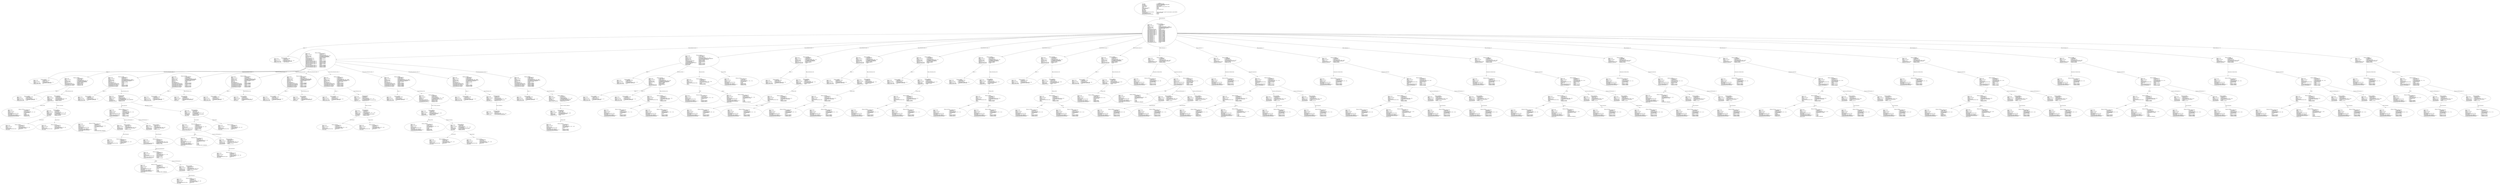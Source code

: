 digraph "types_operators.adt" {
  Unit_2 -> Element_2279106
      [ label=Unit_Declaration ];
  Unit_2
      [ label=<<TABLE BORDER="0" CELLBORDER="0" CELLSPACING="0" CELLPADDING="0"> 
          <TR><TD COLSPAN="3">Unit_2</TD></TR>
          <TR><TD ALIGN="LEFT">Unit_Kind   </TD><TD> = </TD><TD ALIGN="LEFT">A_PROCEDURE_BODY</TD></TR>
          <TR><TD ALIGN="LEFT">Unit_Class   </TD><TD> = </TD><TD ALIGN="LEFT">A_PUBLIC_DECLARATION_AND_BODY</TD></TR>
          <TR><TD ALIGN="LEFT">Unit_Origin   </TD><TD> = </TD><TD ALIGN="LEFT">AN_APPLICATION_UNIT</TD></TR>
          <TR><TD ALIGN="LEFT">Unit_Full_Name    </TD><TD> = </TD><TD ALIGN="LEFT">types_operators</TD></TR>
          <TR><TD ALIGN="LEFT">Unique_Name   </TD><TD> = </TD><TD ALIGN="LEFT">ASIS Context 1: types_operators (body)</TD></TR>
          <TR><TD ALIGN="LEFT">Exists  </TD><TD> = </TD><TD ALIGN="LEFT">TRUE</TD></TR>
          <TR><TD ALIGN="LEFT">Can_Be_Main_Program     </TD><TD> = </TD><TD ALIGN="LEFT">TRUE</TD></TR>
          <TR><TD ALIGN="LEFT">Is_Body_Required     </TD><TD> = </TD><TD ALIGN="LEFT">TRUE</TD></TR>
          <TR><TD ALIGN="LEFT">Text_Name   </TD><TD> = </TD><TD ALIGN="LEFT">types_operators.adb</TD></TR>
          <TR><TD ALIGN="LEFT">Text_Form   </TD><TD> = </TD><TD ALIGN="LEFT"></TD></TR>
          <TR><TD ALIGN="LEFT">Object_Name   </TD><TD> = </TD><TD ALIGN="LEFT"></TD></TR>
          <TR><TD ALIGN="LEFT">Object_Form   </TD><TD> = </TD><TD ALIGN="LEFT"></TD></TR>
          <TR><TD ALIGN="LEFT">Compilation_Command_Line_Options         </TD><TD> = </TD><TD ALIGN="LEFT">-gnatc -gnatt -gnatws -gnatyN -mtune=generic -march=x86-64</TD></TR>
          <TR><TD ALIGN="LEFT">Unit_Declaration     </TD><TD> = </TD><TD ALIGN="LEFT">Element_2279106</TD></TR>
          <TR><TD ALIGN="LEFT">Corresponding_Declaration       </TD><TD> = </TD><TD ALIGN="LEFT">(none)</TD></TR>
          <TR><TD ALIGN="LEFT">Corresponding_Parent_Declaration         </TD><TD> = </TD><TD ALIGN="LEFT">Unit_1</TD></TR>
          </TABLE>> ];
  Element_2279106 -> Element_2271057
      [ label="Names ( 1)" ];
  Element_2279106 -> Element_2390112
      [ label="Body_Declarative_Items ( 1)" ];
  Element_2279106 -> Element_2423118
      [ label="Body_Declarative_Items ( 2)" ];
  Element_2279106 -> Element_2437090
      [ label="Body_Declarative_Items ( 3)" ];
  Element_2279106 -> Element_2448090
      [ label="Body_Declarative_Items ( 4)" ];
  Element_2279106 -> Element_2459090
      [ label="Body_Declarative_Items ( 5)" ];
  Element_2279106 -> Element_2470090
      [ label="Body_Declarative_Items ( 6)" ];
  Element_2279106 -> Element_2481090
      [ label="Body_Declarative_Items ( 7)" ];
  Element_2279106 -> Element_2490090
      [ label="Body_Declarative_Items ( 8)" ];
  Element_2279106 -> Element_2494388
      [ label="Body_Statements ( 1)" ];
  Element_2279106 -> Element_2499388
      [ label="Body_Statements ( 2)" ];
  Element_2279106 -> Element_2507388
      [ label="Body_Statements ( 3)" ];
  Element_2279106 -> Element_2515388
      [ label="Body_Statements ( 4)" ];
  Element_2279106 -> Element_2523388
      [ label="Body_Statements ( 5)" ];
  Element_2279106 -> Element_2528388
      [ label="Body_Statements ( 6)" ];
  Element_2279106 -> Element_2536388
      [ label="Body_Statements ( 7)" ];
  Element_2279106 -> Element_2544388
      [ label="Body_Statements ( 8)" ];
  Element_2279106 -> Element_2552388
      [ label="Body_Statements ( 9)" ];
  Element_2279106 -> Element_2560388
      [ label="Body_Statements ( 10)" ];
  Element_2279106
      [ label=<<TABLE BORDER="0" CELLBORDER="0" CELLSPACING="0" CELLPADDING="0"> 
          <TR><TD COLSPAN="3">Element_2279106</TD></TR>
          <TR><TD ALIGN="LEFT">Element_Kind    </TD><TD> = </TD><TD ALIGN="LEFT">A_DECLARATION</TD></TR>
          <TR><TD ALIGN="LEFT">Hash  </TD><TD> = </TD><TD ALIGN="LEFT"> 1082999094</TD></TR>
          <TR><TD ALIGN="LEFT">Enclosing_Element     </TD><TD> = </TD><TD ALIGN="LEFT">(none)</TD></TR>
          <TR><TD ALIGN="LEFT">Source  </TD><TD> = </TD><TD ALIGN="LEFT">types_operators.adb - 2:1 .. 38:4</TD></TR>
          <TR><TD ALIGN="LEFT">Declaration_Kind     </TD><TD> = </TD><TD ALIGN="LEFT">A_PROCEDURE_BODY_DECLARATION</TD></TR>
          <TR><TD ALIGN="LEFT">Declaration_Origin     </TD><TD> = </TD><TD ALIGN="LEFT">AN_EXPLICIT_DECLARATION</TD></TR>
          <TR><TD ALIGN="LEFT">Names ( 1)   </TD><TD> = </TD><TD ALIGN="LEFT">Element_2271057</TD></TR>
          <TR><TD ALIGN="LEFT">Corresponding_End_Name      </TD><TD> = </TD><TD ALIGN="LEFT">(none)</TD></TR>
          <TR><TD ALIGN="LEFT">Body_Declarative_Items ( 1)       </TD><TD> = </TD><TD ALIGN="LEFT">Element_2390112</TD></TR>
          <TR><TD ALIGN="LEFT">Body_Declarative_Items ( 2)       </TD><TD> = </TD><TD ALIGN="LEFT">Element_2423118</TD></TR>
          <TR><TD ALIGN="LEFT">Body_Declarative_Items ( 3)       </TD><TD> = </TD><TD ALIGN="LEFT">Element_2437090</TD></TR>
          <TR><TD ALIGN="LEFT">Body_Declarative_Items ( 4)       </TD><TD> = </TD><TD ALIGN="LEFT">Element_2448090</TD></TR>
          <TR><TD ALIGN="LEFT">Body_Declarative_Items ( 5)       </TD><TD> = </TD><TD ALIGN="LEFT">Element_2459090</TD></TR>
          <TR><TD ALIGN="LEFT">Body_Declarative_Items ( 6)       </TD><TD> = </TD><TD ALIGN="LEFT">Element_2470090</TD></TR>
          <TR><TD ALIGN="LEFT">Body_Declarative_Items ( 7)       </TD><TD> = </TD><TD ALIGN="LEFT">Element_2481090</TD></TR>
          <TR><TD ALIGN="LEFT">Body_Declarative_Items ( 8)       </TD><TD> = </TD><TD ALIGN="LEFT">Element_2490090</TD></TR>
          <TR><TD ALIGN="LEFT">Body_Statements ( 1)      </TD><TD> = </TD><TD ALIGN="LEFT">Element_2494388</TD></TR>
          <TR><TD ALIGN="LEFT">Body_Statements ( 2)      </TD><TD> = </TD><TD ALIGN="LEFT">Element_2499388</TD></TR>
          <TR><TD ALIGN="LEFT">Body_Statements ( 3)      </TD><TD> = </TD><TD ALIGN="LEFT">Element_2507388</TD></TR>
          <TR><TD ALIGN="LEFT">Body_Statements ( 4)      </TD><TD> = </TD><TD ALIGN="LEFT">Element_2515388</TD></TR>
          <TR><TD ALIGN="LEFT">Body_Statements ( 5)      </TD><TD> = </TD><TD ALIGN="LEFT">Element_2523388</TD></TR>
          <TR><TD ALIGN="LEFT">Body_Statements ( 6)      </TD><TD> = </TD><TD ALIGN="LEFT">Element_2528388</TD></TR>
          <TR><TD ALIGN="LEFT">Body_Statements ( 7)      </TD><TD> = </TD><TD ALIGN="LEFT">Element_2536388</TD></TR>
          <TR><TD ALIGN="LEFT">Body_Statements ( 8)      </TD><TD> = </TD><TD ALIGN="LEFT">Element_2544388</TD></TR>
          <TR><TD ALIGN="LEFT">Body_Statements ( 9)      </TD><TD> = </TD><TD ALIGN="LEFT">Element_2552388</TD></TR>
          <TR><TD ALIGN="LEFT">Body_Statements ( 10)      </TD><TD> = </TD><TD ALIGN="LEFT">Element_2560388</TD></TR>
          <TR><TD ALIGN="LEFT">Corresponding_Declaration       </TD><TD> = </TD><TD ALIGN="LEFT">(none)</TD></TR>
          </TABLE>> ];
  Element_2271057
      [ label=<<TABLE BORDER="0" CELLBORDER="0" CELLSPACING="0" CELLPADDING="0"> 
          <TR><TD COLSPAN="3">Element_2271057</TD></TR>
          <TR><TD ALIGN="LEFT">Element_Kind    </TD><TD> = </TD><TD ALIGN="LEFT">A_DEFINING_NAME</TD></TR>
          <TR><TD ALIGN="LEFT">Hash  </TD><TD> = </TD><TD ALIGN="LEFT"> 1082600246</TD></TR>
          <TR><TD ALIGN="LEFT">Enclosing_Element     </TD><TD> = </TD><TD ALIGN="LEFT">Element_2279106</TD></TR>
          <TR><TD ALIGN="LEFT">Source  </TD><TD> = </TD><TD ALIGN="LEFT">types_operators.adb - 2:11 .. 2:25</TD></TR>
          <TR><TD ALIGN="LEFT">Defining_Name_Kind     </TD><TD> = </TD><TD ALIGN="LEFT">A_DEFINING_IDENTIFIER</TD></TR>
          <TR><TD ALIGN="LEFT">Defining_Name_Image     </TD><TD> = </TD><TD ALIGN="LEFT">"types_operators"</TD></TR>
          </TABLE>> ];
  Element_2390112 -> Element_2281057
      [ label="Names ( 1)" ];
  Element_2390112 -> Element_2289089
      [ label="Visible_Part_Declarative_Items ( 1)" ];
  Element_2390112 -> Element_2319082
      [ label="Visible_Part_Declarative_Items ( 2)" ];
  Element_2390112 -> Element_2327087
      [ label="Visible_Part_Declarative_Items ( 3)" ];
  Element_2390112 -> Element_2335087
      [ label="Visible_Part_Declarative_Items ( 4)" ];
  Element_2390112 -> Element_2343087
      [ label="Visible_Part_Declarative_Items ( 5)" ];
  Element_2390112 -> Element_2354082
      [ label="Private_Part_Declarative_Items ( 1)" ];
  Element_2390112 -> Element_2369082
      [ label="Private_Part_Declarative_Items ( 2)" ];
  Element_2390112 -> Element_2378082
      [ label="Private_Part_Declarative_Items ( 3)" ];
  Element_2390112 -> Element_2388082
      [ label="Private_Part_Declarative_Items ( 4)" ];
  Element_2390112
      [ label=<<TABLE BORDER="0" CELLBORDER="0" CELLSPACING="0" CELLPADDING="0"> 
          <TR><TD COLSPAN="3">Element_2390112</TD></TR>
          <TR><TD ALIGN="LEFT">Element_Kind    </TD><TD> = </TD><TD ALIGN="LEFT">A_DECLARATION</TD></TR>
          <TR><TD ALIGN="LEFT">Hash  </TD><TD> = </TD><TD ALIGN="LEFT"> 543621531</TD></TR>
          <TR><TD ALIGN="LEFT">Enclosing_Element     </TD><TD> = </TD><TD ALIGN="LEFT">Element_2279106</TD></TR>
          <TR><TD ALIGN="LEFT">Source  </TD><TD> = </TD><TD ALIGN="LEFT">types_operators.adb - 3:3 .. 15:8</TD></TR>
          <TR><TD ALIGN="LEFT">Declaration_Kind     </TD><TD> = </TD><TD ALIGN="LEFT">A_PACKAGE_DECLARATION</TD></TR>
          <TR><TD ALIGN="LEFT">Declaration_Origin     </TD><TD> = </TD><TD ALIGN="LEFT">AN_EXPLICIT_DECLARATION</TD></TR>
          <TR><TD ALIGN="LEFT">Names ( 1)   </TD><TD> = </TD><TD ALIGN="LEFT">Element_2281057</TD></TR>
          <TR><TD ALIGN="LEFT">Corresponding_End_Name      </TD><TD> = </TD><TD ALIGN="LEFT">Element_2391237</TD></TR>
          <TR><TD ALIGN="LEFT">Is_Name_Repeated     </TD><TD> = </TD><TD ALIGN="LEFT">TRUE</TD></TR>
          <TR><TD ALIGN="LEFT">Corresponding_Declaration       </TD><TD> = </TD><TD ALIGN="LEFT">Element_2390112</TD></TR>
          <TR><TD ALIGN="LEFT">Corresponding_Body     </TD><TD> = </TD><TD ALIGN="LEFT">(none)</TD></TR>
          <TR><TD ALIGN="LEFT">Visible_Part_Declarative_Items ( 1)         </TD><TD> = </TD><TD ALIGN="LEFT">Element_2289089</TD></TR>
          <TR><TD ALIGN="LEFT">Visible_Part_Declarative_Items ( 2)         </TD><TD> = </TD><TD ALIGN="LEFT">Element_2319082</TD></TR>
          <TR><TD ALIGN="LEFT">Visible_Part_Declarative_Items ( 3)         </TD><TD> = </TD><TD ALIGN="LEFT">Element_2327087</TD></TR>
          <TR><TD ALIGN="LEFT">Visible_Part_Declarative_Items ( 4)         </TD><TD> = </TD><TD ALIGN="LEFT">Element_2335087</TD></TR>
          <TR><TD ALIGN="LEFT">Visible_Part_Declarative_Items ( 5)         </TD><TD> = </TD><TD ALIGN="LEFT">Element_2343087</TD></TR>
          <TR><TD ALIGN="LEFT">Is_Private_Present     </TD><TD> = </TD><TD ALIGN="LEFT">TRUE</TD></TR>
          <TR><TD ALIGN="LEFT">Private_Part_Declarative_Items ( 1)         </TD><TD> = </TD><TD ALIGN="LEFT">Element_2354082</TD></TR>
          <TR><TD ALIGN="LEFT">Private_Part_Declarative_Items ( 2)         </TD><TD> = </TD><TD ALIGN="LEFT">Element_2369082</TD></TR>
          <TR><TD ALIGN="LEFT">Private_Part_Declarative_Items ( 3)         </TD><TD> = </TD><TD ALIGN="LEFT">Element_2378082</TD></TR>
          <TR><TD ALIGN="LEFT">Private_Part_Declarative_Items ( 4)         </TD><TD> = </TD><TD ALIGN="LEFT">Element_2388082</TD></TR>
          </TABLE>> ];
  Element_2281057
      [ label=<<TABLE BORDER="0" CELLBORDER="0" CELLSPACING="0" CELLPADDING="0"> 
          <TR><TD COLSPAN="3">Element_2281057</TD></TR>
          <TR><TD ALIGN="LEFT">Element_Kind    </TD><TD> = </TD><TD ALIGN="LEFT">A_DEFINING_NAME</TD></TR>
          <TR><TD ALIGN="LEFT">Hash  </TD><TD> = </TD><TD ALIGN="LEFT"> 543397275</TD></TR>
          <TR><TD ALIGN="LEFT">Enclosing_Element     </TD><TD> = </TD><TD ALIGN="LEFT">Element_2390112</TD></TR>
          <TR><TD ALIGN="LEFT">Source  </TD><TD> = </TD><TD ALIGN="LEFT">types_operators.adb - 3:11 .. 3:11</TD></TR>
          <TR><TD ALIGN="LEFT">Defining_Name_Kind     </TD><TD> = </TD><TD ALIGN="LEFT">A_DEFINING_IDENTIFIER</TD></TR>
          <TR><TD ALIGN="LEFT">Defining_Name_Image     </TD><TD> = </TD><TD ALIGN="LEFT">"P"</TD></TR>
          </TABLE>> ];
  Element_2289089 -> Element_2290057
      [ label="Names ( 1)" ];
  Element_2289089 -> Element_2302176
      [ label=Type_Declaration_View ];
  Element_2289089
      [ label=<<TABLE BORDER="0" CELLBORDER="0" CELLSPACING="0" CELLPADDING="0"> 
          <TR><TD COLSPAN="3">Element_2289089</TD></TR>
          <TR><TD ALIGN="LEFT">Element_Kind    </TD><TD> = </TD><TD ALIGN="LEFT">A_DECLARATION</TD></TR>
          <TR><TD ALIGN="LEFT">Hash  </TD><TD> = </TD><TD ALIGN="LEFT">-1874671283</TD></TR>
          <TR><TD ALIGN="LEFT">Enclosing_Element     </TD><TD> = </TD><TD ALIGN="LEFT">Element_2390112</TD></TR>
          <TR><TD ALIGN="LEFT">Source  </TD><TD> = </TD><TD ALIGN="LEFT">types_operators.adb - 4:5 .. 4:37</TD></TR>
          <TR><TD ALIGN="LEFT">Declaration_Kind     </TD><TD> = </TD><TD ALIGN="LEFT">A_SUBTYPE_DECLARATION</TD></TR>
          <TR><TD ALIGN="LEFT">Declaration_Origin     </TD><TD> = </TD><TD ALIGN="LEFT">AN_EXPLICIT_DECLARATION</TD></TR>
          <TR><TD ALIGN="LEFT">Names ( 1)   </TD><TD> = </TD><TD ALIGN="LEFT">Element_2290057</TD></TR>
          <TR><TD ALIGN="LEFT">Type_Declaration_View      </TD><TD> = </TD><TD ALIGN="LEFT">Element_2302176</TD></TR>
          <TR><TD ALIGN="LEFT">Corresponding_First_Subtype       </TD><TD> = </TD><TD ALIGN="LEFT">Element_917082</TD></TR>
          <TR><TD ALIGN="LEFT">Corresponding_Last_Constraint        </TD><TD> = </TD><TD ALIGN="LEFT">Element_917082</TD></TR>
          <TR><TD ALIGN="LEFT">Corresponding_Last_Subtype       </TD><TD> = </TD><TD ALIGN="LEFT">Element_917082</TD></TR>
          </TABLE>> ];
  Element_2290057
      [ label=<<TABLE BORDER="0" CELLBORDER="0" CELLSPACING="0" CELLPADDING="0"> 
          <TR><TD COLSPAN="3">Element_2290057</TD></TR>
          <TR><TD ALIGN="LEFT">Element_Kind    </TD><TD> = </TD><TD ALIGN="LEFT">A_DEFINING_NAME</TD></TR>
          <TR><TD ALIGN="LEFT">Hash  </TD><TD> = </TD><TD ALIGN="LEFT">-1874736307</TD></TR>
          <TR><TD ALIGN="LEFT">Enclosing_Element     </TD><TD> = </TD><TD ALIGN="LEFT">Element_2289089</TD></TR>
          <TR><TD ALIGN="LEFT">Source  </TD><TD> = </TD><TD ALIGN="LEFT">types_operators.adb - 4:13 .. 4:14</TD></TR>
          <TR><TD ALIGN="LEFT">Defining_Name_Kind     </TD><TD> = </TD><TD ALIGN="LEFT">A_DEFINING_IDENTIFIER</TD></TR>
          <TR><TD ALIGN="LEFT">Defining_Name_Image     </TD><TD> = </TD><TD ALIGN="LEFT">"S0"</TD></TR>
          </TABLE>> ];
  Element_2302176 -> Element_2297237
      [ label=Subtype_Mark ];
  Element_2302176 -> Element_2298178
      [ label=Subtype_Constraint ];
  Element_2302176
      [ label=<<TABLE BORDER="0" CELLBORDER="0" CELLSPACING="0" CELLPADDING="0"> 
          <TR><TD COLSPAN="3">Element_2302176</TD></TR>
          <TR><TD ALIGN="LEFT">Element_Kind    </TD><TD> = </TD><TD ALIGN="LEFT">A_DEFINITION</TD></TR>
          <TR><TD ALIGN="LEFT">Hash  </TD><TD> = </TD><TD ALIGN="LEFT">-1874493235</TD></TR>
          <TR><TD ALIGN="LEFT">Enclosing_Element     </TD><TD> = </TD><TD ALIGN="LEFT">Element_2289089</TD></TR>
          <TR><TD ALIGN="LEFT">Source  </TD><TD> = </TD><TD ALIGN="LEFT">types_operators.adb - 4:19 .. 4:36</TD></TR>
          <TR><TD ALIGN="LEFT">Definition_Kind    </TD><TD> = </TD><TD ALIGN="LEFT">A_SUBTYPE_INDICATION</TD></TR>
          <TR><TD ALIGN="LEFT">Subtype_Mark    </TD><TD> = </TD><TD ALIGN="LEFT">Element_2297237</TD></TR>
          <TR><TD ALIGN="LEFT">Subtype_Constraint     </TD><TD> = </TD><TD ALIGN="LEFT">Element_2298178</TD></TR>
          </TABLE>> ];
  Element_2297237
      [ label=<<TABLE BORDER="0" CELLBORDER="0" CELLSPACING="0" CELLPADDING="0"> 
          <TR><TD COLSPAN="3">Element_2297237</TD></TR>
          <TR><TD ALIGN="LEFT">Element_Kind    </TD><TD> = </TD><TD ALIGN="LEFT">AN_EXPRESSION</TD></TR>
          <TR><TD ALIGN="LEFT">Hash  </TD><TD> = </TD><TD ALIGN="LEFT">-1874368307</TD></TR>
          <TR><TD ALIGN="LEFT">Enclosing_Element     </TD><TD> = </TD><TD ALIGN="LEFT">Element_2302176</TD></TR>
          <TR><TD ALIGN="LEFT">Source  </TD><TD> = </TD><TD ALIGN="LEFT">types_operators.adb - 4:19 .. 4:25</TD></TR>
          <TR><TD ALIGN="LEFT">Expression_Kind    </TD><TD> = </TD><TD ALIGN="LEFT">AN_IDENTIFIER</TD></TR>
          <TR><TD ALIGN="LEFT">Corresponding_Expression_Type        </TD><TD> = </TD><TD ALIGN="LEFT">(none)</TD></TR>
          <TR><TD ALIGN="LEFT">Name_Image   </TD><TD> = </TD><TD ALIGN="LEFT">integer</TD></TR>
          <TR><TD ALIGN="LEFT">Corresponding_Name_Definition        </TD><TD> = </TD><TD ALIGN="LEFT">Element_37057</TD></TR>
          <TR><TD ALIGN="LEFT">Corresponding_Name_Definition_List ( 1)          </TD><TD> = </TD><TD ALIGN="LEFT">Element_37057</TD></TR>
          <TR><TD ALIGN="LEFT">Corresponding_Name_Declaration        </TD><TD> = </TD><TD ALIGN="LEFT">Element_917082</TD></TR>
          </TABLE>> ];
  Element_2298178 -> Element_2299234
      [ label=Lower_Bound ];
  Element_2298178 -> Element_2301234
      [ label=Upper_Bound ];
  Element_2298178
      [ label=<<TABLE BORDER="0" CELLBORDER="0" CELLSPACING="0" CELLPADDING="0"> 
          <TR><TD COLSPAN="3">Element_2298178</TD></TR>
          <TR><TD ALIGN="LEFT">Element_Kind    </TD><TD> = </TD><TD ALIGN="LEFT">A_DEFINITION</TD></TR>
          <TR><TD ALIGN="LEFT">Hash  </TD><TD> = </TD><TD ALIGN="LEFT">-1874488627</TD></TR>
          <TR><TD ALIGN="LEFT">Enclosing_Element     </TD><TD> = </TD><TD ALIGN="LEFT">Element_2302176</TD></TR>
          <TR><TD ALIGN="LEFT">Source  </TD><TD> = </TD><TD ALIGN="LEFT">types_operators.adb - 4:33 .. 4:36</TD></TR>
          <TR><TD ALIGN="LEFT">Definition_Kind    </TD><TD> = </TD><TD ALIGN="LEFT">A_CONSTRAINT</TD></TR>
          <TR><TD ALIGN="LEFT">Constraint_Kind    </TD><TD> = </TD><TD ALIGN="LEFT">A_SIMPLE_EXPRESSION_RANGE</TD></TR>
          <TR><TD ALIGN="LEFT">Lower_Bound   </TD><TD> = </TD><TD ALIGN="LEFT">Element_2299234</TD></TR>
          <TR><TD ALIGN="LEFT">Upper_Bound   </TD><TD> = </TD><TD ALIGN="LEFT">Element_2301234</TD></TR>
          </TABLE>> ];
  Element_2299234
      [ label=<<TABLE BORDER="0" CELLBORDER="0" CELLSPACING="0" CELLPADDING="0"> 
          <TR><TD COLSPAN="3">Element_2299234</TD></TR>
          <TR><TD ALIGN="LEFT">Element_Kind    </TD><TD> = </TD><TD ALIGN="LEFT">AN_EXPRESSION</TD></TR>
          <TR><TD ALIGN="LEFT">Hash  </TD><TD> = </TD><TD ALIGN="LEFT">-1874374579</TD></TR>
          <TR><TD ALIGN="LEFT">Enclosing_Element     </TD><TD> = </TD><TD ALIGN="LEFT">Element_2298178</TD></TR>
          <TR><TD ALIGN="LEFT">Source  </TD><TD> = </TD><TD ALIGN="LEFT">types_operators.adb - 4:33 .. 4:33</TD></TR>
          <TR><TD ALIGN="LEFT">Expression_Kind    </TD><TD> = </TD><TD ALIGN="LEFT">AN_INTEGER_LITERAL</TD></TR>
          <TR><TD ALIGN="LEFT">Corresponding_Expression_Type        </TD><TD> = </TD><TD ALIGN="LEFT">Element_82</TD></TR>
          <TR><TD ALIGN="LEFT">Value_Image   </TD><TD> = </TD><TD ALIGN="LEFT">2</TD></TR>
          </TABLE>> ];
  Element_2301234
      [ label=<<TABLE BORDER="0" CELLBORDER="0" CELLSPACING="0" CELLPADDING="0"> 
          <TR><TD COLSPAN="3">Element_2301234</TD></TR>
          <TR><TD ALIGN="LEFT">Element_Kind    </TD><TD> = </TD><TD ALIGN="LEFT">AN_EXPRESSION</TD></TR>
          <TR><TD ALIGN="LEFT">Hash  </TD><TD> = </TD><TD ALIGN="LEFT">-1874374387</TD></TR>
          <TR><TD ALIGN="LEFT">Enclosing_Element     </TD><TD> = </TD><TD ALIGN="LEFT">Element_2298178</TD></TR>
          <TR><TD ALIGN="LEFT">Source  </TD><TD> = </TD><TD ALIGN="LEFT">types_operators.adb - 4:36 .. 4:36</TD></TR>
          <TR><TD ALIGN="LEFT">Expression_Kind    </TD><TD> = </TD><TD ALIGN="LEFT">AN_INTEGER_LITERAL</TD></TR>
          <TR><TD ALIGN="LEFT">Corresponding_Expression_Type        </TD><TD> = </TD><TD ALIGN="LEFT">Element_82</TD></TR>
          <TR><TD ALIGN="LEFT">Value_Image   </TD><TD> = </TD><TD ALIGN="LEFT">9</TD></TR>
          </TABLE>> ];
  Element_2319082 -> Element_2303057
      [ label="Names ( 1)" ];
  Element_2319082 -> Element_2314158
      [ label=Type_Declaration_View ];
  Element_2319082
      [ label=<<TABLE BORDER="0" CELLBORDER="0" CELLSPACING="0" CELLPADDING="0"> 
          <TR><TD COLSPAN="3">Element_2319082</TD></TR>
          <TR><TD ALIGN="LEFT">Element_Kind    </TD><TD> = </TD><TD ALIGN="LEFT">A_DECLARATION</TD></TR>
          <TR><TD ALIGN="LEFT">Hash  </TD><TD> = </TD><TD ALIGN="LEFT">-936818522</TD></TR>
          <TR><TD ALIGN="LEFT">Enclosing_Element     </TD><TD> = </TD><TD ALIGN="LEFT">Element_2390112</TD></TR>
          <TR><TD ALIGN="LEFT">Source  </TD><TD> = </TD><TD ALIGN="LEFT">types_operators.adb - 5:5 .. 5:48</TD></TR>
          <TR><TD ALIGN="LEFT">Declaration_Kind     </TD><TD> = </TD><TD ALIGN="LEFT">AN_ORDINARY_TYPE_DECLARATION</TD></TR>
          <TR><TD ALIGN="LEFT">Declaration_Origin     </TD><TD> = </TD><TD ALIGN="LEFT">AN_EXPLICIT_DECLARATION</TD></TR>
          <TR><TD ALIGN="LEFT">Names ( 1)   </TD><TD> = </TD><TD ALIGN="LEFT">Element_2303057</TD></TR>
          <TR><TD ALIGN="LEFT">Discriminant_Part     </TD><TD> = </TD><TD ALIGN="LEFT">(none)</TD></TR>
          <TR><TD ALIGN="LEFT">Type_Declaration_View      </TD><TD> = </TD><TD ALIGN="LEFT">Element_2314158</TD></TR>
          <TR><TD ALIGN="LEFT">Corresponding_Type_Declaration        </TD><TD> = </TD><TD ALIGN="LEFT">(none)</TD></TR>
          <TR><TD ALIGN="LEFT">Corresponding_Type_Partial_View        </TD><TD> = </TD><TD ALIGN="LEFT">(none)</TD></TR>
          <TR><TD ALIGN="LEFT">Corresponding_First_Subtype       </TD><TD> = </TD><TD ALIGN="LEFT">Element_2319082</TD></TR>
          <TR><TD ALIGN="LEFT">Corresponding_Last_Constraint        </TD><TD> = </TD><TD ALIGN="LEFT">Element_2319082</TD></TR>
          <TR><TD ALIGN="LEFT">Corresponding_Last_Subtype       </TD><TD> = </TD><TD ALIGN="LEFT">Element_2319082</TD></TR>
          </TABLE>> ];
  Element_2303057
      [ label=<<TABLE BORDER="0" CELLBORDER="0" CELLSPACING="0" CELLPADDING="0"> 
          <TR><TD COLSPAN="3">Element_2303057</TD></TR>
          <TR><TD ALIGN="LEFT">Element_Kind    </TD><TD> = </TD><TD ALIGN="LEFT">A_DEFINING_NAME</TD></TR>
          <TR><TD ALIGN="LEFT">Hash  </TD><TD> = </TD><TD ALIGN="LEFT">-936843962</TD></TR>
          <TR><TD ALIGN="LEFT">Enclosing_Element     </TD><TD> = </TD><TD ALIGN="LEFT">Element_2319082</TD></TR>
          <TR><TD ALIGN="LEFT">Source  </TD><TD> = </TD><TD ALIGN="LEFT">types_operators.adb - 5:10 .. 5:10</TD></TR>
          <TR><TD ALIGN="LEFT">Defining_Name_Kind     </TD><TD> = </TD><TD ALIGN="LEFT">A_DEFINING_IDENTIFIER</TD></TR>
          <TR><TD ALIGN="LEFT">Defining_Name_Image     </TD><TD> = </TD><TD ALIGN="LEFT">"D"</TD></TR>
          </TABLE>> ];
  Element_2314158 -> Element_2575262
      [ label=Delta_Expression ];
  Element_2314158 -> Element_2315178
      [ label=Real_Range_Constraint ];
  Element_2314158
      [ label=<<TABLE BORDER="0" CELLBORDER="0" CELLSPACING="0" CELLPADDING="0"> 
          <TR><TD COLSPAN="3">Element_2314158</TD></TR>
          <TR><TD ALIGN="LEFT">Element_Kind    </TD><TD> = </TD><TD ALIGN="LEFT">A_DEFINITION</TD></TR>
          <TR><TD ALIGN="LEFT">Hash  </TD><TD> = </TD><TD ALIGN="LEFT">-936740378</TD></TR>
          <TR><TD ALIGN="LEFT">Enclosing_Element     </TD><TD> = </TD><TD ALIGN="LEFT">Element_2319082</TD></TR>
          <TR><TD ALIGN="LEFT">Source  </TD><TD> = </TD><TD ALIGN="LEFT">types_operators.adb - 5:15 .. 5:47</TD></TR>
          <TR><TD ALIGN="LEFT">Definition_Kind    </TD><TD> = </TD><TD ALIGN="LEFT">A_TYPE_DEFINITION</TD></TR>
          <TR><TD ALIGN="LEFT">Type_Kind   </TD><TD> = </TD><TD ALIGN="LEFT">AN_ORDINARY_FIXED_POINT_DEFINITION</TD></TR>
          <TR><TD ALIGN="LEFT">Delta_Expression     </TD><TD> = </TD><TD ALIGN="LEFT">Element_2575262</TD></TR>
          <TR><TD ALIGN="LEFT">Real_Range_Constraint      </TD><TD> = </TD><TD ALIGN="LEFT">Element_2315178</TD></TR>
          </TABLE>> ];
  Element_2575262 -> Element_2575256
      [ label=Prefix ];
  Element_2575262 -> Element_2310385
      [ label="Function_Call_Parameters ( 1)" ];
  Element_2575262 -> Element_2573385
      [ label="Function_Call_Parameters ( 2)" ];
  Element_2575262
      [ label=<<TABLE BORDER="0" CELLBORDER="0" CELLSPACING="0" CELLPADDING="0"> 
          <TR><TD COLSPAN="3">Element_2575262</TD></TR>
          <TR><TD ALIGN="LEFT">Element_Kind    </TD><TD> = </TD><TD ALIGN="LEFT">AN_EXPRESSION</TD></TR>
          <TR><TD ALIGN="LEFT">Hash  </TD><TD> = </TD><TD ALIGN="LEFT">-936896250</TD></TR>
          <TR><TD ALIGN="LEFT">Enclosing_Element     </TD><TD> = </TD><TD ALIGN="LEFT">Element_2314158</TD></TR>
          <TR><TD ALIGN="LEFT">Source  </TD><TD> = </TD><TD ALIGN="LEFT">types_operators.adb - 5:21 .. 5:29</TD></TR>
          <TR><TD ALIGN="LEFT">Expression_Kind    </TD><TD> = </TD><TD ALIGN="LEFT">A_FUNCTION_CALL</TD></TR>
          <TR><TD ALIGN="LEFT">Corresponding_Expression_Type        </TD><TD> = </TD><TD ALIGN="LEFT">Element_1666082</TD></TR>
          <TR><TD ALIGN="LEFT">Prefix  </TD><TD> = </TD><TD ALIGN="LEFT">Element_2575256</TD></TR>
          <TR><TD ALIGN="LEFT">Corresponding_Called_Function        </TD><TD> = </TD><TD ALIGN="LEFT">(none)</TD></TR>
          <TR><TD ALIGN="LEFT">Function_Call_Parameters ( 1)        </TD><TD> = </TD><TD ALIGN="LEFT">Element_2310385</TD></TR>
          <TR><TD ALIGN="LEFT">Function_Call_Parameters ( 2)        </TD><TD> = </TD><TD ALIGN="LEFT">Element_2573385</TD></TR>
          </TABLE>> ];
  Element_2310385 -> Element_2310235
      [ label=Actual_Parameter ];
  Element_2310385
      [ label=<<TABLE BORDER="0" CELLBORDER="0" CELLSPACING="0" CELLPADDING="0"> 
          <TR><TD COLSPAN="3">Element_2310385</TD></TR>
          <TR><TD ALIGN="LEFT">Element_Kind    </TD><TD> = </TD><TD ALIGN="LEFT">AN_ASSOCIATION</TD></TR>
          <TR><TD ALIGN="LEFT">Hash  </TD><TD> = </TD><TD ALIGN="LEFT">-936770394</TD></TR>
          <TR><TD ALIGN="LEFT">Enclosing_Element     </TD><TD> = </TD><TD ALIGN="LEFT">Element_2575262</TD></TR>
          <TR><TD ALIGN="LEFT">Source  </TD><TD> = </TD><TD ALIGN="LEFT">types_operators.adb - 5:21 .. 5:23</TD></TR>
          <TR><TD ALIGN="LEFT">Association_Kind     </TD><TD> = </TD><TD ALIGN="LEFT">A_PARAMETER_ASSOCIATION</TD></TR>
          <TR><TD ALIGN="LEFT">Formal_Parameter     </TD><TD> = </TD><TD ALIGN="LEFT">(none)</TD></TR>
          <TR><TD ALIGN="LEFT">Actual_Parameter     </TD><TD> = </TD><TD ALIGN="LEFT">Element_2310235</TD></TR>
          </TABLE>> ];
  Element_2310235
      [ label=<<TABLE BORDER="0" CELLBORDER="0" CELLSPACING="0" CELLPADDING="0"> 
          <TR><TD COLSPAN="3">Element_2310235</TD></TR>
          <TR><TD ALIGN="LEFT">Element_Kind    </TD><TD> = </TD><TD ALIGN="LEFT">AN_EXPRESSION</TD></TR>
          <TR><TD ALIGN="LEFT">Hash  </TD><TD> = </TD><TD ALIGN="LEFT">-936661850</TD></TR>
          <TR><TD ALIGN="LEFT">Enclosing_Element     </TD><TD> = </TD><TD ALIGN="LEFT">Element_2310385</TD></TR>
          <TR><TD ALIGN="LEFT">Source  </TD><TD> = </TD><TD ALIGN="LEFT">types_operators.adb - 5:21 .. 5:23</TD></TR>
          <TR><TD ALIGN="LEFT">Expression_Kind    </TD><TD> = </TD><TD ALIGN="LEFT">A_REAL_LITERAL</TD></TR>
          <TR><TD ALIGN="LEFT">Corresponding_Expression_Type        </TD><TD> = </TD><TD ALIGN="LEFT">Element_82</TD></TR>
          <TR><TD ALIGN="LEFT">Value_Image   </TD><TD> = </TD><TD ALIGN="LEFT">2.0</TD></TR>
          </TABLE>> ];
  Element_2575256
      [ label=<<TABLE BORDER="0" CELLBORDER="0" CELLSPACING="0" CELLPADDING="0"> 
          <TR><TD COLSPAN="3">Element_2575256</TD></TR>
          <TR><TD ALIGN="LEFT">Element_Kind    </TD><TD> = </TD><TD ALIGN="LEFT">AN_EXPRESSION</TD></TR>
          <TR><TD ALIGN="LEFT">Hash  </TD><TD> = </TD><TD ALIGN="LEFT">-936902394</TD></TR>
          <TR><TD ALIGN="LEFT">Enclosing_Element     </TD><TD> = </TD><TD ALIGN="LEFT">Element_2575262</TD></TR>
          <TR><TD ALIGN="LEFT">Source  </TD><TD> = </TD><TD ALIGN="LEFT">types_operators.adb - 5:24 .. 5:25</TD></TR>
          <TR><TD ALIGN="LEFT">Expression_Kind    </TD><TD> = </TD><TD ALIGN="LEFT">AN_OPERATOR_SYMBOL</TD></TR>
          <TR><TD ALIGN="LEFT">Corresponding_Expression_Type        </TD><TD> = </TD><TD ALIGN="LEFT">(none)</TD></TR>
          <TR><TD ALIGN="LEFT">Name_Image   </TD><TD> = </TD><TD ALIGN="LEFT">"**"</TD></TR>
          <TR><TD ALIGN="LEFT">Corresponding_Name_Definition        </TD><TD> = </TD><TD ALIGN="LEFT">(none)</TD></TR>
          <TR><TD ALIGN="LEFT">Corresponding_Name_Definition_List ( 1)          </TD><TD> = </TD><TD ALIGN="LEFT">(none)</TD></TR>
          <TR><TD ALIGN="LEFT">Corresponding_Name_Declaration        </TD><TD> = </TD><TD ALIGN="LEFT">(none)</TD></TR>
          <TR><TD ALIGN="LEFT">Operator_Kind    </TD><TD> = </TD><TD ALIGN="LEFT">AN_EXPONENTIATE_OPERATOR</TD></TR>
          </TABLE>> ];
  Element_2573385 -> Element_2573371
      [ label=Actual_Parameter ];
  Element_2573385
      [ label=<<TABLE BORDER="0" CELLBORDER="0" CELLSPACING="0" CELLPADDING="0"> 
          <TR><TD COLSPAN="3">Element_2573385</TD></TR>
          <TR><TD ALIGN="LEFT">Element_Kind    </TD><TD> = </TD><TD ALIGN="LEFT">AN_ASSOCIATION</TD></TR>
          <TR><TD ALIGN="LEFT">Hash  </TD><TD> = </TD><TD ALIGN="LEFT">-936770202</TD></TR>
          <TR><TD ALIGN="LEFT">Enclosing_Element     </TD><TD> = </TD><TD ALIGN="LEFT">Element_2575262</TD></TR>
          <TR><TD ALIGN="LEFT">Source  </TD><TD> = </TD><TD ALIGN="LEFT">types_operators.adb - 5:26 .. 5:29</TD></TR>
          <TR><TD ALIGN="LEFT">Association_Kind     </TD><TD> = </TD><TD ALIGN="LEFT">A_PARAMETER_ASSOCIATION</TD></TR>
          <TR><TD ALIGN="LEFT">Formal_Parameter     </TD><TD> = </TD><TD ALIGN="LEFT">(none)</TD></TR>
          <TR><TD ALIGN="LEFT">Actual_Parameter     </TD><TD> = </TD><TD ALIGN="LEFT">Element_2573371</TD></TR>
          </TABLE>> ];
  Element_2573371 -> Element_2573262
      [ label=Expression_Parenthesized ];
  Element_2573371
      [ label=<<TABLE BORDER="0" CELLBORDER="0" CELLSPACING="0" CELLPADDING="0"> 
          <TR><TD COLSPAN="3">Element_2573371</TD></TR>
          <TR><TD ALIGN="LEFT">Element_Kind    </TD><TD> = </TD><TD ALIGN="LEFT">AN_EXPRESSION</TD></TR>
          <TR><TD ALIGN="LEFT">Hash  </TD><TD> = </TD><TD ALIGN="LEFT">-936784538</TD></TR>
          <TR><TD ALIGN="LEFT">Enclosing_Element     </TD><TD> = </TD><TD ALIGN="LEFT">Element_2573385</TD></TR>
          <TR><TD ALIGN="LEFT">Source  </TD><TD> = </TD><TD ALIGN="LEFT">types_operators.adb - 5:26 .. 5:29</TD></TR>
          <TR><TD ALIGN="LEFT">Expression_Kind    </TD><TD> = </TD><TD ALIGN="LEFT">A_PARENTHESIZED_EXPRESSION</TD></TR>
          <TR><TD ALIGN="LEFT">Corresponding_Expression_Type        </TD><TD> = </TD><TD ALIGN="LEFT">Element_917082</TD></TR>
          <TR><TD ALIGN="LEFT">Expression_Parenthesized       </TD><TD> = </TD><TD ALIGN="LEFT">Element_2573262</TD></TR>
          </TABLE>> ];
  Element_2573262 -> Element_2573251
      [ label=Prefix ];
  Element_2573262 -> Element_2313385
      [ label="Function_Call_Parameters ( 1)" ];
  Element_2573262
      [ label=<<TABLE BORDER="0" CELLBORDER="0" CELLSPACING="0" CELLPADDING="0"> 
          <TR><TD COLSPAN="3">Element_2573262</TD></TR>
          <TR><TD ALIGN="LEFT">Element_Kind    </TD><TD> = </TD><TD ALIGN="LEFT">AN_EXPRESSION</TD></TR>
          <TR><TD ALIGN="LEFT">Hash  </TD><TD> = </TD><TD ALIGN="LEFT">-936896154</TD></TR>
          <TR><TD ALIGN="LEFT">Enclosing_Element     </TD><TD> = </TD><TD ALIGN="LEFT">Element_2573371</TD></TR>
          <TR><TD ALIGN="LEFT">Source  </TD><TD> = </TD><TD ALIGN="LEFT">types_operators.adb - 5:27 .. 5:28</TD></TR>
          <TR><TD ALIGN="LEFT">Expression_Kind    </TD><TD> = </TD><TD ALIGN="LEFT">A_FUNCTION_CALL</TD></TR>
          <TR><TD ALIGN="LEFT">Corresponding_Expression_Type        </TD><TD> = </TD><TD ALIGN="LEFT">Element_917082</TD></TR>
          <TR><TD ALIGN="LEFT">Prefix  </TD><TD> = </TD><TD ALIGN="LEFT">Element_2573251</TD></TR>
          <TR><TD ALIGN="LEFT">Corresponding_Called_Function        </TD><TD> = </TD><TD ALIGN="LEFT">(none)</TD></TR>
          <TR><TD ALIGN="LEFT">Function_Call_Parameters ( 1)        </TD><TD> = </TD><TD ALIGN="LEFT">Element_2313385</TD></TR>
          </TABLE>> ];
  Element_2573251
      [ label=<<TABLE BORDER="0" CELLBORDER="0" CELLSPACING="0" CELLPADDING="0"> 
          <TR><TD COLSPAN="3">Element_2573251</TD></TR>
          <TR><TD ALIGN="LEFT">Element_Kind    </TD><TD> = </TD><TD ALIGN="LEFT">AN_EXPRESSION</TD></TR>
          <TR><TD ALIGN="LEFT">Hash  </TD><TD> = </TD><TD ALIGN="LEFT">-936645274</TD></TR>
          <TR><TD ALIGN="LEFT">Enclosing_Element     </TD><TD> = </TD><TD ALIGN="LEFT">Element_2573262</TD></TR>
          <TR><TD ALIGN="LEFT">Source  </TD><TD> = </TD><TD ALIGN="LEFT">types_operators.adb - 5:27 .. 5:27</TD></TR>
          <TR><TD ALIGN="LEFT">Expression_Kind    </TD><TD> = </TD><TD ALIGN="LEFT">AN_OPERATOR_SYMBOL</TD></TR>
          <TR><TD ALIGN="LEFT">Corresponding_Expression_Type        </TD><TD> = </TD><TD ALIGN="LEFT">(none)</TD></TR>
          <TR><TD ALIGN="LEFT">Name_Image   </TD><TD> = </TD><TD ALIGN="LEFT">"-"</TD></TR>
          <TR><TD ALIGN="LEFT">Corresponding_Name_Definition        </TD><TD> = </TD><TD ALIGN="LEFT">(none)</TD></TR>
          <TR><TD ALIGN="LEFT">Corresponding_Name_Definition_List ( 1)          </TD><TD> = </TD><TD ALIGN="LEFT">(none)</TD></TR>
          <TR><TD ALIGN="LEFT">Corresponding_Name_Declaration        </TD><TD> = </TD><TD ALIGN="LEFT">(none)</TD></TR>
          <TR><TD ALIGN="LEFT">Operator_Kind    </TD><TD> = </TD><TD ALIGN="LEFT">A_UNARY_MINUS_OPERATOR</TD></TR>
          </TABLE>> ];
  Element_2313385 -> Element_2313234
      [ label=Actual_Parameter ];
  Element_2313385
      [ label=<<TABLE BORDER="0" CELLBORDER="0" CELLSPACING="0" CELLPADDING="0"> 
          <TR><TD COLSPAN="3">Element_2313385</TD></TR>
          <TR><TD ALIGN="LEFT">Element_Kind    </TD><TD> = </TD><TD ALIGN="LEFT">AN_ASSOCIATION</TD></TR>
          <TR><TD ALIGN="LEFT">Hash  </TD><TD> = </TD><TD ALIGN="LEFT">-936770170</TD></TR>
          <TR><TD ALIGN="LEFT">Enclosing_Element     </TD><TD> = </TD><TD ALIGN="LEFT">Element_2573262</TD></TR>
          <TR><TD ALIGN="LEFT">Source  </TD><TD> = </TD><TD ALIGN="LEFT">types_operators.adb - 5:28 .. 5:28</TD></TR>
          <TR><TD ALIGN="LEFT">Association_Kind     </TD><TD> = </TD><TD ALIGN="LEFT">A_PARAMETER_ASSOCIATION</TD></TR>
          <TR><TD ALIGN="LEFT">Formal_Parameter     </TD><TD> = </TD><TD ALIGN="LEFT">(none)</TD></TR>
          <TR><TD ALIGN="LEFT">Actual_Parameter     </TD><TD> = </TD><TD ALIGN="LEFT">Element_2313234</TD></TR>
          </TABLE>> ];
  Element_2313234
      [ label=<<TABLE BORDER="0" CELLBORDER="0" CELLSPACING="0" CELLPADDING="0"> 
          <TR><TD COLSPAN="3">Element_2313234</TD></TR>
          <TR><TD ALIGN="LEFT">Element_Kind    </TD><TD> = </TD><TD ALIGN="LEFT">AN_EXPRESSION</TD></TR>
          <TR><TD ALIGN="LEFT">Hash  </TD><TD> = </TD><TD ALIGN="LEFT">-936662650</TD></TR>
          <TR><TD ALIGN="LEFT">Enclosing_Element     </TD><TD> = </TD><TD ALIGN="LEFT">Element_2313385</TD></TR>
          <TR><TD ALIGN="LEFT">Source  </TD><TD> = </TD><TD ALIGN="LEFT">types_operators.adb - 5:28 .. 5:28</TD></TR>
          <TR><TD ALIGN="LEFT">Expression_Kind    </TD><TD> = </TD><TD ALIGN="LEFT">AN_INTEGER_LITERAL</TD></TR>
          <TR><TD ALIGN="LEFT">Corresponding_Expression_Type        </TD><TD> = </TD><TD ALIGN="LEFT">Element_82</TD></TR>
          <TR><TD ALIGN="LEFT">Value_Image   </TD><TD> = </TD><TD ALIGN="LEFT">8</TD></TR>
          </TABLE>> ];
  Element_2315178 -> Element_2577262
      [ label=Lower_Bound ];
  Element_2315178 -> Element_2318235
      [ label=Upper_Bound ];
  Element_2315178
      [ label=<<TABLE BORDER="0" CELLBORDER="0" CELLSPACING="0" CELLPADDING="0"> 
          <TR><TD COLSPAN="3">Element_2315178</TD></TR>
          <TR><TD ALIGN="LEFT">Element_Kind    </TD><TD> = </TD><TD ALIGN="LEFT">A_DEFINITION</TD></TR>
          <TR><TD ALIGN="LEFT">Hash  </TD><TD> = </TD><TD ALIGN="LEFT">-936719898</TD></TR>
          <TR><TD ALIGN="LEFT">Enclosing_Element     </TD><TD> = </TD><TD ALIGN="LEFT">Element_2314158</TD></TR>
          <TR><TD ALIGN="LEFT">Source  </TD><TD> = </TD><TD ALIGN="LEFT">types_operators.adb - 5:37 .. 5:47</TD></TR>
          <TR><TD ALIGN="LEFT">Definition_Kind    </TD><TD> = </TD><TD ALIGN="LEFT">A_CONSTRAINT</TD></TR>
          <TR><TD ALIGN="LEFT">Constraint_Kind    </TD><TD> = </TD><TD ALIGN="LEFT">A_SIMPLE_EXPRESSION_RANGE</TD></TR>
          <TR><TD ALIGN="LEFT">Lower_Bound   </TD><TD> = </TD><TD ALIGN="LEFT">Element_2577262</TD></TR>
          <TR><TD ALIGN="LEFT">Upper_Bound   </TD><TD> = </TD><TD ALIGN="LEFT">Element_2318235</TD></TR>
          </TABLE>> ];
  Element_2577262 -> Element_2577251
      [ label=Prefix ];
  Element_2577262 -> Element_2317385
      [ label="Function_Call_Parameters ( 1)" ];
  Element_2577262
      [ label=<<TABLE BORDER="0" CELLBORDER="0" CELLSPACING="0" CELLPADDING="0"> 
          <TR><TD COLSPAN="3">Element_2577262</TD></TR>
          <TR><TD ALIGN="LEFT">Element_Kind    </TD><TD> = </TD><TD ALIGN="LEFT">AN_EXPRESSION</TD></TR>
          <TR><TD ALIGN="LEFT">Hash  </TD><TD> = </TD><TD ALIGN="LEFT">-936896346</TD></TR>
          <TR><TD ALIGN="LEFT">Enclosing_Element     </TD><TD> = </TD><TD ALIGN="LEFT">Element_2315178</TD></TR>
          <TR><TD ALIGN="LEFT">Source  </TD><TD> = </TD><TD ALIGN="LEFT">types_operators.adb - 5:37 .. 5:40</TD></TR>
          <TR><TD ALIGN="LEFT">Expression_Kind    </TD><TD> = </TD><TD ALIGN="LEFT">A_FUNCTION_CALL</TD></TR>
          <TR><TD ALIGN="LEFT">Corresponding_Expression_Type        </TD><TD> = </TD><TD ALIGN="LEFT">Element_1666082</TD></TR>
          <TR><TD ALIGN="LEFT">Prefix  </TD><TD> = </TD><TD ALIGN="LEFT">Element_2577251</TD></TR>
          <TR><TD ALIGN="LEFT">Corresponding_Called_Function        </TD><TD> = </TD><TD ALIGN="LEFT">(none)</TD></TR>
          <TR><TD ALIGN="LEFT">Function_Call_Parameters ( 1)        </TD><TD> = </TD><TD ALIGN="LEFT">Element_2317385</TD></TR>
          </TABLE>> ];
  Element_2577251
      [ label=<<TABLE BORDER="0" CELLBORDER="0" CELLSPACING="0" CELLPADDING="0"> 
          <TR><TD COLSPAN="3">Element_2577251</TD></TR>
          <TR><TD ALIGN="LEFT">Element_Kind    </TD><TD> = </TD><TD ALIGN="LEFT">AN_EXPRESSION</TD></TR>
          <TR><TD ALIGN="LEFT">Hash  </TD><TD> = </TD><TD ALIGN="LEFT">-936645466</TD></TR>
          <TR><TD ALIGN="LEFT">Enclosing_Element     </TD><TD> = </TD><TD ALIGN="LEFT">Element_2577262</TD></TR>
          <TR><TD ALIGN="LEFT">Source  </TD><TD> = </TD><TD ALIGN="LEFT">types_operators.adb - 5:37 .. 5:37</TD></TR>
          <TR><TD ALIGN="LEFT">Expression_Kind    </TD><TD> = </TD><TD ALIGN="LEFT">AN_OPERATOR_SYMBOL</TD></TR>
          <TR><TD ALIGN="LEFT">Corresponding_Expression_Type        </TD><TD> = </TD><TD ALIGN="LEFT">(none)</TD></TR>
          <TR><TD ALIGN="LEFT">Name_Image   </TD><TD> = </TD><TD ALIGN="LEFT">"-"</TD></TR>
          <TR><TD ALIGN="LEFT">Corresponding_Name_Definition        </TD><TD> = </TD><TD ALIGN="LEFT">(none)</TD></TR>
          <TR><TD ALIGN="LEFT">Corresponding_Name_Definition_List ( 1)          </TD><TD> = </TD><TD ALIGN="LEFT">(none)</TD></TR>
          <TR><TD ALIGN="LEFT">Corresponding_Name_Declaration        </TD><TD> = </TD><TD ALIGN="LEFT">(none)</TD></TR>
          <TR><TD ALIGN="LEFT">Operator_Kind    </TD><TD> = </TD><TD ALIGN="LEFT">A_UNARY_MINUS_OPERATOR</TD></TR>
          </TABLE>> ];
  Element_2317385 -> Element_2317235
      [ label=Actual_Parameter ];
  Element_2317385
      [ label=<<TABLE BORDER="0" CELLBORDER="0" CELLSPACING="0" CELLPADDING="0"> 
          <TR><TD COLSPAN="3">Element_2317385</TD></TR>
          <TR><TD ALIGN="LEFT">Element_Kind    </TD><TD> = </TD><TD ALIGN="LEFT">AN_ASSOCIATION</TD></TR>
          <TR><TD ALIGN="LEFT">Hash  </TD><TD> = </TD><TD ALIGN="LEFT">-936770362</TD></TR>
          <TR><TD ALIGN="LEFT">Enclosing_Element     </TD><TD> = </TD><TD ALIGN="LEFT">Element_2577262</TD></TR>
          <TR><TD ALIGN="LEFT">Source  </TD><TD> = </TD><TD ALIGN="LEFT">types_operators.adb - 5:38 .. 5:40</TD></TR>
          <TR><TD ALIGN="LEFT">Association_Kind     </TD><TD> = </TD><TD ALIGN="LEFT">A_PARAMETER_ASSOCIATION</TD></TR>
          <TR><TD ALIGN="LEFT">Formal_Parameter     </TD><TD> = </TD><TD ALIGN="LEFT">(none)</TD></TR>
          <TR><TD ALIGN="LEFT">Actual_Parameter     </TD><TD> = </TD><TD ALIGN="LEFT">Element_2317235</TD></TR>
          </TABLE>> ];
  Element_2317235
      [ label=<<TABLE BORDER="0" CELLBORDER="0" CELLSPACING="0" CELLPADDING="0"> 
          <TR><TD COLSPAN="3">Element_2317235</TD></TR>
          <TR><TD ALIGN="LEFT">Element_Kind    </TD><TD> = </TD><TD ALIGN="LEFT">AN_EXPRESSION</TD></TR>
          <TR><TD ALIGN="LEFT">Hash  </TD><TD> = </TD><TD ALIGN="LEFT">-936661818</TD></TR>
          <TR><TD ALIGN="LEFT">Enclosing_Element     </TD><TD> = </TD><TD ALIGN="LEFT">Element_2317385</TD></TR>
          <TR><TD ALIGN="LEFT">Source  </TD><TD> = </TD><TD ALIGN="LEFT">types_operators.adb - 5:38 .. 5:40</TD></TR>
          <TR><TD ALIGN="LEFT">Expression_Kind    </TD><TD> = </TD><TD ALIGN="LEFT">A_REAL_LITERAL</TD></TR>
          <TR><TD ALIGN="LEFT">Corresponding_Expression_Type        </TD><TD> = </TD><TD ALIGN="LEFT">Element_82</TD></TR>
          <TR><TD ALIGN="LEFT">Value_Image   </TD><TD> = </TD><TD ALIGN="LEFT">1.0</TD></TR>
          </TABLE>> ];
  Element_2318235
      [ label=<<TABLE BORDER="0" CELLBORDER="0" CELLSPACING="0" CELLPADDING="0"> 
          <TR><TD COLSPAN="3">Element_2318235</TD></TR>
          <TR><TD ALIGN="LEFT">Element_Kind    </TD><TD> = </TD><TD ALIGN="LEFT">AN_EXPRESSION</TD></TR>
          <TR><TD ALIGN="LEFT">Hash  </TD><TD> = </TD><TD ALIGN="LEFT">-936661594</TD></TR>
          <TR><TD ALIGN="LEFT">Enclosing_Element     </TD><TD> = </TD><TD ALIGN="LEFT">Element_2315178</TD></TR>
          <TR><TD ALIGN="LEFT">Source  </TD><TD> = </TD><TD ALIGN="LEFT">types_operators.adb - 5:45 .. 5:47</TD></TR>
          <TR><TD ALIGN="LEFT">Expression_Kind    </TD><TD> = </TD><TD ALIGN="LEFT">A_REAL_LITERAL</TD></TR>
          <TR><TD ALIGN="LEFT">Corresponding_Expression_Type        </TD><TD> = </TD><TD ALIGN="LEFT">Element_82</TD></TR>
          <TR><TD ALIGN="LEFT">Value_Image   </TD><TD> = </TD><TD ALIGN="LEFT">1.0</TD></TR>
          </TABLE>> ];
  Element_2327087 -> Element_2320057
      [ label="Names ( 1)" ];
  Element_2327087 -> Element_2327204
      [ label=Type_Declaration_View ];
  Element_2327087
      [ label=<<TABLE BORDER="0" CELLBORDER="0" CELLSPACING="0" CELLPADDING="0"> 
          <TR><TD COLSPAN="3">Element_2327087</TD></TR>
          <TR><TD ALIGN="LEFT">Element_Kind    </TD><TD> = </TD><TD ALIGN="LEFT">A_DECLARATION</TD></TR>
          <TR><TD ALIGN="LEFT">Hash  </TD><TD> = </TD><TD ALIGN="LEFT"> 1679339091</TD></TR>
          <TR><TD ALIGN="LEFT">Enclosing_Element     </TD><TD> = </TD><TD ALIGN="LEFT">Element_2390112</TD></TR>
          <TR><TD ALIGN="LEFT">Source  </TD><TD> = </TD><TD ALIGN="LEFT">types_operators.adb - 6:5 .. 6:23</TD></TR>
          <TR><TD ALIGN="LEFT">Declaration_Kind     </TD><TD> = </TD><TD ALIGN="LEFT">A_PRIVATE_TYPE_DECLARATION</TD></TR>
          <TR><TD ALIGN="LEFT">Declaration_Origin     </TD><TD> = </TD><TD ALIGN="LEFT">AN_EXPLICIT_DECLARATION</TD></TR>
          <TR><TD ALIGN="LEFT">Names ( 1)   </TD><TD> = </TD><TD ALIGN="LEFT">Element_2320057</TD></TR>
          <TR><TD ALIGN="LEFT">Has_Private   </TD><TD> = </TD><TD ALIGN="LEFT">TRUE</TD></TR>
          <TR><TD ALIGN="LEFT">Discriminant_Part     </TD><TD> = </TD><TD ALIGN="LEFT">(none)</TD></TR>
          <TR><TD ALIGN="LEFT">Type_Declaration_View      </TD><TD> = </TD><TD ALIGN="LEFT">Element_2327204</TD></TR>
          <TR><TD ALIGN="LEFT">Corresponding_Type_Declaration        </TD><TD> = </TD><TD ALIGN="LEFT">Element_2354082</TD></TR>
          <TR><TD ALIGN="LEFT">Corresponding_Type_Completion        </TD><TD> = </TD><TD ALIGN="LEFT">Element_2354082</TD></TR>
          <TR><TD ALIGN="LEFT">Corresponding_Type_Partial_View        </TD><TD> = </TD><TD ALIGN="LEFT">(none)</TD></TR>
          <TR><TD ALIGN="LEFT">Corresponding_First_Subtype       </TD><TD> = </TD><TD ALIGN="LEFT">Element_2327087</TD></TR>
          <TR><TD ALIGN="LEFT">Corresponding_Last_Constraint        </TD><TD> = </TD><TD ALIGN="LEFT">Element_2327087</TD></TR>
          <TR><TD ALIGN="LEFT">Corresponding_Last_Subtype       </TD><TD> = </TD><TD ALIGN="LEFT">Element_2327087</TD></TR>
          </TABLE>> ];
  Element_2320057
      [ label=<<TABLE BORDER="0" CELLBORDER="0" CELLSPACING="0" CELLPADDING="0"> 
          <TR><TD COLSPAN="3">Element_2320057</TD></TR>
          <TR><TD ALIGN="LEFT">Element_Kind    </TD><TD> = </TD><TD ALIGN="LEFT">A_DEFINING_NAME</TD></TR>
          <TR><TD ALIGN="LEFT">Hash  </TD><TD> = </TD><TD ALIGN="LEFT"> 1679323811</TD></TR>
          <TR><TD ALIGN="LEFT">Enclosing_Element     </TD><TD> = </TD><TD ALIGN="LEFT">Element_2327087</TD></TR>
          <TR><TD ALIGN="LEFT">Source  </TD><TD> = </TD><TD ALIGN="LEFT">types_operators.adb - 6:10 .. 6:11</TD></TR>
          <TR><TD ALIGN="LEFT">Defining_Name_Kind     </TD><TD> = </TD><TD ALIGN="LEFT">A_DEFINING_IDENTIFIER</TD></TR>
          <TR><TD ALIGN="LEFT">Defining_Name_Image     </TD><TD> = </TD><TD ALIGN="LEFT">"S1"</TD></TR>
          </TABLE>> ];
  Element_2327204
      [ label=<<TABLE BORDER="0" CELLBORDER="0" CELLSPACING="0" CELLPADDING="0"> 
          <TR><TD COLSPAN="3">Element_2327204</TD></TR>
          <TR><TD ALIGN="LEFT">Element_Kind    </TD><TD> = </TD><TD ALIGN="LEFT">A_DEFINITION</TD></TR>
          <TR><TD ALIGN="LEFT">Hash  </TD><TD> = </TD><TD ALIGN="LEFT"> 1679398995</TD></TR>
          <TR><TD ALIGN="LEFT">Enclosing_Element     </TD><TD> = </TD><TD ALIGN="LEFT">Element_2327087</TD></TR>
          <TR><TD ALIGN="LEFT">Source  </TD><TD> = </TD><TD ALIGN="LEFT">types_operators.adb - 6:16 .. 6:22</TD></TR>
          <TR><TD ALIGN="LEFT">Definition_Kind    </TD><TD> = </TD><TD ALIGN="LEFT">A_PRIVATE_TYPE_DEFINITION</TD></TR>
          <TR><TD ALIGN="LEFT">Has_Private   </TD><TD> = </TD><TD ALIGN="LEFT">TRUE</TD></TR>
          </TABLE>> ];
  Element_2335087 -> Element_2328057
      [ label="Names ( 1)" ];
  Element_2335087 -> Element_2335204
      [ label=Type_Declaration_View ];
  Element_2335087
      [ label=<<TABLE BORDER="0" CELLBORDER="0" CELLSPACING="0" CELLPADDING="0"> 
          <TR><TD COLSPAN="3">Element_2335087</TD></TR>
          <TR><TD ALIGN="LEFT">Element_Kind    </TD><TD> = </TD><TD ALIGN="LEFT">A_DECLARATION</TD></TR>
          <TR><TD ALIGN="LEFT">Hash  </TD><TD> = </TD><TD ALIGN="LEFT">-1307683031</TD></TR>
          <TR><TD ALIGN="LEFT">Enclosing_Element     </TD><TD> = </TD><TD ALIGN="LEFT">Element_2390112</TD></TR>
          <TR><TD ALIGN="LEFT">Source  </TD><TD> = </TD><TD ALIGN="LEFT">types_operators.adb - 7:5 .. 7:22</TD></TR>
          <TR><TD ALIGN="LEFT">Declaration_Kind     </TD><TD> = </TD><TD ALIGN="LEFT">A_PRIVATE_TYPE_DECLARATION</TD></TR>
          <TR><TD ALIGN="LEFT">Declaration_Origin     </TD><TD> = </TD><TD ALIGN="LEFT">AN_EXPLICIT_DECLARATION</TD></TR>
          <TR><TD ALIGN="LEFT">Names ( 1)   </TD><TD> = </TD><TD ALIGN="LEFT">Element_2328057</TD></TR>
          <TR><TD ALIGN="LEFT">Has_Private   </TD><TD> = </TD><TD ALIGN="LEFT">TRUE</TD></TR>
          <TR><TD ALIGN="LEFT">Discriminant_Part     </TD><TD> = </TD><TD ALIGN="LEFT">(none)</TD></TR>
          <TR><TD ALIGN="LEFT">Type_Declaration_View      </TD><TD> = </TD><TD ALIGN="LEFT">Element_2335204</TD></TR>
          <TR><TD ALIGN="LEFT">Corresponding_Type_Declaration        </TD><TD> = </TD><TD ALIGN="LEFT">Element_2369082</TD></TR>
          <TR><TD ALIGN="LEFT">Corresponding_Type_Completion        </TD><TD> = </TD><TD ALIGN="LEFT">Element_2369082</TD></TR>
          <TR><TD ALIGN="LEFT">Corresponding_Type_Partial_View        </TD><TD> = </TD><TD ALIGN="LEFT">(none)</TD></TR>
          <TR><TD ALIGN="LEFT">Corresponding_First_Subtype       </TD><TD> = </TD><TD ALIGN="LEFT">Element_2335087</TD></TR>
          <TR><TD ALIGN="LEFT">Corresponding_Last_Constraint        </TD><TD> = </TD><TD ALIGN="LEFT">Element_2335087</TD></TR>
          <TR><TD ALIGN="LEFT">Corresponding_Last_Subtype       </TD><TD> = </TD><TD ALIGN="LEFT">Element_2335087</TD></TR>
          </TABLE>> ];
  Element_2328057
      [ label=<<TABLE BORDER="0" CELLBORDER="0" CELLSPACING="0" CELLPADDING="0"> 
          <TR><TD COLSPAN="3">Element_2328057</TD></TR>
          <TR><TD ALIGN="LEFT">Element_Kind    </TD><TD> = </TD><TD ALIGN="LEFT">A_DEFINING_NAME</TD></TR>
          <TR><TD ALIGN="LEFT">Hash  </TD><TD> = </TD><TD ALIGN="LEFT">-1307690671</TD></TR>
          <TR><TD ALIGN="LEFT">Enclosing_Element     </TD><TD> = </TD><TD ALIGN="LEFT">Element_2335087</TD></TR>
          <TR><TD ALIGN="LEFT">Source  </TD><TD> = </TD><TD ALIGN="LEFT">types_operators.adb - 7:10 .. 7:10</TD></TR>
          <TR><TD ALIGN="LEFT">Defining_Name_Kind     </TD><TD> = </TD><TD ALIGN="LEFT">A_DEFINING_IDENTIFIER</TD></TR>
          <TR><TD ALIGN="LEFT">Defining_Name_Image     </TD><TD> = </TD><TD ALIGN="LEFT">"X"</TD></TR>
          </TABLE>> ];
  Element_2335204
      [ label=<<TABLE BORDER="0" CELLBORDER="0" CELLSPACING="0" CELLPADDING="0"> 
          <TR><TD COLSPAN="3">Element_2335204</TD></TR>
          <TR><TD ALIGN="LEFT">Element_Kind    </TD><TD> = </TD><TD ALIGN="LEFT">A_DEFINITION</TD></TR>
          <TR><TD ALIGN="LEFT">Hash  </TD><TD> = </TD><TD ALIGN="LEFT">-1307653079</TD></TR>
          <TR><TD ALIGN="LEFT">Enclosing_Element     </TD><TD> = </TD><TD ALIGN="LEFT">Element_2335087</TD></TR>
          <TR><TD ALIGN="LEFT">Source  </TD><TD> = </TD><TD ALIGN="LEFT">types_operators.adb - 7:15 .. 7:21</TD></TR>
          <TR><TD ALIGN="LEFT">Definition_Kind    </TD><TD> = </TD><TD ALIGN="LEFT">A_PRIVATE_TYPE_DEFINITION</TD></TR>
          <TR><TD ALIGN="LEFT">Has_Private   </TD><TD> = </TD><TD ALIGN="LEFT">TRUE</TD></TR>
          </TABLE>> ];
  Element_2343087 -> Element_2336057
      [ label="Names ( 1)" ];
  Element_2343087 -> Element_2343204
      [ label=Type_Declaration_View ];
  Element_2343087
      [ label=<<TABLE BORDER="0" CELLBORDER="0" CELLSPACING="0" CELLPADDING="0"> 
          <TR><TD COLSPAN="3">Element_2343087</TD></TR>
          <TR><TD ALIGN="LEFT">Element_Kind    </TD><TD> = </TD><TD ALIGN="LEFT">A_DECLARATION</TD></TR>
          <TR><TD ALIGN="LEFT">Hash  </TD><TD> = </TD><TD ALIGN="LEFT">-653775980</TD></TR>
          <TR><TD ALIGN="LEFT">Enclosing_Element     </TD><TD> = </TD><TD ALIGN="LEFT">Element_2390112</TD></TR>
          <TR><TD ALIGN="LEFT">Source  </TD><TD> = </TD><TD ALIGN="LEFT">types_operators.adb - 8:5 .. 8:22</TD></TR>
          <TR><TD ALIGN="LEFT">Declaration_Kind     </TD><TD> = </TD><TD ALIGN="LEFT">A_PRIVATE_TYPE_DECLARATION</TD></TR>
          <TR><TD ALIGN="LEFT">Declaration_Origin     </TD><TD> = </TD><TD ALIGN="LEFT">AN_EXPLICIT_DECLARATION</TD></TR>
          <TR><TD ALIGN="LEFT">Names ( 1)   </TD><TD> = </TD><TD ALIGN="LEFT">Element_2336057</TD></TR>
          <TR><TD ALIGN="LEFT">Has_Private   </TD><TD> = </TD><TD ALIGN="LEFT">TRUE</TD></TR>
          <TR><TD ALIGN="LEFT">Discriminant_Part     </TD><TD> = </TD><TD ALIGN="LEFT">(none)</TD></TR>
          <TR><TD ALIGN="LEFT">Type_Declaration_View      </TD><TD> = </TD><TD ALIGN="LEFT">Element_2343204</TD></TR>
          <TR><TD ALIGN="LEFT">Corresponding_Type_Declaration        </TD><TD> = </TD><TD ALIGN="LEFT">Element_2388082</TD></TR>
          <TR><TD ALIGN="LEFT">Corresponding_Type_Completion        </TD><TD> = </TD><TD ALIGN="LEFT">Element_2388082</TD></TR>
          <TR><TD ALIGN="LEFT">Corresponding_Type_Partial_View        </TD><TD> = </TD><TD ALIGN="LEFT">(none)</TD></TR>
          <TR><TD ALIGN="LEFT">Corresponding_First_Subtype       </TD><TD> = </TD><TD ALIGN="LEFT">Element_2343087</TD></TR>
          <TR><TD ALIGN="LEFT">Corresponding_Last_Constraint        </TD><TD> = </TD><TD ALIGN="LEFT">Element_2343087</TD></TR>
          <TR><TD ALIGN="LEFT">Corresponding_Last_Subtype       </TD><TD> = </TD><TD ALIGN="LEFT">Element_2343087</TD></TR>
          </TABLE>> ];
  Element_2336057
      [ label=<<TABLE BORDER="0" CELLBORDER="0" CELLSPACING="0" CELLPADDING="0"> 
          <TR><TD COLSPAN="3">Element_2336057</TD></TR>
          <TR><TD ALIGN="LEFT">Element_Kind    </TD><TD> = </TD><TD ALIGN="LEFT">A_DEFINING_NAME</TD></TR>
          <TR><TD ALIGN="LEFT">Hash  </TD><TD> = </TD><TD ALIGN="LEFT">-653779800</TD></TR>
          <TR><TD ALIGN="LEFT">Enclosing_Element     </TD><TD> = </TD><TD ALIGN="LEFT">Element_2343087</TD></TR>
          <TR><TD ALIGN="LEFT">Source  </TD><TD> = </TD><TD ALIGN="LEFT">types_operators.adb - 8:10 .. 8:10</TD></TR>
          <TR><TD ALIGN="LEFT">Defining_Name_Kind     </TD><TD> = </TD><TD ALIGN="LEFT">A_DEFINING_IDENTIFIER</TD></TR>
          <TR><TD ALIGN="LEFT">Defining_Name_Image     </TD><TD> = </TD><TD ALIGN="LEFT">"Y"</TD></TR>
          </TABLE>> ];
  Element_2343204
      [ label=<<TABLE BORDER="0" CELLBORDER="0" CELLSPACING="0" CELLPADDING="0"> 
          <TR><TD COLSPAN="3">Element_2343204</TD></TR>
          <TR><TD ALIGN="LEFT">Element_Kind    </TD><TD> = </TD><TD ALIGN="LEFT">A_DEFINITION</TD></TR>
          <TR><TD ALIGN="LEFT">Hash  </TD><TD> = </TD><TD ALIGN="LEFT">-653761004</TD></TR>
          <TR><TD ALIGN="LEFT">Enclosing_Element     </TD><TD> = </TD><TD ALIGN="LEFT">Element_2343087</TD></TR>
          <TR><TD ALIGN="LEFT">Source  </TD><TD> = </TD><TD ALIGN="LEFT">types_operators.adb - 8:15 .. 8:21</TD></TR>
          <TR><TD ALIGN="LEFT">Definition_Kind    </TD><TD> = </TD><TD ALIGN="LEFT">A_PRIVATE_TYPE_DEFINITION</TD></TR>
          <TR><TD ALIGN="LEFT">Has_Private   </TD><TD> = </TD><TD ALIGN="LEFT">TRUE</TD></TR>
          </TABLE>> ];
  Element_2354082 -> Element_2344057
      [ label="Names ( 1)" ];
  Element_2354082 -> Element_2351150
      [ label=Type_Declaration_View ];
  Element_2354082
      [ label=<<TABLE BORDER="0" CELLBORDER="0" CELLSPACING="0" CELLPADDING="0"> 
          <TR><TD COLSPAN="3">Element_2354082</TD></TR>
          <TR><TD ALIGN="LEFT">Element_Kind    </TD><TD> = </TD><TD ALIGN="LEFT">A_DECLARATION</TD></TR>
          <TR><TD ALIGN="LEFT">Hash  </TD><TD> = </TD><TD ALIGN="LEFT"> 910330437</TD></TR>
          <TR><TD ALIGN="LEFT">Enclosing_Element     </TD><TD> = </TD><TD ALIGN="LEFT">Element_2390112</TD></TR>
          <TR><TD ALIGN="LEFT">Source  </TD><TD> = </TD><TD ALIGN="LEFT">types_operators.adb - 10:5 .. 10:26</TD></TR>
          <TR><TD ALIGN="LEFT">Declaration_Kind     </TD><TD> = </TD><TD ALIGN="LEFT">AN_ORDINARY_TYPE_DECLARATION</TD></TR>
          <TR><TD ALIGN="LEFT">Declaration_Origin     </TD><TD> = </TD><TD ALIGN="LEFT">AN_EXPLICIT_DECLARATION</TD></TR>
          <TR><TD ALIGN="LEFT">Names ( 1)   </TD><TD> = </TD><TD ALIGN="LEFT">Element_2344057</TD></TR>
          <TR><TD ALIGN="LEFT">Discriminant_Part     </TD><TD> = </TD><TD ALIGN="LEFT">(none)</TD></TR>
          <TR><TD ALIGN="LEFT">Type_Declaration_View      </TD><TD> = </TD><TD ALIGN="LEFT">Element_2351150</TD></TR>
          <TR><TD ALIGN="LEFT">Corresponding_Type_Declaration        </TD><TD> = </TD><TD ALIGN="LEFT">Element_2327087</TD></TR>
          <TR><TD ALIGN="LEFT">Corresponding_Type_Partial_View        </TD><TD> = </TD><TD ALIGN="LEFT">Element_2327087</TD></TR>
          <TR><TD ALIGN="LEFT">Corresponding_First_Subtype       </TD><TD> = </TD><TD ALIGN="LEFT">Element_2354082</TD></TR>
          <TR><TD ALIGN="LEFT">Corresponding_Last_Constraint        </TD><TD> = </TD><TD ALIGN="LEFT">Element_2354082</TD></TR>
          <TR><TD ALIGN="LEFT">Corresponding_Last_Subtype       </TD><TD> = </TD><TD ALIGN="LEFT">Element_2354082</TD></TR>
          </TABLE>> ];
  Element_2344057
      [ label=<<TABLE BORDER="0" CELLBORDER="0" CELLSPACING="0" CELLPADDING="0"> 
          <TR><TD COLSPAN="3">Element_2344057</TD></TR>
          <TR><TD ALIGN="LEFT">Element_Kind    </TD><TD> = </TD><TD ALIGN="LEFT">A_DEFINING_NAME</TD></TR>
          <TR><TD ALIGN="LEFT">Hash  </TD><TD> = </TD><TD ALIGN="LEFT"> 910329642</TD></TR>
          <TR><TD ALIGN="LEFT">Enclosing_Element     </TD><TD> = </TD><TD ALIGN="LEFT">Element_2354082</TD></TR>
          <TR><TD ALIGN="LEFT">Source  </TD><TD> = </TD><TD ALIGN="LEFT">types_operators.adb - 10:10 .. 10:11</TD></TR>
          <TR><TD ALIGN="LEFT">Defining_Name_Kind     </TD><TD> = </TD><TD ALIGN="LEFT">A_DEFINING_IDENTIFIER</TD></TR>
          <TR><TD ALIGN="LEFT">Defining_Name_Image     </TD><TD> = </TD><TD ALIGN="LEFT">"S1"</TD></TR>
          </TABLE>> ];
  Element_2351150 -> Element_2351178
      [ label=Integer_Constraint ];
  Element_2351150
      [ label=<<TABLE BORDER="0" CELLBORDER="0" CELLSPACING="0" CELLPADDING="0"> 
          <TR><TD COLSPAN="3">Element_2351150</TD></TR>
          <TR><TD ALIGN="LEFT">Element_Kind    </TD><TD> = </TD><TD ALIGN="LEFT">A_DEFINITION</TD></TR>
          <TR><TD ALIGN="LEFT">Hash  </TD><TD> = </TD><TD ALIGN="LEFT"> 910332608</TD></TR>
          <TR><TD ALIGN="LEFT">Enclosing_Element     </TD><TD> = </TD><TD ALIGN="LEFT">Element_2354082</TD></TR>
          <TR><TD ALIGN="LEFT">Source  </TD><TD> = </TD><TD ALIGN="LEFT">types_operators.adb - 10:16 .. 10:25</TD></TR>
          <TR><TD ALIGN="LEFT">Definition_Kind    </TD><TD> = </TD><TD ALIGN="LEFT">A_TYPE_DEFINITION</TD></TR>
          <TR><TD ALIGN="LEFT">Type_Kind   </TD><TD> = </TD><TD ALIGN="LEFT">A_SIGNED_INTEGER_TYPE_DEFINITION</TD></TR>
          <TR><TD ALIGN="LEFT">Integer_Constraint     </TD><TD> = </TD><TD ALIGN="LEFT">Element_2351178</TD></TR>
          </TABLE>> ];
  Element_2351178 -> Element_2352234
      [ label=Lower_Bound ];
  Element_2351178 -> Element_2353234
      [ label=Upper_Bound ];
  Element_2351178
      [ label=<<TABLE BORDER="0" CELLBORDER="0" CELLSPACING="0" CELLPADDING="0"> 
          <TR><TD COLSPAN="3">Element_2351178</TD></TR>
          <TR><TD ALIGN="LEFT">Element_Kind    </TD><TD> = </TD><TD ALIGN="LEFT">A_DEFINITION</TD></TR>
          <TR><TD ALIGN="LEFT">Hash  </TD><TD> = </TD><TD ALIGN="LEFT"> 910333504</TD></TR>
          <TR><TD ALIGN="LEFT">Enclosing_Element     </TD><TD> = </TD><TD ALIGN="LEFT">Element_2351150</TD></TR>
          <TR><TD ALIGN="LEFT">Source  </TD><TD> = </TD><TD ALIGN="LEFT">types_operators.adb - 10:22 .. 10:25</TD></TR>
          <TR><TD ALIGN="LEFT">Definition_Kind    </TD><TD> = </TD><TD ALIGN="LEFT">A_CONSTRAINT</TD></TR>
          <TR><TD ALIGN="LEFT">Constraint_Kind    </TD><TD> = </TD><TD ALIGN="LEFT">A_SIMPLE_EXPRESSION_RANGE</TD></TR>
          <TR><TD ALIGN="LEFT">Lower_Bound   </TD><TD> = </TD><TD ALIGN="LEFT">Element_2352234</TD></TR>
          <TR><TD ALIGN="LEFT">Upper_Bound   </TD><TD> = </TD><TD ALIGN="LEFT">Element_2353234</TD></TR>
          </TABLE>> ];
  Element_2352234
      [ label=<<TABLE BORDER="0" CELLBORDER="0" CELLSPACING="0" CELLPADDING="0"> 
          <TR><TD COLSPAN="3">Element_2352234</TD></TR>
          <TR><TD ALIGN="LEFT">Element_Kind    </TD><TD> = </TD><TD ALIGN="LEFT">AN_EXPRESSION</TD></TR>
          <TR><TD ALIGN="LEFT">Hash  </TD><TD> = </TD><TD ALIGN="LEFT"> 910335302</TD></TR>
          <TR><TD ALIGN="LEFT">Enclosing_Element     </TD><TD> = </TD><TD ALIGN="LEFT">Element_2351178</TD></TR>
          <TR><TD ALIGN="LEFT">Source  </TD><TD> = </TD><TD ALIGN="LEFT">types_operators.adb - 10:22 .. 10:22</TD></TR>
          <TR><TD ALIGN="LEFT">Expression_Kind    </TD><TD> = </TD><TD ALIGN="LEFT">AN_INTEGER_LITERAL</TD></TR>
          <TR><TD ALIGN="LEFT">Corresponding_Expression_Type        </TD><TD> = </TD><TD ALIGN="LEFT">Element_82</TD></TR>
          <TR><TD ALIGN="LEFT">Value_Image   </TD><TD> = </TD><TD ALIGN="LEFT">5</TD></TR>
          </TABLE>> ];
  Element_2353234
      [ label=<<TABLE BORDER="0" CELLBORDER="0" CELLSPACING="0" CELLPADDING="0"> 
          <TR><TD COLSPAN="3">Element_2353234</TD></TR>
          <TR><TD ALIGN="LEFT">Element_Kind    </TD><TD> = </TD><TD ALIGN="LEFT">AN_EXPRESSION</TD></TR>
          <TR><TD ALIGN="LEFT">Hash  </TD><TD> = </TD><TD ALIGN="LEFT"> 910335305</TD></TR>
          <TR><TD ALIGN="LEFT">Enclosing_Element     </TD><TD> = </TD><TD ALIGN="LEFT">Element_2351178</TD></TR>
          <TR><TD ALIGN="LEFT">Source  </TD><TD> = </TD><TD ALIGN="LEFT">types_operators.adb - 10:25 .. 10:25</TD></TR>
          <TR><TD ALIGN="LEFT">Expression_Kind    </TD><TD> = </TD><TD ALIGN="LEFT">AN_INTEGER_LITERAL</TD></TR>
          <TR><TD ALIGN="LEFT">Corresponding_Expression_Type        </TD><TD> = </TD><TD ALIGN="LEFT">Element_82</TD></TR>
          <TR><TD ALIGN="LEFT">Value_Image   </TD><TD> = </TD><TD ALIGN="LEFT">7</TD></TR>
          </TABLE>> ];
  Element_2369082 -> Element_2355057
      [ label="Names ( 1)" ];
  Element_2369082 -> Element_2362147
      [ label=Type_Declaration_View ];
  Element_2369082
      [ label=<<TABLE BORDER="0" CELLBORDER="0" CELLSPACING="0" CELLPADDING="0"> 
          <TR><TD COLSPAN="3">Element_2369082</TD></TR>
          <TR><TD ALIGN="LEFT">Element_Kind    </TD><TD> = </TD><TD ALIGN="LEFT">A_DECLARATION</TD></TR>
          <TR><TD ALIGN="LEFT">Hash  </TD><TD> = </TD><TD ALIGN="LEFT">-1692310238</TD></TR>
          <TR><TD ALIGN="LEFT">Enclosing_Element     </TD><TD> = </TD><TD ALIGN="LEFT">Element_2390112</TD></TR>
          <TR><TD ALIGN="LEFT">Source  </TD><TD> = </TD><TD ALIGN="LEFT">types_operators.adb - 11:5 .. 11:37</TD></TR>
          <TR><TD ALIGN="LEFT">Declaration_Kind     </TD><TD> = </TD><TD ALIGN="LEFT">AN_ORDINARY_TYPE_DECLARATION</TD></TR>
          <TR><TD ALIGN="LEFT">Declaration_Origin     </TD><TD> = </TD><TD ALIGN="LEFT">AN_EXPLICIT_DECLARATION</TD></TR>
          <TR><TD ALIGN="LEFT">Names ( 1)   </TD><TD> = </TD><TD ALIGN="LEFT">Element_2355057</TD></TR>
          <TR><TD ALIGN="LEFT">Discriminant_Part     </TD><TD> = </TD><TD ALIGN="LEFT">(none)</TD></TR>
          <TR><TD ALIGN="LEFT">Type_Declaration_View      </TD><TD> = </TD><TD ALIGN="LEFT">Element_2362147</TD></TR>
          <TR><TD ALIGN="LEFT">Corresponding_Type_Declaration        </TD><TD> = </TD><TD ALIGN="LEFT">Element_2335087</TD></TR>
          <TR><TD ALIGN="LEFT">Corresponding_Type_Partial_View        </TD><TD> = </TD><TD ALIGN="LEFT">Element_2335087</TD></TR>
          <TR><TD ALIGN="LEFT">Corresponding_First_Subtype       </TD><TD> = </TD><TD ALIGN="LEFT">Element_2369082</TD></TR>
          <TR><TD ALIGN="LEFT">Corresponding_Last_Constraint        </TD><TD> = </TD><TD ALIGN="LEFT">Element_2369082</TD></TR>
          <TR><TD ALIGN="LEFT">Corresponding_Last_Subtype       </TD><TD> = </TD><TD ALIGN="LEFT">Element_2369082</TD></TR>
          </TABLE>> ];
  Element_2355057
      [ label=<<TABLE BORDER="0" CELLBORDER="0" CELLSPACING="0" CELLPADDING="0"> 
          <TR><TD COLSPAN="3">Element_2355057</TD></TR>
          <TR><TD ALIGN="LEFT">Element_Kind    </TD><TD> = </TD><TD ALIGN="LEFT">A_DEFINING_NAME</TD></TR>
          <TR><TD ALIGN="LEFT">Hash  </TD><TD> = </TD><TD ALIGN="LEFT"> 455173013</TD></TR>
          <TR><TD ALIGN="LEFT">Enclosing_Element     </TD><TD> = </TD><TD ALIGN="LEFT">Element_2369082</TD></TR>
          <TR><TD ALIGN="LEFT">Source  </TD><TD> = </TD><TD ALIGN="LEFT">types_operators.adb - 11:10 .. 11:10</TD></TR>
          <TR><TD ALIGN="LEFT">Defining_Name_Kind     </TD><TD> = </TD><TD ALIGN="LEFT">A_DEFINING_IDENTIFIER</TD></TR>
          <TR><TD ALIGN="LEFT">Defining_Name_Image     </TD><TD> = </TD><TD ALIGN="LEFT">"X"</TD></TR>
          </TABLE>> ];
  Element_2362147 -> Element_2368176
      [ label=Parent_Subtype_Indication ];
  Element_2362147
      [ label=<<TABLE BORDER="0" CELLBORDER="0" CELLSPACING="0" CELLPADDING="0"> 
          <TR><TD COLSPAN="3">Element_2362147</TD></TR>
          <TR><TD ALIGN="LEFT">Element_Kind    </TD><TD> = </TD><TD ALIGN="LEFT">A_DEFINITION</TD></TR>
          <TR><TD ALIGN="LEFT">Hash  </TD><TD> = </TD><TD ALIGN="LEFT">-1692309193</TD></TR>
          <TR><TD ALIGN="LEFT">Enclosing_Element     </TD><TD> = </TD><TD ALIGN="LEFT">Element_2369082</TD></TR>
          <TR><TD ALIGN="LEFT">Source  </TD><TD> = </TD><TD ALIGN="LEFT">types_operators.adb - 11:15 .. 11:36</TD></TR>
          <TR><TD ALIGN="LEFT">Definition_Kind    </TD><TD> = </TD><TD ALIGN="LEFT">A_TYPE_DEFINITION</TD></TR>
          <TR><TD ALIGN="LEFT">Type_Kind   </TD><TD> = </TD><TD ALIGN="LEFT">A_DERIVED_TYPE_DEFINITION</TD></TR>
          <TR><TD ALIGN="LEFT">Parent_Subtype_Indication       </TD><TD> = </TD><TD ALIGN="LEFT">Element_2368176</TD></TR>
          <TR><TD ALIGN="LEFT">Corresponding_Parent_Subtype        </TD><TD> = </TD><TD ALIGN="LEFT">Element_917082</TD></TR>
          <TR><TD ALIGN="LEFT">Corresponding_Root_Type      </TD><TD> = </TD><TD ALIGN="LEFT">Element_917082</TD></TR>
          <TR><TD ALIGN="LEFT">Corresponding_Type_Structure        </TD><TD> = </TD><TD ALIGN="LEFT">Element_917082</TD></TR>
          </TABLE>> ];
  Element_2368176 -> Element_2363237
      [ label=Subtype_Mark ];
  Element_2368176 -> Element_2364178
      [ label=Subtype_Constraint ];
  Element_2368176
      [ label=<<TABLE BORDER="0" CELLBORDER="0" CELLSPACING="0" CELLPADDING="0"> 
          <TR><TD COLSPAN="3">Element_2368176</TD></TR>
          <TR><TD ALIGN="LEFT">Element_Kind    </TD><TD> = </TD><TD ALIGN="LEFT">A_DEFINITION</TD></TR>
          <TR><TD ALIGN="LEFT">Hash  </TD><TD> = </TD><TD ALIGN="LEFT">-1692308735</TD></TR>
          <TR><TD ALIGN="LEFT">Enclosing_Element     </TD><TD> = </TD><TD ALIGN="LEFT">Element_2362147</TD></TR>
          <TR><TD ALIGN="LEFT">Source  </TD><TD> = </TD><TD ALIGN="LEFT">types_operators.adb - 11:19 .. 11:36</TD></TR>
          <TR><TD ALIGN="LEFT">Definition_Kind    </TD><TD> = </TD><TD ALIGN="LEFT">A_SUBTYPE_INDICATION</TD></TR>
          <TR><TD ALIGN="LEFT">Subtype_Mark    </TD><TD> = </TD><TD ALIGN="LEFT">Element_2363237</TD></TR>
          <TR><TD ALIGN="LEFT">Subtype_Constraint     </TD><TD> = </TD><TD ALIGN="LEFT">Element_2364178</TD></TR>
          </TABLE>> ];
  Element_2363237
      [ label=<<TABLE BORDER="0" CELLBORDER="0" CELLSPACING="0" CELLPADDING="0"> 
          <TR><TD COLSPAN="3">Element_2363237</TD></TR>
          <TR><TD ALIGN="LEFT">Element_Kind    </TD><TD> = </TD><TD ALIGN="LEFT">AN_EXPRESSION</TD></TR>
          <TR><TD ALIGN="LEFT">Hash  </TD><TD> = </TD><TD ALIGN="LEFT">-1692307759</TD></TR>
          <TR><TD ALIGN="LEFT">Enclosing_Element     </TD><TD> = </TD><TD ALIGN="LEFT">Element_2368176</TD></TR>
          <TR><TD ALIGN="LEFT">Source  </TD><TD> = </TD><TD ALIGN="LEFT">types_operators.adb - 11:19 .. 11:25</TD></TR>
          <TR><TD ALIGN="LEFT">Expression_Kind    </TD><TD> = </TD><TD ALIGN="LEFT">AN_IDENTIFIER</TD></TR>
          <TR><TD ALIGN="LEFT">Corresponding_Expression_Type        </TD><TD> = </TD><TD ALIGN="LEFT">(none)</TD></TR>
          <TR><TD ALIGN="LEFT">Name_Image   </TD><TD> = </TD><TD ALIGN="LEFT">integer</TD></TR>
          <TR><TD ALIGN="LEFT">Corresponding_Name_Definition        </TD><TD> = </TD><TD ALIGN="LEFT">Element_37057</TD></TR>
          <TR><TD ALIGN="LEFT">Corresponding_Name_Definition_List ( 1)          </TD><TD> = </TD><TD ALIGN="LEFT">Element_37057</TD></TR>
          <TR><TD ALIGN="LEFT">Corresponding_Name_Declaration        </TD><TD> = </TD><TD ALIGN="LEFT">Element_917082</TD></TR>
          </TABLE>> ];
  Element_2364178 -> Element_2365234
      [ label=Lower_Bound ];
  Element_2364178 -> Element_2367234
      [ label=Upper_Bound ];
  Element_2364178
      [ label=<<TABLE BORDER="0" CELLBORDER="0" CELLSPACING="0" CELLPADDING="0"> 
          <TR><TD COLSPAN="3">Element_2364178</TD></TR>
          <TR><TD ALIGN="LEFT">Element_Kind    </TD><TD> = </TD><TD ALIGN="LEFT">A_DEFINITION</TD></TR>
          <TR><TD ALIGN="LEFT">Hash  </TD><TD> = </TD><TD ALIGN="LEFT">-1692308699</TD></TR>
          <TR><TD ALIGN="LEFT">Enclosing_Element     </TD><TD> = </TD><TD ALIGN="LEFT">Element_2368176</TD></TR>
          <TR><TD ALIGN="LEFT">Source  </TD><TD> = </TD><TD ALIGN="LEFT">types_operators.adb - 11:33 .. 11:36</TD></TR>
          <TR><TD ALIGN="LEFT">Definition_Kind    </TD><TD> = </TD><TD ALIGN="LEFT">A_CONSTRAINT</TD></TR>
          <TR><TD ALIGN="LEFT">Constraint_Kind    </TD><TD> = </TD><TD ALIGN="LEFT">A_SIMPLE_EXPRESSION_RANGE</TD></TR>
          <TR><TD ALIGN="LEFT">Lower_Bound   </TD><TD> = </TD><TD ALIGN="LEFT">Element_2365234</TD></TR>
          <TR><TD ALIGN="LEFT">Upper_Bound   </TD><TD> = </TD><TD ALIGN="LEFT">Element_2367234</TD></TR>
          </TABLE>> ];
  Element_2365234
      [ label=<<TABLE BORDER="0" CELLBORDER="0" CELLSPACING="0" CELLPADDING="0"> 
          <TR><TD COLSPAN="3">Element_2365234</TD></TR>
          <TR><TD ALIGN="LEFT">Element_Kind    </TD><TD> = </TD><TD ALIGN="LEFT">AN_EXPRESSION</TD></TR>
          <TR><TD ALIGN="LEFT">Hash  </TD><TD> = </TD><TD ALIGN="LEFT">-1692307808</TD></TR>
          <TR><TD ALIGN="LEFT">Enclosing_Element     </TD><TD> = </TD><TD ALIGN="LEFT">Element_2364178</TD></TR>
          <TR><TD ALIGN="LEFT">Source  </TD><TD> = </TD><TD ALIGN="LEFT">types_operators.adb - 11:33 .. 11:33</TD></TR>
          <TR><TD ALIGN="LEFT">Expression_Kind    </TD><TD> = </TD><TD ALIGN="LEFT">AN_INTEGER_LITERAL</TD></TR>
          <TR><TD ALIGN="LEFT">Corresponding_Expression_Type        </TD><TD> = </TD><TD ALIGN="LEFT">Element_82</TD></TR>
          <TR><TD ALIGN="LEFT">Value_Image   </TD><TD> = </TD><TD ALIGN="LEFT">3</TD></TR>
          </TABLE>> ];
  Element_2367234
      [ label=<<TABLE BORDER="0" CELLBORDER="0" CELLSPACING="0" CELLPADDING="0"> 
          <TR><TD COLSPAN="3">Element_2367234</TD></TR>
          <TR><TD ALIGN="LEFT">Element_Kind    </TD><TD> = </TD><TD ALIGN="LEFT">AN_EXPRESSION</TD></TR>
          <TR><TD ALIGN="LEFT">Hash  </TD><TD> = </TD><TD ALIGN="LEFT"> 455175842</TD></TR>
          <TR><TD ALIGN="LEFT">Enclosing_Element     </TD><TD> = </TD><TD ALIGN="LEFT">Element_2364178</TD></TR>
          <TR><TD ALIGN="LEFT">Source  </TD><TD> = </TD><TD ALIGN="LEFT">types_operators.adb - 11:36 .. 11:36</TD></TR>
          <TR><TD ALIGN="LEFT">Expression_Kind    </TD><TD> = </TD><TD ALIGN="LEFT">AN_INTEGER_LITERAL</TD></TR>
          <TR><TD ALIGN="LEFT">Corresponding_Expression_Type        </TD><TD> = </TD><TD ALIGN="LEFT">Element_82</TD></TR>
          <TR><TD ALIGN="LEFT">Value_Image   </TD><TD> = </TD><TD ALIGN="LEFT">8</TD></TR>
          </TABLE>> ];
  Element_2378082 -> Element_2370057
      [ label="Names ( 1)" ];
  Element_2378082 -> Element_2377162
      [ label=Type_Declaration_View ];
  Element_2378082
      [ label=<<TABLE BORDER="0" CELLBORDER="0" CELLSPACING="0" CELLPADDING="0"> 
          <TR><TD COLSPAN="3">Element_2378082</TD></TR>
          <TR><TD ALIGN="LEFT">Element_Kind    </TD><TD> = </TD><TD ALIGN="LEFT">A_DECLARATION</TD></TR>
          <TR><TD ALIGN="LEFT">Hash  </TD><TD> = </TD><TD ALIGN="LEFT">-1496815288</TD></TR>
          <TR><TD ALIGN="LEFT">Enclosing_Element     </TD><TD> = </TD><TD ALIGN="LEFT">Element_2390112</TD></TR>
          <TR><TD ALIGN="LEFT">Source  </TD><TD> = </TD><TD ALIGN="LEFT">types_operators.adb - 13:5 .. 13:26</TD></TR>
          <TR><TD ALIGN="LEFT">Declaration_Kind     </TD><TD> = </TD><TD ALIGN="LEFT">AN_ORDINARY_TYPE_DECLARATION</TD></TR>
          <TR><TD ALIGN="LEFT">Declaration_Origin     </TD><TD> = </TD><TD ALIGN="LEFT">AN_EXPLICIT_DECLARATION</TD></TR>
          <TR><TD ALIGN="LEFT">Names ( 1)   </TD><TD> = </TD><TD ALIGN="LEFT">Element_2370057</TD></TR>
          <TR><TD ALIGN="LEFT">Discriminant_Part     </TD><TD> = </TD><TD ALIGN="LEFT">(none)</TD></TR>
          <TR><TD ALIGN="LEFT">Type_Declaration_View      </TD><TD> = </TD><TD ALIGN="LEFT">Element_2377162</TD></TR>
          <TR><TD ALIGN="LEFT">Corresponding_Type_Declaration        </TD><TD> = </TD><TD ALIGN="LEFT">(none)</TD></TR>
          <TR><TD ALIGN="LEFT">Corresponding_Type_Partial_View        </TD><TD> = </TD><TD ALIGN="LEFT">(none)</TD></TR>
          <TR><TD ALIGN="LEFT">Corresponding_First_Subtype       </TD><TD> = </TD><TD ALIGN="LEFT">Element_2378082</TD></TR>
          <TR><TD ALIGN="LEFT">Corresponding_Last_Constraint        </TD><TD> = </TD><TD ALIGN="LEFT">Element_2378082</TD></TR>
          <TR><TD ALIGN="LEFT">Corresponding_Last_Subtype       </TD><TD> = </TD><TD ALIGN="LEFT">Element_2378082</TD></TR>
          </TABLE>> ];
  Element_2370057
      [ label=<<TABLE BORDER="0" CELLBORDER="0" CELLSPACING="0" CELLPADDING="0"> 
          <TR><TD COLSPAN="3">Element_2370057</TD></TR>
          <TR><TD ALIGN="LEFT">Element_Kind    </TD><TD> = </TD><TD ALIGN="LEFT">A_DEFINING_NAME</TD></TR>
          <TR><TD ALIGN="LEFT">Hash  </TD><TD> = </TD><TD ALIGN="LEFT"> 1187539173</TD></TR>
          <TR><TD ALIGN="LEFT">Enclosing_Element     </TD><TD> = </TD><TD ALIGN="LEFT">Element_2378082</TD></TR>
          <TR><TD ALIGN="LEFT">Source  </TD><TD> = </TD><TD ALIGN="LEFT">types_operators.adb - 13:10 .. 13:10</TD></TR>
          <TR><TD ALIGN="LEFT">Defining_Name_Kind     </TD><TD> = </TD><TD ALIGN="LEFT">A_DEFINING_IDENTIFIER</TD></TR>
          <TR><TD ALIGN="LEFT">Defining_Name_Image     </TD><TD> = </TD><TD ALIGN="LEFT">"Z"</TD></TR>
          </TABLE>> ];
  Element_2377162 -> Element_2377193
      [ label=Record_Definition ];
  Element_2377162
      [ label=<<TABLE BORDER="0" CELLBORDER="0" CELLSPACING="0" CELLPADDING="0"> 
          <TR><TD COLSPAN="3">Element_2377162</TD></TR>
          <TR><TD ALIGN="LEFT">Element_Kind    </TD><TD> = </TD><TD ALIGN="LEFT">A_DEFINITION</TD></TR>
          <TR><TD ALIGN="LEFT">Hash  </TD><TD> = </TD><TD ALIGN="LEFT">-423073143</TD></TR>
          <TR><TD ALIGN="LEFT">Enclosing_Element     </TD><TD> = </TD><TD ALIGN="LEFT">Element_2378082</TD></TR>
          <TR><TD ALIGN="LEFT">Source  </TD><TD> = </TD><TD ALIGN="LEFT">types_operators.adb - 13:15 .. 13:25</TD></TR>
          <TR><TD ALIGN="LEFT">Definition_Kind    </TD><TD> = </TD><TD ALIGN="LEFT">A_TYPE_DEFINITION</TD></TR>
          <TR><TD ALIGN="LEFT">Type_Kind   </TD><TD> = </TD><TD ALIGN="LEFT">A_RECORD_TYPE_DEFINITION</TD></TR>
          <TR><TD ALIGN="LEFT">Record_Definition     </TD><TD> = </TD><TD ALIGN="LEFT">Element_2377193</TD></TR>
          </TABLE>> ];
  Element_2377193
      [ label=<<TABLE BORDER="0" CELLBORDER="0" CELLSPACING="0" CELLPADDING="0"> 
          <TR><TD COLSPAN="3">Element_2377193</TD></TR>
          <TR><TD ALIGN="LEFT">Element_Kind    </TD><TD> = </TD><TD ALIGN="LEFT">A_DEFINITION</TD></TR>
          <TR><TD ALIGN="LEFT">Hash  </TD><TD> = </TD><TD ALIGN="LEFT">-423073019</TD></TR>
          <TR><TD ALIGN="LEFT">Enclosing_Element     </TD><TD> = </TD><TD ALIGN="LEFT">Element_2377162</TD></TR>
          <TR><TD ALIGN="LEFT">Source  </TD><TD> = </TD><TD ALIGN="LEFT">types_operators.adb - 13:15 .. 13:25</TD></TR>
          <TR><TD ALIGN="LEFT">Definition_Kind    </TD><TD> = </TD><TD ALIGN="LEFT">A_NULL_RECORD_DEFINITION</TD></TR>
          </TABLE>> ];
  Element_2388082 -> Element_2379057
      [ label="Names ( 1)" ];
  Element_2388082 -> Element_2386170
      [ label=Type_Declaration_View ];
  Element_2388082
      [ label=<<TABLE BORDER="0" CELLBORDER="0" CELLSPACING="0" CELLPADDING="0"> 
          <TR><TD COLSPAN="3">Element_2388082</TD></TR>
          <TR><TD ALIGN="LEFT">Element_Kind    </TD><TD> = </TD><TD ALIGN="LEFT">A_DECLARATION</TD></TR>
          <TR><TD ALIGN="LEFT">Hash  </TD><TD> = </TD><TD ALIGN="LEFT"> 1399077028</TD></TR>
          <TR><TD ALIGN="LEFT">Enclosing_Element     </TD><TD> = </TD><TD ALIGN="LEFT">Element_2390112</TD></TR>
          <TR><TD ALIGN="LEFT">Source  </TD><TD> = </TD><TD ALIGN="LEFT">types_operators.adb - 14:5 .. 14:27</TD></TR>
          <TR><TD ALIGN="LEFT">Declaration_Kind     </TD><TD> = </TD><TD ALIGN="LEFT">AN_ORDINARY_TYPE_DECLARATION</TD></TR>
          <TR><TD ALIGN="LEFT">Declaration_Origin     </TD><TD> = </TD><TD ALIGN="LEFT">AN_EXPLICIT_DECLARATION</TD></TR>
          <TR><TD ALIGN="LEFT">Names ( 1)   </TD><TD> = </TD><TD ALIGN="LEFT">Element_2379057</TD></TR>
          <TR><TD ALIGN="LEFT">Discriminant_Part     </TD><TD> = </TD><TD ALIGN="LEFT">(none)</TD></TR>
          <TR><TD ALIGN="LEFT">Type_Declaration_View      </TD><TD> = </TD><TD ALIGN="LEFT">Element_2386170</TD></TR>
          <TR><TD ALIGN="LEFT">Corresponding_Type_Declaration        </TD><TD> = </TD><TD ALIGN="LEFT">Element_2343087</TD></TR>
          <TR><TD ALIGN="LEFT">Corresponding_Type_Partial_View        </TD><TD> = </TD><TD ALIGN="LEFT">Element_2343087</TD></TR>
          <TR><TD ALIGN="LEFT">Corresponding_First_Subtype       </TD><TD> = </TD><TD ALIGN="LEFT">Element_2388082</TD></TR>
          <TR><TD ALIGN="LEFT">Corresponding_Last_Constraint        </TD><TD> = </TD><TD ALIGN="LEFT">Element_2388082</TD></TR>
          <TR><TD ALIGN="LEFT">Corresponding_Last_Subtype       </TD><TD> = </TD><TD ALIGN="LEFT">Element_2388082</TD></TR>
          </TABLE>> ];
  Element_2379057
      [ label=<<TABLE BORDER="0" CELLBORDER="0" CELLSPACING="0" CELLPADDING="0"> 
          <TR><TD COLSPAN="3">Element_2379057</TD></TR>
          <TR><TD ALIGN="LEFT">Element_Kind    </TD><TD> = </TD><TD ALIGN="LEFT">A_DEFINING_NAME</TD></TR>
          <TR><TD ALIGN="LEFT">Hash  </TD><TD> = </TD><TD ALIGN="LEFT">-1553713038</TD></TR>
          <TR><TD ALIGN="LEFT">Enclosing_Element     </TD><TD> = </TD><TD ALIGN="LEFT">Element_2388082</TD></TR>
          <TR><TD ALIGN="LEFT">Source  </TD><TD> = </TD><TD ALIGN="LEFT">types_operators.adb - 14:10 .. 14:10</TD></TR>
          <TR><TD ALIGN="LEFT">Defining_Name_Kind     </TD><TD> = </TD><TD ALIGN="LEFT">A_DEFINING_IDENTIFIER</TD></TR>
          <TR><TD ALIGN="LEFT">Defining_Name_Image     </TD><TD> = </TD><TD ALIGN="LEFT">"Y"</TD></TR>
          </TABLE>> ];
  Element_2386170 -> Element_2387176
      [ label=Access_To_Object_Definition ];
  Element_2386170
      [ label=<<TABLE BORDER="0" CELLBORDER="0" CELLSPACING="0" CELLPADDING="0"> 
          <TR><TD COLSPAN="3">Element_2386170</TD></TR>
          <TR><TD ALIGN="LEFT">Element_Kind    </TD><TD> = </TD><TD ALIGN="LEFT">A_DEFINITION</TD></TR>
          <TR><TD ALIGN="LEFT">Hash  </TD><TD> = </TD><TD ALIGN="LEFT">-211535532</TD></TR>
          <TR><TD ALIGN="LEFT">Enclosing_Element     </TD><TD> = </TD><TD ALIGN="LEFT">Element_2388082</TD></TR>
          <TR><TD ALIGN="LEFT">Source  </TD><TD> = </TD><TD ALIGN="LEFT">types_operators.adb - 14:15 .. 14:26</TD></TR>
          <TR><TD ALIGN="LEFT">Definition_Kind    </TD><TD> = </TD><TD ALIGN="LEFT">A_TYPE_DEFINITION</TD></TR>
          <TR><TD ALIGN="LEFT">Type_Kind   </TD><TD> = </TD><TD ALIGN="LEFT">AN_ACCESS_TYPE_DEFINITION</TD></TR>
          <TR><TD ALIGN="LEFT">Access_Type_Kind     </TD><TD> = </TD><TD ALIGN="LEFT">AN_ACCESS_TO_VARIABLE</TD></TR>
          <TR><TD ALIGN="LEFT">Access_To_Object_Definition       </TD><TD> = </TD><TD ALIGN="LEFT">Element_2387176</TD></TR>
          </TABLE>> ];
  Element_2387176 -> Element_2387237
      [ label=Subtype_Mark ];
  Element_2387176
      [ label=<<TABLE BORDER="0" CELLBORDER="0" CELLSPACING="0" CELLPADDING="0"> 
          <TR><TD COLSPAN="3">Element_2387176</TD></TR>
          <TR><TD ALIGN="LEFT">Element_Kind    </TD><TD> = </TD><TD ALIGN="LEFT">A_DEFINITION</TD></TR>
          <TR><TD ALIGN="LEFT">Hash  </TD><TD> = </TD><TD ALIGN="LEFT">-1553712800</TD></TR>
          <TR><TD ALIGN="LEFT">Enclosing_Element     </TD><TD> = </TD><TD ALIGN="LEFT">Element_2386170</TD></TR>
          <TR><TD ALIGN="LEFT">Source  </TD><TD> = </TD><TD ALIGN="LEFT">types_operators.adb - 14:26 .. 14:26</TD></TR>
          <TR><TD ALIGN="LEFT">Definition_Kind    </TD><TD> = </TD><TD ALIGN="LEFT">A_SUBTYPE_INDICATION</TD></TR>
          <TR><TD ALIGN="LEFT">Subtype_Mark    </TD><TD> = </TD><TD ALIGN="LEFT">Element_2387237</TD></TR>
          <TR><TD ALIGN="LEFT">Subtype_Constraint     </TD><TD> = </TD><TD ALIGN="LEFT">(none)</TD></TR>
          </TABLE>> ];
  Element_2387237
      [ label=<<TABLE BORDER="0" CELLBORDER="0" CELLSPACING="0" CELLPADDING="0"> 
          <TR><TD COLSPAN="3">Element_2387237</TD></TR>
          <TR><TD ALIGN="LEFT">Element_Kind    </TD><TD> = </TD><TD ALIGN="LEFT">AN_EXPRESSION</TD></TR>
          <TR><TD ALIGN="LEFT">Hash  </TD><TD> = </TD><TD ALIGN="LEFT">-1553712678</TD></TR>
          <TR><TD ALIGN="LEFT">Enclosing_Element     </TD><TD> = </TD><TD ALIGN="LEFT">Element_2387176</TD></TR>
          <TR><TD ALIGN="LEFT">Source  </TD><TD> = </TD><TD ALIGN="LEFT">types_operators.adb - 14:26 .. 14:26</TD></TR>
          <TR><TD ALIGN="LEFT">Expression_Kind    </TD><TD> = </TD><TD ALIGN="LEFT">AN_IDENTIFIER</TD></TR>
          <TR><TD ALIGN="LEFT">Corresponding_Expression_Type        </TD><TD> = </TD><TD ALIGN="LEFT">(none)</TD></TR>
          <TR><TD ALIGN="LEFT">Name_Image   </TD><TD> = </TD><TD ALIGN="LEFT">Z</TD></TR>
          <TR><TD ALIGN="LEFT">Corresponding_Name_Definition        </TD><TD> = </TD><TD ALIGN="LEFT">Element_2370057</TD></TR>
          <TR><TD ALIGN="LEFT">Corresponding_Name_Definition_List ( 1)          </TD><TD> = </TD><TD ALIGN="LEFT">Element_2370057</TD></TR>
          <TR><TD ALIGN="LEFT">Corresponding_Name_Declaration        </TD><TD> = </TD><TD ALIGN="LEFT">Element_2378082</TD></TR>
          </TABLE>> ];
  Element_2423118 -> Element_2392057
      [ label="Names ( 1)" ];
  Element_2423118 -> Element_2413105
      [ label="Parameter_Profile ( 1)" ];
  Element_2423118 -> Element_2426265
      [ label=Renamed_Entity ];
  Element_2423118 -> Element_2421237
      [ label=Result_Profile ];
  Element_2423118
      [ label=<<TABLE BORDER="0" CELLBORDER="0" CELLSPACING="0" CELLPADDING="0"> 
          <TR><TD COLSPAN="3">Element_2423118</TD></TR>
          <TR><TD ALIGN="LEFT">Element_Kind    </TD><TD> = </TD><TD ALIGN="LEFT">A_DECLARATION</TD></TR>
          <TR><TD ALIGN="LEFT">Hash  </TD><TD> = </TD><TD ALIGN="LEFT">-1737717603</TD></TR>
          <TR><TD ALIGN="LEFT">Enclosing_Element     </TD><TD> = </TD><TD ALIGN="LEFT">Element_2279106</TD></TR>
          <TR><TD ALIGN="LEFT">Source  </TD><TD> = </TD><TD ALIGN="LEFT">types_operators.adb - 17:3 .. 17:57</TD></TR>
          <TR><TD ALIGN="LEFT">Declaration_Kind     </TD><TD> = </TD><TD ALIGN="LEFT">A_FUNCTION_RENAMING_DECLARATION</TD></TR>
          <TR><TD ALIGN="LEFT">Declaration_Origin     </TD><TD> = </TD><TD ALIGN="LEFT">AN_EXPLICIT_DECLARATION</TD></TR>
          <TR><TD ALIGN="LEFT">Names ( 1)   </TD><TD> = </TD><TD ALIGN="LEFT">Element_2392057</TD></TR>
          <TR><TD ALIGN="LEFT">Corresponding_Base_Entity       </TD><TD> = </TD><TD ALIGN="LEFT">Element_2426265</TD></TR>
          <TR><TD ALIGN="LEFT">Corresponding_Body     </TD><TD> = </TD><TD ALIGN="LEFT">Element_2423118</TD></TR>
          <TR><TD ALIGN="LEFT">Corresponding_Declaration       </TD><TD> = </TD><TD ALIGN="LEFT">Element_2423118</TD></TR>
          <TR><TD ALIGN="LEFT">Corresponding_Equality_Operator        </TD><TD> = </TD><TD ALIGN="LEFT">(none)</TD></TR>
          <TR><TD ALIGN="LEFT">Parameter_Profile ( 1)      </TD><TD> = </TD><TD ALIGN="LEFT">Element_2413105</TD></TR>
          <TR><TD ALIGN="LEFT">Renamed_Entity    </TD><TD> = </TD><TD ALIGN="LEFT">Element_2426265</TD></TR>
          <TR><TD ALIGN="LEFT">Result_Profile    </TD><TD> = </TD><TD ALIGN="LEFT">Element_2421237</TD></TR>
          </TABLE>> ];
  Element_2392057
      [ label=<<TABLE BORDER="0" CELLBORDER="0" CELLSPACING="0" CELLPADDING="0"> 
          <TR><TD COLSPAN="3">Element_2392057</TD></TR>
          <TR><TD ALIGN="LEFT">Element_Kind    </TD><TD> = </TD><TD ALIGN="LEFT">A_DEFINING_NAME</TD></TR>
          <TR><TD ALIGN="LEFT">Hash  </TD><TD> = </TD><TD ALIGN="LEFT"> 1483507854</TD></TR>
          <TR><TD ALIGN="LEFT">Enclosing_Element     </TD><TD> = </TD><TD ALIGN="LEFT">Element_2423118</TD></TR>
          <TR><TD ALIGN="LEFT">Source  </TD><TD> = </TD><TD ALIGN="LEFT">types_operators.adb - 17:12 .. 17:13</TD></TR>
          <TR><TD ALIGN="LEFT">Defining_Name_Kind     </TD><TD> = </TD><TD ALIGN="LEFT">A_DEFINING_IDENTIFIER</TD></TR>
          <TR><TD ALIGN="LEFT">Defining_Name_Image     </TD><TD> = </TD><TD ALIGN="LEFT">"eq"</TD></TR>
          </TABLE>> ];
  Element_2413105 -> Element_2399057
      [ label="Names ( 1)" ];
  Element_2413105 -> Element_2406057
      [ label="Names ( 2)" ];
  Element_2413105 -> Element_2416265
      [ label=Object_Declaration_View ];
  Element_2413105
      [ label=<<TABLE BORDER="0" CELLBORDER="0" CELLSPACING="0" CELLPADDING="0"> 
          <TR><TD COLSPAN="3">Element_2413105</TD></TR>
          <TR><TD ALIGN="LEFT">Element_Kind    </TD><TD> = </TD><TD ALIGN="LEFT">A_DECLARATION</TD></TR>
          <TR><TD ALIGN="LEFT">Hash  </TD><TD> = </TD><TD ALIGN="LEFT"> 1584171162</TD></TR>
          <TR><TD ALIGN="LEFT">Enclosing_Element     </TD><TD> = </TD><TD ALIGN="LEFT">Element_2423118</TD></TR>
          <TR><TD ALIGN="LEFT">Source  </TD><TD> = </TD><TD ALIGN="LEFT">types_operators.adb - 17:15 .. 17:26</TD></TR>
          <TR><TD ALIGN="LEFT">Declaration_Kind     </TD><TD> = </TD><TD ALIGN="LEFT">A_PARAMETER_SPECIFICATION</TD></TR>
          <TR><TD ALIGN="LEFT">Declaration_Origin     </TD><TD> = </TD><TD ALIGN="LEFT">AN_EXPLICIT_DECLARATION</TD></TR>
          <TR><TD ALIGN="LEFT">Names ( 1)   </TD><TD> = </TD><TD ALIGN="LEFT">Element_2399057</TD></TR>
          <TR><TD ALIGN="LEFT">Names ( 2)   </TD><TD> = </TD><TD ALIGN="LEFT">Element_2406057</TD></TR>
          <TR><TD ALIGN="LEFT">Mode_Kind   </TD><TD> = </TD><TD ALIGN="LEFT">AN_IN_MODE</TD></TR>
          <TR><TD ALIGN="LEFT">Object_Declaration_View      </TD><TD> = </TD><TD ALIGN="LEFT">Element_2416265</TD></TR>
          <TR><TD ALIGN="LEFT">Initialization_Expression       </TD><TD> = </TD><TD ALIGN="LEFT">(none)</TD></TR>
          </TABLE>> ];
  Element_2399057
      [ label=<<TABLE BORDER="0" CELLBORDER="0" CELLSPACING="0" CELLPADDING="0"> 
          <TR><TD COLSPAN="3">Element_2399057</TD></TR>
          <TR><TD ALIGN="LEFT">Element_Kind    </TD><TD> = </TD><TD ALIGN="LEFT">A_DEFINING_NAME</TD></TR>
          <TR><TD ALIGN="LEFT">Hash  </TD><TD> = </TD><TD ALIGN="LEFT"> 1584171150</TD></TR>
          <TR><TD ALIGN="LEFT">Enclosing_Element     </TD><TD> = </TD><TD ALIGN="LEFT">Element_2413105</TD></TR>
          <TR><TD ALIGN="LEFT">Source  </TD><TD> = </TD><TD ALIGN="LEFT">types_operators.adb - 17:15 .. 17:15</TD></TR>
          <TR><TD ALIGN="LEFT">Defining_Name_Kind     </TD><TD> = </TD><TD ALIGN="LEFT">A_DEFINING_IDENTIFIER</TD></TR>
          <TR><TD ALIGN="LEFT">Defining_Name_Image     </TD><TD> = </TD><TD ALIGN="LEFT">"l"</TD></TR>
          </TABLE>> ];
  Element_2406057
      [ label=<<TABLE BORDER="0" CELLBORDER="0" CELLSPACING="0" CELLPADDING="0"> 
          <TR><TD COLSPAN="3">Element_2406057</TD></TR>
          <TR><TD ALIGN="LEFT">Element_Kind    </TD><TD> = </TD><TD ALIGN="LEFT">A_DEFINING_NAME</TD></TR>
          <TR><TD ALIGN="LEFT">Hash  </TD><TD> = </TD><TD ALIGN="LEFT"> 1147963534</TD></TR>
          <TR><TD ALIGN="LEFT">Enclosing_Element     </TD><TD> = </TD><TD ALIGN="LEFT">Element_2413105</TD></TR>
          <TR><TD ALIGN="LEFT">Source  </TD><TD> = </TD><TD ALIGN="LEFT">types_operators.adb - 17:18 .. 17:18</TD></TR>
          <TR><TD ALIGN="LEFT">Defining_Name_Kind     </TD><TD> = </TD><TD ALIGN="LEFT">A_DEFINING_IDENTIFIER</TD></TR>
          <TR><TD ALIGN="LEFT">Defining_Name_Image     </TD><TD> = </TD><TD ALIGN="LEFT">"r"</TD></TR>
          </TABLE>> ];
  Element_2416265 -> Element_2414237
      [ label=Prefix ];
  Element_2416265 -> Element_2415237
      [ label=Selector ];
  Element_2416265
      [ label=<<TABLE BORDER="0" CELLBORDER="0" CELLSPACING="0" CELLPADDING="0"> 
          <TR><TD COLSPAN="3">Element_2416265</TD></TR>
          <TR><TD ALIGN="LEFT">Element_Kind    </TD><TD> = </TD><TD ALIGN="LEFT">AN_EXPRESSION</TD></TR>
          <TR><TD ALIGN="LEFT">Hash  </TD><TD> = </TD><TD ALIGN="LEFT"> 1382844546</TD></TR>
          <TR><TD ALIGN="LEFT">Enclosing_Element     </TD><TD> = </TD><TD ALIGN="LEFT">Element_2413105</TD></TR>
          <TR><TD ALIGN="LEFT">Source  </TD><TD> = </TD><TD ALIGN="LEFT">types_operators.adb - 17:24 .. 17:26</TD></TR>
          <TR><TD ALIGN="LEFT">Expression_Kind    </TD><TD> = </TD><TD ALIGN="LEFT">A_SELECTED_COMPONENT</TD></TR>
          <TR><TD ALIGN="LEFT">Corresponding_Expression_Type        </TD><TD> = </TD><TD ALIGN="LEFT">(none)</TD></TR>
          <TR><TD ALIGN="LEFT">Prefix  </TD><TD> = </TD><TD ALIGN="LEFT">Element_2414237</TD></TR>
          <TR><TD ALIGN="LEFT">Selector   </TD><TD> = </TD><TD ALIGN="LEFT">Element_2415237</TD></TR>
          </TABLE>> ];
  Element_2414237
      [ label=<<TABLE BORDER="0" CELLBORDER="0" CELLSPACING="0" CELLPADDING="0"> 
          <TR><TD COLSPAN="3">Element_2414237</TD></TR>
          <TR><TD ALIGN="LEFT">Element_Kind    </TD><TD> = </TD><TD ALIGN="LEFT">AN_EXPRESSION</TD></TR>
          <TR><TD ALIGN="LEFT">Hash  </TD><TD> = </TD><TD ALIGN="LEFT"> 1349290171</TD></TR>
          <TR><TD ALIGN="LEFT">Enclosing_Element     </TD><TD> = </TD><TD ALIGN="LEFT">Element_2416265</TD></TR>
          <TR><TD ALIGN="LEFT">Source  </TD><TD> = </TD><TD ALIGN="LEFT">types_operators.adb - 17:24 .. 17:24</TD></TR>
          <TR><TD ALIGN="LEFT">Expression_Kind    </TD><TD> = </TD><TD ALIGN="LEFT">AN_IDENTIFIER</TD></TR>
          <TR><TD ALIGN="LEFT">Corresponding_Expression_Type        </TD><TD> = </TD><TD ALIGN="LEFT">(none)</TD></TR>
          <TR><TD ALIGN="LEFT">Name_Image   </TD><TD> = </TD><TD ALIGN="LEFT">P</TD></TR>
          <TR><TD ALIGN="LEFT">Corresponding_Name_Definition        </TD><TD> = </TD><TD ALIGN="LEFT">Element_2281057</TD></TR>
          <TR><TD ALIGN="LEFT">Corresponding_Name_Definition_List ( 1)          </TD><TD> = </TD><TD ALIGN="LEFT">Element_2281057</TD></TR>
          <TR><TD ALIGN="LEFT">Corresponding_Name_Declaration        </TD><TD> = </TD><TD ALIGN="LEFT">Element_2390112</TD></TR>
          </TABLE>> ];
  Element_2415237
      [ label=<<TABLE BORDER="0" CELLBORDER="0" CELLSPACING="0" CELLPADDING="0"> 
          <TR><TD COLSPAN="3">Element_2415237</TD></TR>
          <TR><TD ALIGN="LEFT">Element_Kind    </TD><TD> = </TD><TD ALIGN="LEFT">AN_EXPRESSION</TD></TR>
          <TR><TD ALIGN="LEFT">Hash  </TD><TD> = </TD><TD ALIGN="LEFT"> 1416399035</TD></TR>
          <TR><TD ALIGN="LEFT">Enclosing_Element     </TD><TD> = </TD><TD ALIGN="LEFT">Element_2416265</TD></TR>
          <TR><TD ALIGN="LEFT">Source  </TD><TD> = </TD><TD ALIGN="LEFT">types_operators.adb - 17:26 .. 17:26</TD></TR>
          <TR><TD ALIGN="LEFT">Expression_Kind    </TD><TD> = </TD><TD ALIGN="LEFT">AN_IDENTIFIER</TD></TR>
          <TR><TD ALIGN="LEFT">Corresponding_Expression_Type        </TD><TD> = </TD><TD ALIGN="LEFT">(none)</TD></TR>
          <TR><TD ALIGN="LEFT">Name_Image   </TD><TD> = </TD><TD ALIGN="LEFT">Y</TD></TR>
          <TR><TD ALIGN="LEFT">Corresponding_Name_Definition        </TD><TD> = </TD><TD ALIGN="LEFT">Element_2336057</TD></TR>
          <TR><TD ALIGN="LEFT">Corresponding_Name_Definition_List ( 1)          </TD><TD> = </TD><TD ALIGN="LEFT">Element_2336057</TD></TR>
          <TR><TD ALIGN="LEFT">Corresponding_Name_Declaration        </TD><TD> = </TD><TD ALIGN="LEFT">Element_2343087</TD></TR>
          </TABLE>> ];
  Element_2421237
      [ label=<<TABLE BORDER="0" CELLBORDER="0" CELLSPACING="0" CELLPADDING="0"> 
          <TR><TD COLSPAN="3">Element_2421237</TD></TR>
          <TR><TD ALIGN="LEFT">Element_Kind    </TD><TD> = </TD><TD ALIGN="LEFT">AN_EXPRESSION</TD></TR>
          <TR><TD ALIGN="LEFT">Hash  </TD><TD> = </TD><TD ALIGN="LEFT"> 1215072443</TD></TR>
          <TR><TD ALIGN="LEFT">Enclosing_Element     </TD><TD> = </TD><TD ALIGN="LEFT">Element_2423118</TD></TR>
          <TR><TD ALIGN="LEFT">Source  </TD><TD> = </TD><TD ALIGN="LEFT">types_operators.adb - 17:36 .. 17:42</TD></TR>
          <TR><TD ALIGN="LEFT">Expression_Kind    </TD><TD> = </TD><TD ALIGN="LEFT">AN_IDENTIFIER</TD></TR>
          <TR><TD ALIGN="LEFT">Corresponding_Expression_Type        </TD><TD> = </TD><TD ALIGN="LEFT">(none)</TD></TR>
          <TR><TD ALIGN="LEFT">Name_Image   </TD><TD> = </TD><TD ALIGN="LEFT">boolean</TD></TR>
          <TR><TD ALIGN="LEFT">Corresponding_Name_Definition        </TD><TD> = </TD><TD ALIGN="LEFT">Element_16057</TD></TR>
          <TR><TD ALIGN="LEFT">Corresponding_Name_Definition_List ( 1)          </TD><TD> = </TD><TD ALIGN="LEFT">Element_16057</TD></TR>
          <TR><TD ALIGN="LEFT">Corresponding_Name_Declaration        </TD><TD> = </TD><TD ALIGN="LEFT">Element_914082</TD></TR>
          </TABLE>> ];
  Element_2426265 -> Element_2424237
      [ label=Prefix ];
  Element_2426265 -> Element_2425241
      [ label=Selector ];
  Element_2426265
      [ label=<<TABLE BORDER="0" CELLBORDER="0" CELLSPACING="0" CELLPADDING="0"> 
          <TR><TD COLSPAN="3">Element_2426265</TD></TR>
          <TR><TD ALIGN="LEFT">Element_Kind    </TD><TD> = </TD><TD ALIGN="LEFT">AN_EXPRESSION</TD></TR>
          <TR><TD ALIGN="LEFT">Hash  </TD><TD> = </TD><TD ALIGN="LEFT"> 1248626818</TD></TR>
          <TR><TD ALIGN="LEFT">Enclosing_Element     </TD><TD> = </TD><TD ALIGN="LEFT">Element_2423118</TD></TR>
          <TR><TD ALIGN="LEFT">Source  </TD><TD> = </TD><TD ALIGN="LEFT">types_operators.adb - 17:52 .. 17:56</TD></TR>
          <TR><TD ALIGN="LEFT">Expression_Kind    </TD><TD> = </TD><TD ALIGN="LEFT">A_SELECTED_COMPONENT</TD></TR>
          <TR><TD ALIGN="LEFT">Corresponding_Expression_Type        </TD><TD> = </TD><TD ALIGN="LEFT">(none)</TD></TR>
          <TR><TD ALIGN="LEFT">Prefix  </TD><TD> = </TD><TD ALIGN="LEFT">Element_2424237</TD></TR>
          <TR><TD ALIGN="LEFT">Selector   </TD><TD> = </TD><TD ALIGN="LEFT">Element_2425241</TD></TR>
          </TABLE>> ];
  Element_2424237
      [ label=<<TABLE BORDER="0" CELLBORDER="0" CELLSPACING="0" CELLPADDING="0"> 
          <TR><TD COLSPAN="3">Element_2424237</TD></TR>
          <TR><TD ALIGN="LEFT">Element_Kind    </TD><TD> = </TD><TD ALIGN="LEFT">AN_EXPRESSION</TD></TR>
          <TR><TD ALIGN="LEFT">Hash  </TD><TD> = </TD><TD ALIGN="LEFT"> 1215072443</TD></TR>
          <TR><TD ALIGN="LEFT">Enclosing_Element     </TD><TD> = </TD><TD ALIGN="LEFT">Element_2426265</TD></TR>
          <TR><TD ALIGN="LEFT">Source  </TD><TD> = </TD><TD ALIGN="LEFT">types_operators.adb - 17:52 .. 17:52</TD></TR>
          <TR><TD ALIGN="LEFT">Expression_Kind    </TD><TD> = </TD><TD ALIGN="LEFT">AN_IDENTIFIER</TD></TR>
          <TR><TD ALIGN="LEFT">Corresponding_Expression_Type        </TD><TD> = </TD><TD ALIGN="LEFT">(none)</TD></TR>
          <TR><TD ALIGN="LEFT">Name_Image   </TD><TD> = </TD><TD ALIGN="LEFT">P</TD></TR>
          <TR><TD ALIGN="LEFT">Corresponding_Name_Definition        </TD><TD> = </TD><TD ALIGN="LEFT">Element_2281057</TD></TR>
          <TR><TD ALIGN="LEFT">Corresponding_Name_Definition_List ( 1)          </TD><TD> = </TD><TD ALIGN="LEFT">Element_2281057</TD></TR>
          <TR><TD ALIGN="LEFT">Corresponding_Name_Declaration        </TD><TD> = </TD><TD ALIGN="LEFT">Element_2390112</TD></TR>
          </TABLE>> ];
  Element_2425241
      [ label=<<TABLE BORDER="0" CELLBORDER="0" CELLSPACING="0" CELLPADDING="0"> 
          <TR><TD COLSPAN="3">Element_2425241</TD></TR>
          <TR><TD ALIGN="LEFT">Element_Kind    </TD><TD> = </TD><TD ALIGN="LEFT">AN_EXPRESSION</TD></TR>
          <TR><TD ALIGN="LEFT">Hash  </TD><TD> = </TD><TD ALIGN="LEFT"> 1282181308</TD></TR>
          <TR><TD ALIGN="LEFT">Enclosing_Element     </TD><TD> = </TD><TD ALIGN="LEFT">Element_2426265</TD></TR>
          <TR><TD ALIGN="LEFT">Source  </TD><TD> = </TD><TD ALIGN="LEFT">types_operators.adb - 17:54 .. 17:56</TD></TR>
          <TR><TD ALIGN="LEFT">Expression_Kind    </TD><TD> = </TD><TD ALIGN="LEFT">AN_OPERATOR_SYMBOL</TD></TR>
          <TR><TD ALIGN="LEFT">Corresponding_Expression_Type        </TD><TD> = </TD><TD ALIGN="LEFT">(none)</TD></TR>
          <TR><TD ALIGN="LEFT">Name_Image   </TD><TD> = </TD><TD ALIGN="LEFT">"="</TD></TR>
          <TR><TD ALIGN="LEFT">Corresponding_Name_Definition        </TD><TD> = </TD><TD ALIGN="LEFT">(none)</TD></TR>
          <TR><TD ALIGN="LEFT">Corresponding_Name_Definition_List ( 1)          </TD><TD> = </TD><TD ALIGN="LEFT">(none)</TD></TR>
          <TR><TD ALIGN="LEFT">Corresponding_Name_Declaration        </TD><TD> = </TD><TD ALIGN="LEFT">(none)</TD></TR>
          <TR><TD ALIGN="LEFT">Operator_Kind    </TD><TD> = </TD><TD ALIGN="LEFT">AN_EQUAL_OPERATOR</TD></TR>
          </TABLE>> ];
  Element_2437090 -> Element_2427057
      [ label="Names ( 1)" ];
  Element_2437090 -> Element_2436176
      [ label=Object_Declaration_View ];
  Element_2437090
      [ label=<<TABLE BORDER="0" CELLBORDER="0" CELLSPACING="0" CELLPADDING="0"> 
          <TR><TD COLSPAN="3">Element_2437090</TD></TR>
          <TR><TD ALIGN="LEFT">Element_Kind    </TD><TD> = </TD><TD ALIGN="LEFT">A_DECLARATION</TD></TR>
          <TR><TD ALIGN="LEFT">Hash  </TD><TD> = </TD><TD ALIGN="LEFT">-1583668635</TD></TR>
          <TR><TD ALIGN="LEFT">Enclosing_Element     </TD><TD> = </TD><TD ALIGN="LEFT">Element_2279106</TD></TR>
          <TR><TD ALIGN="LEFT">Source  </TD><TD> = </TD><TD ALIGN="LEFT">types_operators.adb - 19:3 .. 19:12</TD></TR>
          <TR><TD ALIGN="LEFT">Declaration_Kind     </TD><TD> = </TD><TD ALIGN="LEFT">A_VARIABLE_DECLARATION</TD></TR>
          <TR><TD ALIGN="LEFT">Declaration_Origin     </TD><TD> = </TD><TD ALIGN="LEFT">AN_EXPLICIT_DECLARATION</TD></TR>
          <TR><TD ALIGN="LEFT">Names ( 1)   </TD><TD> = </TD><TD ALIGN="LEFT">Element_2427057</TD></TR>
          <TR><TD ALIGN="LEFT">Object_Declaration_View      </TD><TD> = </TD><TD ALIGN="LEFT">Element_2436176</TD></TR>
          <TR><TD ALIGN="LEFT">Initialization_Expression       </TD><TD> = </TD><TD ALIGN="LEFT">(none)</TD></TR>
          </TABLE>> ];
  Element_2427057
      [ label=<<TABLE BORDER="0" CELLBORDER="0" CELLSPACING="0" CELLPADDING="0"> 
          <TR><TD COLSPAN="3">Element_2427057</TD></TR>
          <TR><TD ALIGN="LEFT">Element_Kind    </TD><TD> = </TD><TD ALIGN="LEFT">A_DEFINING_NAME</TD></TR>
          <TR><TD ALIGN="LEFT">Hash  </TD><TD> = </TD><TD ALIGN="LEFT">-1852104093</TD></TR>
          <TR><TD ALIGN="LEFT">Enclosing_Element     </TD><TD> = </TD><TD ALIGN="LEFT">Element_2437090</TD></TR>
          <TR><TD ALIGN="LEFT">Source  </TD><TD> = </TD><TD ALIGN="LEFT">types_operators.adb - 19:3 .. 19:3</TD></TR>
          <TR><TD ALIGN="LEFT">Defining_Name_Kind     </TD><TD> = </TD><TD ALIGN="LEFT">A_DEFINING_IDENTIFIER</TD></TR>
          <TR><TD ALIGN="LEFT">Defining_Name_Image     </TD><TD> = </TD><TD ALIGN="LEFT">"d"</TD></TR>
          </TABLE>> ];
  Element_2436176 -> Element_2436265
      [ label=Subtype_Mark ];
  Element_2436176
      [ label=<<TABLE BORDER="0" CELLBORDER="0" CELLSPACING="0" CELLPADDING="0"> 
          <TR><TD COLSPAN="3">Element_2436176</TD></TR>
          <TR><TD ALIGN="LEFT">Element_Kind    </TD><TD> = </TD><TD ALIGN="LEFT">A_DEFINITION</TD></TR>
          <TR><TD ALIGN="LEFT">Hash  </TD><TD> = </TD><TD ALIGN="LEFT"> 85664363</TD></TR>
          <TR><TD ALIGN="LEFT">Enclosing_Element     </TD><TD> = </TD><TD ALIGN="LEFT">Element_2437090</TD></TR>
          <TR><TD ALIGN="LEFT">Source  </TD><TD> = </TD><TD ALIGN="LEFT">types_operators.adb - 19:9 .. 19:11</TD></TR>
          <TR><TD ALIGN="LEFT">Definition_Kind    </TD><TD> = </TD><TD ALIGN="LEFT">A_SUBTYPE_INDICATION</TD></TR>
          <TR><TD ALIGN="LEFT">Subtype_Mark    </TD><TD> = </TD><TD ALIGN="LEFT">Element_2436265</TD></TR>
          <TR><TD ALIGN="LEFT">Subtype_Constraint     </TD><TD> = </TD><TD ALIGN="LEFT">(none)</TD></TR>
          </TABLE>> ];
  Element_2436265 -> Element_2434237
      [ label=Prefix ];
  Element_2436265 -> Element_2435237
      [ label=Selector ];
  Element_2436265
      [ label=<<TABLE BORDER="0" CELLBORDER="0" CELLSPACING="0" CELLPADDING="0"> 
          <TR><TD COLSPAN="3">Element_2436265</TD></TR>
          <TR><TD ALIGN="LEFT">Element_Kind    </TD><TD> = </TD><TD ALIGN="LEFT">AN_EXPRESSION</TD></TR>
          <TR><TD ALIGN="LEFT">Hash  </TD><TD> = </TD><TD ALIGN="LEFT">-1793383840</TD></TR>
          <TR><TD ALIGN="LEFT">Enclosing_Element     </TD><TD> = </TD><TD ALIGN="LEFT">Element_2436176</TD></TR>
          <TR><TD ALIGN="LEFT">Source  </TD><TD> = </TD><TD ALIGN="LEFT">types_operators.adb - 19:9 .. 19:11</TD></TR>
          <TR><TD ALIGN="LEFT">Expression_Kind    </TD><TD> = </TD><TD ALIGN="LEFT">A_SELECTED_COMPONENT</TD></TR>
          <TR><TD ALIGN="LEFT">Corresponding_Expression_Type        </TD><TD> = </TD><TD ALIGN="LEFT">(none)</TD></TR>
          <TR><TD ALIGN="LEFT">Prefix  </TD><TD> = </TD><TD ALIGN="LEFT">Element_2434237</TD></TR>
          <TR><TD ALIGN="LEFT">Selector   </TD><TD> = </TD><TD ALIGN="LEFT">Element_2435237</TD></TR>
          </TABLE>> ];
  Element_2434237
      [ label=<<TABLE BORDER="0" CELLBORDER="0" CELLSPACING="0" CELLPADDING="0"> 
          <TR><TD COLSPAN="3">Element_2434237</TD></TR>
          <TR><TD ALIGN="LEFT">Element_Kind    </TD><TD> = </TD><TD ALIGN="LEFT">AN_EXPRESSION</TD></TR>
          <TR><TD ALIGN="LEFT">Hash  </TD><TD> = </TD><TD ALIGN="LEFT">-728030610</TD></TR>
          <TR><TD ALIGN="LEFT">Enclosing_Element     </TD><TD> = </TD><TD ALIGN="LEFT">Element_2436265</TD></TR>
          <TR><TD ALIGN="LEFT">Source  </TD><TD> = </TD><TD ALIGN="LEFT">types_operators.adb - 19:9 .. 19:9</TD></TR>
          <TR><TD ALIGN="LEFT">Expression_Kind    </TD><TD> = </TD><TD ALIGN="LEFT">AN_IDENTIFIER</TD></TR>
          <TR><TD ALIGN="LEFT">Corresponding_Expression_Type        </TD><TD> = </TD><TD ALIGN="LEFT">(none)</TD></TR>
          <TR><TD ALIGN="LEFT">Name_Image   </TD><TD> = </TD><TD ALIGN="LEFT">P</TD></TR>
          <TR><TD ALIGN="LEFT">Corresponding_Name_Definition        </TD><TD> = </TD><TD ALIGN="LEFT">Element_2281057</TD></TR>
          <TR><TD ALIGN="LEFT">Corresponding_Name_Definition_List ( 1)          </TD><TD> = </TD><TD ALIGN="LEFT">Element_2281057</TD></TR>
          <TR><TD ALIGN="LEFT">Corresponding_Name_Declaration        </TD><TD> = </TD><TD ALIGN="LEFT">Element_2390112</TD></TR>
          </TABLE>> ];
  Element_2435237
      [ label=<<TABLE BORDER="0" CELLBORDER="0" CELLSPACING="0" CELLPADDING="0"> 
          <TR><TD COLSPAN="3">Element_2435237</TD></TR>
          <TR><TD ALIGN="LEFT">Element_Kind    </TD><TD> = </TD><TD ALIGN="LEFT">AN_EXPRESSION</TD></TR>
          <TR><TD ALIGN="LEFT">Hash  </TD><TD> = </TD><TD ALIGN="LEFT">-711253394</TD></TR>
          <TR><TD ALIGN="LEFT">Enclosing_Element     </TD><TD> = </TD><TD ALIGN="LEFT">Element_2436265</TD></TR>
          <TR><TD ALIGN="LEFT">Source  </TD><TD> = </TD><TD ALIGN="LEFT">types_operators.adb - 19:11 .. 19:11</TD></TR>
          <TR><TD ALIGN="LEFT">Expression_Kind    </TD><TD> = </TD><TD ALIGN="LEFT">AN_IDENTIFIER</TD></TR>
          <TR><TD ALIGN="LEFT">Corresponding_Expression_Type        </TD><TD> = </TD><TD ALIGN="LEFT">(none)</TD></TR>
          <TR><TD ALIGN="LEFT">Name_Image   </TD><TD> = </TD><TD ALIGN="LEFT">D</TD></TR>
          <TR><TD ALIGN="LEFT">Corresponding_Name_Definition        </TD><TD> = </TD><TD ALIGN="LEFT">Element_2303057</TD></TR>
          <TR><TD ALIGN="LEFT">Corresponding_Name_Definition_List ( 1)          </TD><TD> = </TD><TD ALIGN="LEFT">Element_2303057</TD></TR>
          <TR><TD ALIGN="LEFT">Corresponding_Name_Declaration        </TD><TD> = </TD><TD ALIGN="LEFT">Element_2319082</TD></TR>
          </TABLE>> ];
  Element_2448090 -> Element_2438057
      [ label="Names ( 1)" ];
  Element_2448090 -> Element_2447176
      [ label=Object_Declaration_View ];
  Element_2448090
      [ label=<<TABLE BORDER="0" CELLBORDER="0" CELLSPACING="0" CELLPADDING="0"> 
          <TR><TD COLSPAN="3">Element_2448090</TD></TR>
          <TR><TD ALIGN="LEFT">Element_Kind    </TD><TD> = </TD><TD ALIGN="LEFT">A_DECLARATION</TD></TR>
          <TR><TD ALIGN="LEFT">Hash  </TD><TD> = </TD><TD ALIGN="LEFT">-791834302</TD></TR>
          <TR><TD ALIGN="LEFT">Enclosing_Element     </TD><TD> = </TD><TD ALIGN="LEFT">Element_2279106</TD></TR>
          <TR><TD ALIGN="LEFT">Source  </TD><TD> = </TD><TD ALIGN="LEFT">types_operators.adb - 20:3 .. 20:13</TD></TR>
          <TR><TD ALIGN="LEFT">Declaration_Kind     </TD><TD> = </TD><TD ALIGN="LEFT">A_VARIABLE_DECLARATION</TD></TR>
          <TR><TD ALIGN="LEFT">Declaration_Origin     </TD><TD> = </TD><TD ALIGN="LEFT">AN_EXPLICIT_DECLARATION</TD></TR>
          <TR><TD ALIGN="LEFT">Names ( 1)   </TD><TD> = </TD><TD ALIGN="LEFT">Element_2438057</TD></TR>
          <TR><TD ALIGN="LEFT">Object_Declaration_View      </TD><TD> = </TD><TD ALIGN="LEFT">Element_2447176</TD></TR>
          <TR><TD ALIGN="LEFT">Initialization_Expression       </TD><TD> = </TD><TD ALIGN="LEFT">(none)</TD></TR>
          </TABLE>> ];
  Element_2438057
      [ label=<<TABLE BORDER="0" CELLBORDER="0" CELLSPACING="0" CELLPADDING="0"> 
          <TR><TD COLSPAN="3">Element_2438057</TD></TR>
          <TR><TD ALIGN="LEFT">Element_Kind    </TD><TD> = </TD><TD ALIGN="LEFT">A_DEFINING_NAME</TD></TR>
          <TR><TD ALIGN="LEFT">Hash  </TD><TD> = </TD><TD ALIGN="LEFT">-926052031</TD></TR>
          <TR><TD ALIGN="LEFT">Enclosing_Element     </TD><TD> = </TD><TD ALIGN="LEFT">Element_2448090</TD></TR>
          <TR><TD ALIGN="LEFT">Source  </TD><TD> = </TD><TD ALIGN="LEFT">types_operators.adb - 20:3 .. 20:4</TD></TR>
          <TR><TD ALIGN="LEFT">Defining_Name_Kind     </TD><TD> = </TD><TD ALIGN="LEFT">A_DEFINING_IDENTIFIER</TD></TR>
          <TR><TD ALIGN="LEFT">Defining_Name_Image     </TD><TD> = </TD><TD ALIGN="LEFT">"s0"</TD></TR>
          </TABLE>> ];
  Element_2447176 -> Element_2447265
      [ label=Subtype_Mark ];
  Element_2447176
      [ label=<<TABLE BORDER="0" CELLBORDER="0" CELLSPACING="0" CELLPADDING="0"> 
          <TR><TD COLSPAN="3">Element_2447176</TD></TR>
          <TR><TD ALIGN="LEFT">Element_Kind    </TD><TD> = </TD><TD ALIGN="LEFT">A_DEFINITION</TD></TR>
          <TR><TD ALIGN="LEFT">Hash  </TD><TD> = </TD><TD ALIGN="LEFT">-2104651451</TD></TR>
          <TR><TD ALIGN="LEFT">Enclosing_Element     </TD><TD> = </TD><TD ALIGN="LEFT">Element_2448090</TD></TR>
          <TR><TD ALIGN="LEFT">Source  </TD><TD> = </TD><TD ALIGN="LEFT">types_operators.adb - 20:9 .. 20:12</TD></TR>
          <TR><TD ALIGN="LEFT">Definition_Kind    </TD><TD> = </TD><TD ALIGN="LEFT">A_SUBTYPE_INDICATION</TD></TR>
          <TR><TD ALIGN="LEFT">Subtype_Mark    </TD><TD> = </TD><TD ALIGN="LEFT">Element_2447265</TD></TR>
          <TR><TD ALIGN="LEFT">Subtype_Constraint     </TD><TD> = </TD><TD ALIGN="LEFT">(none)</TD></TR>
          </TABLE>> ];
  Element_2447265 -> Element_2445237
      [ label=Prefix ];
  Element_2447265 -> Element_2446237
      [ label=Selector ];
  Element_2447265
      [ label=<<TABLE BORDER="0" CELLBORDER="0" CELLSPACING="0" CELLPADDING="0"> 
          <TR><TD COLSPAN="3">Element_2447265</TD></TR>
          <TR><TD ALIGN="LEFT">Element_Kind    </TD><TD> = </TD><TD ALIGN="LEFT">AN_EXPRESSION</TD></TR>
          <TR><TD ALIGN="LEFT">Hash  </TD><TD> = </TD><TD ALIGN="LEFT"> 1250791744</TD></TR>
          <TR><TD ALIGN="LEFT">Enclosing_Element     </TD><TD> = </TD><TD ALIGN="LEFT">Element_2447176</TD></TR>
          <TR><TD ALIGN="LEFT">Source  </TD><TD> = </TD><TD ALIGN="LEFT">types_operators.adb - 20:9 .. 20:12</TD></TR>
          <TR><TD ALIGN="LEFT">Expression_Kind    </TD><TD> = </TD><TD ALIGN="LEFT">A_SELECTED_COMPONENT</TD></TR>
          <TR><TD ALIGN="LEFT">Corresponding_Expression_Type        </TD><TD> = </TD><TD ALIGN="LEFT">(none)</TD></TR>
          <TR><TD ALIGN="LEFT">Prefix  </TD><TD> = </TD><TD ALIGN="LEFT">Element_2445237</TD></TR>
          <TR><TD ALIGN="LEFT">Selector   </TD><TD> = </TD><TD ALIGN="LEFT">Element_2446237</TD></TR>
          </TABLE>> ];
  Element_2445237
      [ label=<<TABLE BORDER="0" CELLBORDER="0" CELLSPACING="0" CELLPADDING="0"> 
          <TR><TD COLSPAN="3">Element_2445237</TD></TR>
          <TR><TD ALIGN="LEFT">Element_Kind    </TD><TD> = </TD><TD ALIGN="LEFT">AN_EXPRESSION</TD></TR>
          <TR><TD ALIGN="LEFT">Hash  </TD><TD> = </TD><TD ALIGN="LEFT"> 1783468359</TD></TR>
          <TR><TD ALIGN="LEFT">Enclosing_Element     </TD><TD> = </TD><TD ALIGN="LEFT">Element_2447265</TD></TR>
          <TR><TD ALIGN="LEFT">Source  </TD><TD> = </TD><TD ALIGN="LEFT">types_operators.adb - 20:9 .. 20:9</TD></TR>
          <TR><TD ALIGN="LEFT">Expression_Kind    </TD><TD> = </TD><TD ALIGN="LEFT">AN_IDENTIFIER</TD></TR>
          <TR><TD ALIGN="LEFT">Corresponding_Expression_Type        </TD><TD> = </TD><TD ALIGN="LEFT">(none)</TD></TR>
          <TR><TD ALIGN="LEFT">Name_Image   </TD><TD> = </TD><TD ALIGN="LEFT">P</TD></TR>
          <TR><TD ALIGN="LEFT">Corresponding_Name_Definition        </TD><TD> = </TD><TD ALIGN="LEFT">Element_2281057</TD></TR>
          <TR><TD ALIGN="LEFT">Corresponding_Name_Definition_List ( 1)          </TD><TD> = </TD><TD ALIGN="LEFT">Element_2281057</TD></TR>
          <TR><TD ALIGN="LEFT">Corresponding_Name_Declaration        </TD><TD> = </TD><TD ALIGN="LEFT">Element_2390112</TD></TR>
          </TABLE>> ];
  Element_2446237
      [ label=<<TABLE BORDER="0" CELLBORDER="0" CELLSPACING="0" CELLPADDING="0"> 
          <TR><TD COLSPAN="3">Element_2446237</TD></TR>
          <TR><TD ALIGN="LEFT">Element_Kind    </TD><TD> = </TD><TD ALIGN="LEFT">AN_EXPRESSION</TD></TR>
          <TR><TD ALIGN="LEFT">Hash  </TD><TD> = </TD><TD ALIGN="LEFT"> 1791856967</TD></TR>
          <TR><TD ALIGN="LEFT">Enclosing_Element     </TD><TD> = </TD><TD ALIGN="LEFT">Element_2447265</TD></TR>
          <TR><TD ALIGN="LEFT">Source  </TD><TD> = </TD><TD ALIGN="LEFT">types_operators.adb - 20:11 .. 20:12</TD></TR>
          <TR><TD ALIGN="LEFT">Expression_Kind    </TD><TD> = </TD><TD ALIGN="LEFT">AN_IDENTIFIER</TD></TR>
          <TR><TD ALIGN="LEFT">Corresponding_Expression_Type        </TD><TD> = </TD><TD ALIGN="LEFT">(none)</TD></TR>
          <TR><TD ALIGN="LEFT">Name_Image   </TD><TD> = </TD><TD ALIGN="LEFT">S0</TD></TR>
          <TR><TD ALIGN="LEFT">Corresponding_Name_Definition        </TD><TD> = </TD><TD ALIGN="LEFT">Element_2290057</TD></TR>
          <TR><TD ALIGN="LEFT">Corresponding_Name_Definition_List ( 1)          </TD><TD> = </TD><TD ALIGN="LEFT">Element_2290057</TD></TR>
          <TR><TD ALIGN="LEFT">Corresponding_Name_Declaration        </TD><TD> = </TD><TD ALIGN="LEFT">Element_2289089</TD></TR>
          </TABLE>> ];
  Element_2459090 -> Element_2449057
      [ label="Names ( 1)" ];
  Element_2459090 -> Element_2458176
      [ label=Object_Declaration_View ];
  Element_2459090
      [ label=<<TABLE BORDER="0" CELLBORDER="0" CELLSPACING="0" CELLPADDING="0"> 
          <TR><TD COLSPAN="3">Element_2459090</TD></TR>
          <TR><TD ALIGN="LEFT">Element_Kind    </TD><TD> = </TD><TD ALIGN="LEFT">A_DECLARATION</TD></TR>
          <TR><TD ALIGN="LEFT">Hash  </TD><TD> = </TD><TD ALIGN="LEFT"> 1751566505</TD></TR>
          <TR><TD ALIGN="LEFT">Enclosing_Element     </TD><TD> = </TD><TD ALIGN="LEFT">Element_2279106</TD></TR>
          <TR><TD ALIGN="LEFT">Source  </TD><TD> = </TD><TD ALIGN="LEFT">types_operators.adb - 21:3 .. 21:13</TD></TR>
          <TR><TD ALIGN="LEFT">Declaration_Kind     </TD><TD> = </TD><TD ALIGN="LEFT">A_VARIABLE_DECLARATION</TD></TR>
          <TR><TD ALIGN="LEFT">Declaration_Origin     </TD><TD> = </TD><TD ALIGN="LEFT">AN_EXPLICIT_DECLARATION</TD></TR>
          <TR><TD ALIGN="LEFT">Names ( 1)   </TD><TD> = </TD><TD ALIGN="LEFT">Element_2449057</TD></TR>
          <TR><TD ALIGN="LEFT">Object_Declaration_View      </TD><TD> = </TD><TD ALIGN="LEFT">Element_2458176</TD></TR>
          <TR><TD ALIGN="LEFT">Initialization_Expression       </TD><TD> = </TD><TD ALIGN="LEFT">(none)</TD></TR>
          </TABLE>> ];
  Element_2449057
      [ label=<<TABLE BORDER="0" CELLBORDER="0" CELLSPACING="0" CELLPADDING="0"> 
          <TR><TD COLSPAN="3">Element_2449057</TD></TR>
          <TR><TD ALIGN="LEFT">Element_Kind    </TD><TD> = </TD><TD ALIGN="LEFT">A_DEFINING_NAME</TD></TR>
          <TR><TD ALIGN="LEFT">Hash  </TD><TD> = </TD><TD ALIGN="LEFT">-463026008</TD></TR>
          <TR><TD ALIGN="LEFT">Enclosing_Element     </TD><TD> = </TD><TD ALIGN="LEFT">Element_2459090</TD></TR>
          <TR><TD ALIGN="LEFT">Source  </TD><TD> = </TD><TD ALIGN="LEFT">types_operators.adb - 21:3 .. 21:4</TD></TR>
          <TR><TD ALIGN="LEFT">Defining_Name_Kind     </TD><TD> = </TD><TD ALIGN="LEFT">A_DEFINING_IDENTIFIER</TD></TR>
          <TR><TD ALIGN="LEFT">Defining_Name_Image     </TD><TD> = </TD><TD ALIGN="LEFT">"s1"</TD></TR>
          </TABLE>> ];
  Element_2458176 -> Element_2458265
      [ label=Subtype_Mark ];
  Element_2458176
      [ label=<<TABLE BORDER="0" CELLBORDER="0" CELLSPACING="0" CELLPADDING="0"> 
          <TR><TD COLSPAN="3">Element_2458176</TD></TR>
          <TR><TD ALIGN="LEFT">Element_Kind    </TD><TD> = </TD><TD ALIGN="LEFT">A_DEFINITION</TD></TR>
          <TR><TD ALIGN="LEFT">Hash  </TD><TD> = </TD><TD ALIGN="LEFT">-1052325718</TD></TR>
          <TR><TD ALIGN="LEFT">Enclosing_Element     </TD><TD> = </TD><TD ALIGN="LEFT">Element_2459090</TD></TR>
          <TR><TD ALIGN="LEFT">Source  </TD><TD> = </TD><TD ALIGN="LEFT">types_operators.adb - 21:9 .. 21:12</TD></TR>
          <TR><TD ALIGN="LEFT">Definition_Kind    </TD><TD> = </TD><TD ALIGN="LEFT">A_SUBTYPE_INDICATION</TD></TR>
          <TR><TD ALIGN="LEFT">Subtype_Mark    </TD><TD> = </TD><TD ALIGN="LEFT">Element_2458265</TD></TR>
          <TR><TD ALIGN="LEFT">Subtype_Constraint     </TD><TD> = </TD><TD ALIGN="LEFT">(none)</TD></TR>
          </TABLE>> ];
  Element_2458265 -> Element_2456237
      [ label=Prefix ];
  Element_2458265 -> Element_2457237
      [ label=Selector ];
  Element_2458265
      [ label=<<TABLE BORDER="0" CELLBORDER="0" CELLSPACING="0" CELLPADDING="0"> 
          <TR><TD COLSPAN="3">Element_2458265</TD></TR>
          <TR><TD ALIGN="LEFT">Element_Kind    </TD><TD> = </TD><TD ALIGN="LEFT">AN_EXPRESSION</TD></TR>
          <TR><TD ALIGN="LEFT">Hash  </TD><TD> = </TD><TD ALIGN="LEFT"> 625395880</TD></TR>
          <TR><TD ALIGN="LEFT">Enclosing_Element     </TD><TD> = </TD><TD ALIGN="LEFT">Element_2458176</TD></TR>
          <TR><TD ALIGN="LEFT">Source  </TD><TD> = </TD><TD ALIGN="LEFT">types_operators.adb - 21:9 .. 21:12</TD></TR>
          <TR><TD ALIGN="LEFT">Expression_Kind    </TD><TD> = </TD><TD ALIGN="LEFT">A_SELECTED_COMPONENT</TD></TR>
          <TR><TD ALIGN="LEFT">Corresponding_Expression_Type        </TD><TD> = </TD><TD ALIGN="LEFT">(none)</TD></TR>
          <TR><TD ALIGN="LEFT">Prefix  </TD><TD> = </TD><TD ALIGN="LEFT">Element_2456237</TD></TR>
          <TR><TD ALIGN="LEFT">Selector   </TD><TD> = </TD><TD ALIGN="LEFT">Element_2457237</TD></TR>
          </TABLE>> ];
  Element_2456237
      [ label=<<TABLE BORDER="0" CELLBORDER="0" CELLSPACING="0" CELLPADDING="0"> 
          <TR><TD COLSPAN="3">Element_2456237</TD></TR>
          <TR><TD ALIGN="LEFT">Element_Kind    </TD><TD> = </TD><TD ALIGN="LEFT">AN_EXPRESSION</TD></TR>
          <TR><TD ALIGN="LEFT">Hash  </TD><TD> = </TD><TD ALIGN="LEFT">-1255749461</TD></TR>
          <TR><TD ALIGN="LEFT">Enclosing_Element     </TD><TD> = </TD><TD ALIGN="LEFT">Element_2458265</TD></TR>
          <TR><TD ALIGN="LEFT">Source  </TD><TD> = </TD><TD ALIGN="LEFT">types_operators.adb - 21:9 .. 21:9</TD></TR>
          <TR><TD ALIGN="LEFT">Expression_Kind    </TD><TD> = </TD><TD ALIGN="LEFT">AN_IDENTIFIER</TD></TR>
          <TR><TD ALIGN="LEFT">Corresponding_Expression_Type        </TD><TD> = </TD><TD ALIGN="LEFT">(none)</TD></TR>
          <TR><TD ALIGN="LEFT">Name_Image   </TD><TD> = </TD><TD ALIGN="LEFT">P</TD></TR>
          <TR><TD ALIGN="LEFT">Corresponding_Name_Definition        </TD><TD> = </TD><TD ALIGN="LEFT">Element_2281057</TD></TR>
          <TR><TD ALIGN="LEFT">Corresponding_Name_Definition_List ( 1)          </TD><TD> = </TD><TD ALIGN="LEFT">Element_2281057</TD></TR>
          <TR><TD ALIGN="LEFT">Corresponding_Name_Declaration        </TD><TD> = </TD><TD ALIGN="LEFT">Element_2390112</TD></TR>
          </TABLE>> ];
  Element_2457237
      [ label=<<TABLE BORDER="0" CELLBORDER="0" CELLSPACING="0" CELLPADDING="0"> 
          <TR><TD COLSPAN="3">Element_2457237</TD></TR>
          <TR><TD ALIGN="LEFT">Element_Kind    </TD><TD> = </TD><TD ALIGN="LEFT">AN_EXPRESSION</TD></TR>
          <TR><TD ALIGN="LEFT">Hash  </TD><TD> = </TD><TD ALIGN="LEFT">-1251555157</TD></TR>
          <TR><TD ALIGN="LEFT">Enclosing_Element     </TD><TD> = </TD><TD ALIGN="LEFT">Element_2458265</TD></TR>
          <TR><TD ALIGN="LEFT">Source  </TD><TD> = </TD><TD ALIGN="LEFT">types_operators.adb - 21:11 .. 21:12</TD></TR>
          <TR><TD ALIGN="LEFT">Expression_Kind    </TD><TD> = </TD><TD ALIGN="LEFT">AN_IDENTIFIER</TD></TR>
          <TR><TD ALIGN="LEFT">Corresponding_Expression_Type        </TD><TD> = </TD><TD ALIGN="LEFT">(none)</TD></TR>
          <TR><TD ALIGN="LEFT">Name_Image   </TD><TD> = </TD><TD ALIGN="LEFT">S1</TD></TR>
          <TR><TD ALIGN="LEFT">Corresponding_Name_Definition        </TD><TD> = </TD><TD ALIGN="LEFT">Element_2320057</TD></TR>
          <TR><TD ALIGN="LEFT">Corresponding_Name_Definition_List ( 1)          </TD><TD> = </TD><TD ALIGN="LEFT">Element_2320057</TD></TR>
          <TR><TD ALIGN="LEFT">Corresponding_Name_Declaration        </TD><TD> = </TD><TD ALIGN="LEFT">Element_2327087</TD></TR>
          </TABLE>> ];
  Element_2470090 -> Element_2460057
      [ label="Names ( 1)" ];
  Element_2470090 -> Element_2469176
      [ label=Object_Declaration_View ];
  Element_2470090
      [ label=<<TABLE BORDER="0" CELLBORDER="0" CELLSPACING="0" CELLPADDING="0"> 
          <TR><TD COLSPAN="3">Element_2470090</TD></TR>
          <TR><TD ALIGN="LEFT">Element_Kind    </TD><TD> = </TD><TD ALIGN="LEFT">A_DECLARATION</TD></TR>
          <TR><TD ALIGN="LEFT">Hash  </TD><TD> = </TD><TD ALIGN="LEFT">-1271700392</TD></TR>
          <TR><TD ALIGN="LEFT">Enclosing_Element     </TD><TD> = </TD><TD ALIGN="LEFT">Element_2279106</TD></TR>
          <TR><TD ALIGN="LEFT">Source  </TD><TD> = </TD><TD ALIGN="LEFT">types_operators.adb - 22:3 .. 22:11</TD></TR>
          <TR><TD ALIGN="LEFT">Declaration_Kind     </TD><TD> = </TD><TD ALIGN="LEFT">A_VARIABLE_DECLARATION</TD></TR>
          <TR><TD ALIGN="LEFT">Declaration_Origin     </TD><TD> = </TD><TD ALIGN="LEFT">AN_EXPLICIT_DECLARATION</TD></TR>
          <TR><TD ALIGN="LEFT">Names ( 1)   </TD><TD> = </TD><TD ALIGN="LEFT">Element_2460057</TD></TR>
          <TR><TD ALIGN="LEFT">Object_Declaration_View      </TD><TD> = </TD><TD ALIGN="LEFT">Element_2469176</TD></TR>
          <TR><TD ALIGN="LEFT">Initialization_Expression       </TD><TD> = </TD><TD ALIGN="LEFT">(none)</TD></TR>
          </TABLE>> ];
  Element_2460057
      [ label=<<TABLE BORDER="0" CELLBORDER="0" CELLSPACING="0" CELLPADDING="0"> 
          <TR><TD COLSPAN="3">Element_2460057</TD></TR>
          <TR><TD ALIGN="LEFT">Element_Kind    </TD><TD> = </TD><TD ALIGN="LEFT">A_DEFINING_NAME</TD></TR>
          <TR><TD ALIGN="LEFT">Hash  </TD><TD> = </TD><TD ALIGN="LEFT"> 1915970648</TD></TR>
          <TR><TD ALIGN="LEFT">Enclosing_Element     </TD><TD> = </TD><TD ALIGN="LEFT">Element_2470090</TD></TR>
          <TR><TD ALIGN="LEFT">Source  </TD><TD> = </TD><TD ALIGN="LEFT">types_operators.adb - 22:3 .. 22:3</TD></TR>
          <TR><TD ALIGN="LEFT">Defining_Name_Kind     </TD><TD> = </TD><TD ALIGN="LEFT">A_DEFINING_IDENTIFIER</TD></TR>
          <TR><TD ALIGN="LEFT">Defining_Name_Image     </TD><TD> = </TD><TD ALIGN="LEFT">"x"</TD></TR>
          </TABLE>> ];
  Element_2469176 -> Element_2469265
      [ label=Subtype_Mark ];
  Element_2469176
      [ label=<<TABLE BORDER="0" CELLBORDER="0" CELLSPACING="0" CELLPADDING="0"> 
          <TR><TD COLSPAN="3">Element_2469176</TD></TR>
          <TR><TD ALIGN="LEFT">Element_Kind    </TD><TD> = </TD><TD ALIGN="LEFT">A_DEFINITION</TD></TR>
          <TR><TD ALIGN="LEFT">Hash  </TD><TD> = </TD><TD ALIGN="LEFT"> 1620272217</TD></TR>
          <TR><TD ALIGN="LEFT">Enclosing_Element     </TD><TD> = </TD><TD ALIGN="LEFT">Element_2470090</TD></TR>
          <TR><TD ALIGN="LEFT">Source  </TD><TD> = </TD><TD ALIGN="LEFT">types_operators.adb - 22:8 .. 22:10</TD></TR>
          <TR><TD ALIGN="LEFT">Definition_Kind    </TD><TD> = </TD><TD ALIGN="LEFT">A_SUBTYPE_INDICATION</TD></TR>
          <TR><TD ALIGN="LEFT">Subtype_Mark    </TD><TD> = </TD><TD ALIGN="LEFT">Element_2469265</TD></TR>
          <TR><TD ALIGN="LEFT">Subtype_Constraint     </TD><TD> = </TD><TD ALIGN="LEFT">(none)</TD></TR>
          </TABLE>> ];
  Element_2469265 -> Element_2467237
      [ label=Prefix ];
  Element_2469265 -> Element_2468237
      [ label=Selector ];
  Element_2469265
      [ label=<<TABLE BORDER="0" CELLBORDER="0" CELLSPACING="0" CELLPADDING="0"> 
          <TR><TD COLSPAN="3">Element_2469265</TD></TR>
          <TR><TD ALIGN="LEFT">Element_Kind    </TD><TD> = </TD><TD ALIGN="LEFT">AN_EXPRESSION</TD></TR>
          <TR><TD ALIGN="LEFT">Hash  </TD><TD> = </TD><TD ALIGN="LEFT"> 311649368</TD></TR>
          <TR><TD ALIGN="LEFT">Enclosing_Element     </TD><TD> = </TD><TD ALIGN="LEFT">Element_2469176</TD></TR>
          <TR><TD ALIGN="LEFT">Source  </TD><TD> = </TD><TD ALIGN="LEFT">types_operators.adb - 22:8 .. 22:10</TD></TR>
          <TR><TD ALIGN="LEFT">Expression_Kind    </TD><TD> = </TD><TD ALIGN="LEFT">A_SELECTED_COMPONENT</TD></TR>
          <TR><TD ALIGN="LEFT">Corresponding_Expression_Type        </TD><TD> = </TD><TD ALIGN="LEFT">(none)</TD></TR>
          <TR><TD ALIGN="LEFT">Prefix  </TD><TD> = </TD><TD ALIGN="LEFT">Element_2467237</TD></TR>
          <TR><TD ALIGN="LEFT">Selector   </TD><TD> = </TD><TD ALIGN="LEFT">Element_2468237</TD></TR>
          </TABLE>> ];
  Element_2467237
      [ label=<<TABLE BORDER="0" CELLBORDER="0" CELLSPACING="0" CELLPADDING="0"> 
          <TR><TD COLSPAN="3">Element_2467237</TD></TR>
          <TR><TD ALIGN="LEFT">Element_Kind    </TD><TD> = </TD><TD ALIGN="LEFT">AN_EXPRESSION</TD></TR>
          <TR><TD ALIGN="LEFT">Hash  </TD><TD> = </TD><TD ALIGN="LEFT">-628923303</TD></TR>
          <TR><TD ALIGN="LEFT">Enclosing_Element     </TD><TD> = </TD><TD ALIGN="LEFT">Element_2469265</TD></TR>
          <TR><TD ALIGN="LEFT">Source  </TD><TD> = </TD><TD ALIGN="LEFT">types_operators.adb - 22:8 .. 22:8</TD></TR>
          <TR><TD ALIGN="LEFT">Expression_Kind    </TD><TD> = </TD><TD ALIGN="LEFT">AN_IDENTIFIER</TD></TR>
          <TR><TD ALIGN="LEFT">Corresponding_Expression_Type        </TD><TD> = </TD><TD ALIGN="LEFT">(none)</TD></TR>
          <TR><TD ALIGN="LEFT">Name_Image   </TD><TD> = </TD><TD ALIGN="LEFT">P</TD></TR>
          <TR><TD ALIGN="LEFT">Corresponding_Name_Definition        </TD><TD> = </TD><TD ALIGN="LEFT">Element_2281057</TD></TR>
          <TR><TD ALIGN="LEFT">Corresponding_Name_Definition_List ( 1)          </TD><TD> = </TD><TD ALIGN="LEFT">Element_2281057</TD></TR>
          <TR><TD ALIGN="LEFT">Corresponding_Name_Declaration        </TD><TD> = </TD><TD ALIGN="LEFT">Element_2390112</TD></TR>
          </TABLE>> ];
  Element_2468237
      [ label=<<TABLE BORDER="0" CELLBORDER="0" CELLSPACING="0" CELLPADDING="0"> 
          <TR><TD COLSPAN="3">Element_2468237</TD></TR>
          <TR><TD ALIGN="LEFT">Element_Kind    </TD><TD> = </TD><TD ALIGN="LEFT">AN_EXPRESSION</TD></TR>
          <TR><TD ALIGN="LEFT">Hash  </TD><TD> = </TD><TD ALIGN="LEFT">-626826151</TD></TR>
          <TR><TD ALIGN="LEFT">Enclosing_Element     </TD><TD> = </TD><TD ALIGN="LEFT">Element_2469265</TD></TR>
          <TR><TD ALIGN="LEFT">Source  </TD><TD> = </TD><TD ALIGN="LEFT">types_operators.adb - 22:10 .. 22:10</TD></TR>
          <TR><TD ALIGN="LEFT">Expression_Kind    </TD><TD> = </TD><TD ALIGN="LEFT">AN_IDENTIFIER</TD></TR>
          <TR><TD ALIGN="LEFT">Corresponding_Expression_Type        </TD><TD> = </TD><TD ALIGN="LEFT">(none)</TD></TR>
          <TR><TD ALIGN="LEFT">Name_Image   </TD><TD> = </TD><TD ALIGN="LEFT">X</TD></TR>
          <TR><TD ALIGN="LEFT">Corresponding_Name_Definition        </TD><TD> = </TD><TD ALIGN="LEFT">Element_2328057</TD></TR>
          <TR><TD ALIGN="LEFT">Corresponding_Name_Definition_List ( 1)          </TD><TD> = </TD><TD ALIGN="LEFT">Element_2328057</TD></TR>
          <TR><TD ALIGN="LEFT">Corresponding_Name_Declaration        </TD><TD> = </TD><TD ALIGN="LEFT">Element_2335087</TD></TR>
          </TABLE>> ];
  Element_2481090 -> Element_2471057
      [ label="Names ( 1)" ];
  Element_2481090 -> Element_2480176
      [ label=Object_Declaration_View ];
  Element_2481090
      [ label=<<TABLE BORDER="0" CELLBORDER="0" CELLSPACING="0" CELLPADDING="0"> 
          <TR><TD COLSPAN="3">Element_2481090</TD></TR>
          <TR><TD ALIGN="LEFT">Element_Kind    </TD><TD> = </TD><TD ALIGN="LEFT">A_DECLARATION</TD></TR>
          <TR><TD ALIGN="LEFT">Hash  </TD><TD> = </TD><TD ALIGN="LEFT"> 1511633454</TD></TR>
          <TR><TD ALIGN="LEFT">Enclosing_Element     </TD><TD> = </TD><TD ALIGN="LEFT">Element_2279106</TD></TR>
          <TR><TD ALIGN="LEFT">Source  </TD><TD> = </TD><TD ALIGN="LEFT">types_operators.adb - 23:3 .. 23:11</TD></TR>
          <TR><TD ALIGN="LEFT">Declaration_Kind     </TD><TD> = </TD><TD ALIGN="LEFT">A_VARIABLE_DECLARATION</TD></TR>
          <TR><TD ALIGN="LEFT">Declaration_Origin     </TD><TD> = </TD><TD ALIGN="LEFT">AN_EXPLICIT_DECLARATION</TD></TR>
          <TR><TD ALIGN="LEFT">Names ( 1)   </TD><TD> = </TD><TD ALIGN="LEFT">Element_2471057</TD></TR>
          <TR><TD ALIGN="LEFT">Object_Declaration_View      </TD><TD> = </TD><TD ALIGN="LEFT">Element_2480176</TD></TR>
          <TR><TD ALIGN="LEFT">Initialization_Expression       </TD><TD> = </TD><TD ALIGN="LEFT">(none)</TD></TR>
          </TABLE>> ];
  Element_2471057
      [ label=<<TABLE BORDER="0" CELLBORDER="0" CELLSPACING="0" CELLPADDING="0"> 
          <TR><TD COLSPAN="3">Element_2471057</TD></TR>
          <TR><TD ALIGN="LEFT">Element_Kind    </TD><TD> = </TD><TD ALIGN="LEFT">A_DEFINING_NAME</TD></TR>
          <TR><TD ALIGN="LEFT">Hash  </TD><TD> = </TD><TD ALIGN="LEFT"> 957985326</TD></TR>
          <TR><TD ALIGN="LEFT">Enclosing_Element     </TD><TD> = </TD><TD ALIGN="LEFT">Element_2481090</TD></TR>
          <TR><TD ALIGN="LEFT">Source  </TD><TD> = </TD><TD ALIGN="LEFT">types_operators.adb - 23:3 .. 23:3</TD></TR>
          <TR><TD ALIGN="LEFT">Defining_Name_Kind     </TD><TD> = </TD><TD ALIGN="LEFT">A_DEFINING_IDENTIFIER</TD></TR>
          <TR><TD ALIGN="LEFT">Defining_Name_Image     </TD><TD> = </TD><TD ALIGN="LEFT">"y"</TD></TR>
          </TABLE>> ];
  Element_2480176 -> Element_2480265
      [ label=Subtype_Mark ];
  Element_2480176
      [ label=<<TABLE BORDER="0" CELLBORDER="0" CELLSPACING="0" CELLPADDING="0"> 
          <TR><TD COLSPAN="3">Element_2480176</TD></TR>
          <TR><TD ALIGN="LEFT">Element_Kind    </TD><TD> = </TD><TD ALIGN="LEFT">A_DEFINITION</TD></TR>
          <TR><TD ALIGN="LEFT">Hash  </TD><TD> = </TD><TD ALIGN="LEFT">-1337347538</TD></TR>
          <TR><TD ALIGN="LEFT">Enclosing_Element     </TD><TD> = </TD><TD ALIGN="LEFT">Element_2481090</TD></TR>
          <TR><TD ALIGN="LEFT">Source  </TD><TD> = </TD><TD ALIGN="LEFT">types_operators.adb - 23:8 .. 23:10</TD></TR>
          <TR><TD ALIGN="LEFT">Definition_Kind    </TD><TD> = </TD><TD ALIGN="LEFT">A_SUBTYPE_INDICATION</TD></TR>
          <TR><TD ALIGN="LEFT">Subtype_Mark    </TD><TD> = </TD><TD ALIGN="LEFT">Element_2480265</TD></TR>
          <TR><TD ALIGN="LEFT">Subtype_Constraint     </TD><TD> = </TD><TD ALIGN="LEFT">(none)</TD></TR>
          </TABLE>> ];
  Element_2480265 -> Element_2478237
      [ label=Prefix ];
  Element_2480265 -> Element_2479237
      [ label=Selector ];
  Element_2480265
      [ label=<<TABLE BORDER="0" CELLBORDER="0" CELLSPACING="0" CELLPADDING="0"> 
          <TR><TD COLSPAN="3">Element_2480265</TD></TR>
          <TR><TD ALIGN="LEFT">Element_Kind    </TD><TD> = </TD><TD ALIGN="LEFT">AN_EXPRESSION</TD></TR>
          <TR><TD ALIGN="LEFT">Hash  </TD><TD> = </TD><TD ALIGN="LEFT"> 155824686</TD></TR>
          <TR><TD ALIGN="LEFT">Enclosing_Element     </TD><TD> = </TD><TD ALIGN="LEFT">Element_2480176</TD></TR>
          <TR><TD ALIGN="LEFT">Source  </TD><TD> = </TD><TD ALIGN="LEFT">types_operators.adb - 23:8 .. 23:10</TD></TR>
          <TR><TD ALIGN="LEFT">Expression_Kind    </TD><TD> = </TD><TD ALIGN="LEFT">A_SELECTED_COMPONENT</TD></TR>
          <TR><TD ALIGN="LEFT">Corresponding_Expression_Type        </TD><TD> = </TD><TD ALIGN="LEFT">(none)</TD></TR>
          <TR><TD ALIGN="LEFT">Prefix  </TD><TD> = </TD><TD ALIGN="LEFT">Element_2478237</TD></TR>
          <TR><TD ALIGN="LEFT">Selector   </TD><TD> = </TD><TD ALIGN="LEFT">Element_2479237</TD></TR>
          </TABLE>> ];
  Element_2478237
      [ label=<<TABLE BORDER="0" CELLBORDER="0" CELLSPACING="0" CELLPADDING="0"> 
          <TR><TD COLSPAN="3">Element_2478237</TD></TR>
          <TR><TD ALIGN="LEFT">Element_Kind    </TD><TD> = </TD><TD ALIGN="LEFT">AN_EXPRESSION</TD></TR>
          <TR><TD ALIGN="LEFT">Hash  </TD><TD> = </TD><TD ALIGN="LEFT">-314461650</TD></TR>
          <TR><TD ALIGN="LEFT">Enclosing_Element     </TD><TD> = </TD><TD ALIGN="LEFT">Element_2480265</TD></TR>
          <TR><TD ALIGN="LEFT">Source  </TD><TD> = </TD><TD ALIGN="LEFT">types_operators.adb - 23:8 .. 23:8</TD></TR>
          <TR><TD ALIGN="LEFT">Expression_Kind    </TD><TD> = </TD><TD ALIGN="LEFT">AN_IDENTIFIER</TD></TR>
          <TR><TD ALIGN="LEFT">Corresponding_Expression_Type        </TD><TD> = </TD><TD ALIGN="LEFT">(none)</TD></TR>
          <TR><TD ALIGN="LEFT">Name_Image   </TD><TD> = </TD><TD ALIGN="LEFT">P</TD></TR>
          <TR><TD ALIGN="LEFT">Corresponding_Name_Definition        </TD><TD> = </TD><TD ALIGN="LEFT">Element_2281057</TD></TR>
          <TR><TD ALIGN="LEFT">Corresponding_Name_Definition_List ( 1)          </TD><TD> = </TD><TD ALIGN="LEFT">Element_2281057</TD></TR>
          <TR><TD ALIGN="LEFT">Corresponding_Name_Declaration        </TD><TD> = </TD><TD ALIGN="LEFT">Element_2390112</TD></TR>
          </TABLE>> ];
  Element_2479237
      [ label=<<TABLE BORDER="0" CELLBORDER="0" CELLSPACING="0" CELLPADDING="0"> 
          <TR><TD COLSPAN="3">Element_2479237</TD></TR>
          <TR><TD ALIGN="LEFT">Element_Kind    </TD><TD> = </TD><TD ALIGN="LEFT">AN_EXPRESSION</TD></TR>
          <TR><TD ALIGN="LEFT">Hash  </TD><TD> = </TD><TD ALIGN="LEFT">-313413074</TD></TR>
          <TR><TD ALIGN="LEFT">Enclosing_Element     </TD><TD> = </TD><TD ALIGN="LEFT">Element_2480265</TD></TR>
          <TR><TD ALIGN="LEFT">Source  </TD><TD> = </TD><TD ALIGN="LEFT">types_operators.adb - 23:10 .. 23:10</TD></TR>
          <TR><TD ALIGN="LEFT">Expression_Kind    </TD><TD> = </TD><TD ALIGN="LEFT">AN_IDENTIFIER</TD></TR>
          <TR><TD ALIGN="LEFT">Corresponding_Expression_Type        </TD><TD> = </TD><TD ALIGN="LEFT">(none)</TD></TR>
          <TR><TD ALIGN="LEFT">Name_Image   </TD><TD> = </TD><TD ALIGN="LEFT">Y</TD></TR>
          <TR><TD ALIGN="LEFT">Corresponding_Name_Definition        </TD><TD> = </TD><TD ALIGN="LEFT">Element_2336057</TD></TR>
          <TR><TD ALIGN="LEFT">Corresponding_Name_Definition_List ( 1)          </TD><TD> = </TD><TD ALIGN="LEFT">Element_2336057</TD></TR>
          <TR><TD ALIGN="LEFT">Corresponding_Name_Declaration        </TD><TD> = </TD><TD ALIGN="LEFT">Element_2343087</TD></TR>
          </TABLE>> ];
  Element_2490090 -> Element_2482057
      [ label="Names ( 1)" ];
  Element_2490090 -> Element_2489176
      [ label=Object_Declaration_View ];
  Element_2490090
      [ label=<<TABLE BORDER="0" CELLBORDER="0" CELLSPACING="0" CELLPADDING="0"> 
          <TR><TD COLSPAN="3">Element_2490090</TD></TR>
          <TR><TD ALIGN="LEFT">Element_Kind    </TD><TD> = </TD><TD ALIGN="LEFT">A_DECLARATION</TD></TR>
          <TR><TD ALIGN="LEFT">Hash  </TD><TD> = </TD><TD ALIGN="LEFT"> 755816728</TD></TR>
          <TR><TD ALIGN="LEFT">Enclosing_Element     </TD><TD> = </TD><TD ALIGN="LEFT">Element_2279106</TD></TR>
          <TR><TD ALIGN="LEFT">Source  </TD><TD> = </TD><TD ALIGN="LEFT">types_operators.adb - 24:3 .. 24:15</TD></TR>
          <TR><TD ALIGN="LEFT">Declaration_Kind     </TD><TD> = </TD><TD ALIGN="LEFT">A_VARIABLE_DECLARATION</TD></TR>
          <TR><TD ALIGN="LEFT">Declaration_Origin     </TD><TD> = </TD><TD ALIGN="LEFT">AN_EXPLICIT_DECLARATION</TD></TR>
          <TR><TD ALIGN="LEFT">Names ( 1)   </TD><TD> = </TD><TD ALIGN="LEFT">Element_2482057</TD></TR>
          <TR><TD ALIGN="LEFT">Object_Declaration_View      </TD><TD> = </TD><TD ALIGN="LEFT">Element_2489176</TD></TR>
          <TR><TD ALIGN="LEFT">Initialization_Expression       </TD><TD> = </TD><TD ALIGN="LEFT">(none)</TD></TR>
          </TABLE>> ];
  Element_2482057
      [ label=<<TABLE BORDER="0" CELLBORDER="0" CELLSPACING="0" CELLPADDING="0"> 
          <TR><TD COLSPAN="3">Element_2482057</TD></TR>
          <TR><TD ALIGN="LEFT">Element_Kind    </TD><TD> = </TD><TD ALIGN="LEFT">A_DEFINING_NAME</TD></TR>
          <TR><TD ALIGN="LEFT">Hash  </TD><TD> = </TD><TD ALIGN="LEFT"> 478992664</TD></TR>
          <TR><TD ALIGN="LEFT">Enclosing_Element     </TD><TD> = </TD><TD ALIGN="LEFT">Element_2490090</TD></TR>
          <TR><TD ALIGN="LEFT">Source  </TD><TD> = </TD><TD ALIGN="LEFT">types_operators.adb - 24:3 .. 24:4</TD></TR>
          <TR><TD ALIGN="LEFT">Defining_Name_Kind     </TD><TD> = </TD><TD ALIGN="LEFT">A_DEFINING_IDENTIFIER</TD></TR>
          <TR><TD ALIGN="LEFT">Defining_Name_Image     </TD><TD> = </TD><TD ALIGN="LEFT">"ok"</TD></TR>
          </TABLE>> ];
  Element_2489176 -> Element_2489237
      [ label=Subtype_Mark ];
  Element_2489176
      [ label=<<TABLE BORDER="0" CELLBORDER="0" CELLSPACING="0" CELLPADDING="0"> 
          <TR><TD COLSPAN="3">Element_2489176</TD></TR>
          <TR><TD ALIGN="LEFT">Element_Kind    </TD><TD> = </TD><TD ALIGN="LEFT">A_DEFINITION</TD></TR>
          <TR><TD ALIGN="LEFT">Hash  </TD><TD> = </TD><TD ALIGN="LEFT"> 1478547736</TD></TR>
          <TR><TD ALIGN="LEFT">Enclosing_Element     </TD><TD> = </TD><TD ALIGN="LEFT">Element_2490090</TD></TR>
          <TR><TD ALIGN="LEFT">Source  </TD><TD> = </TD><TD ALIGN="LEFT">types_operators.adb - 24:8 .. 24:14</TD></TR>
          <TR><TD ALIGN="LEFT">Definition_Kind    </TD><TD> = </TD><TD ALIGN="LEFT">A_SUBTYPE_INDICATION</TD></TR>
          <TR><TD ALIGN="LEFT">Subtype_Mark    </TD><TD> = </TD><TD ALIGN="LEFT">Element_2489237</TD></TR>
          <TR><TD ALIGN="LEFT">Subtype_Constraint     </TD><TD> = </TD><TD ALIGN="LEFT">(none)</TD></TR>
          </TABLE>> ];
  Element_2489237
      [ label=<<TABLE BORDER="0" CELLBORDER="0" CELLSPACING="0" CELLPADDING="0"> 
          <TR><TD COLSPAN="3">Element_2489237</TD></TR>
          <TR><TD ALIGN="LEFT">Element_Kind    </TD><TD> = </TD><TD ALIGN="LEFT">AN_EXPRESSION</TD></TR>
          <TR><TD ALIGN="LEFT">Hash  </TD><TD> = </TD><TD ALIGN="LEFT"> 1990252824</TD></TR>
          <TR><TD ALIGN="LEFT">Enclosing_Element     </TD><TD> = </TD><TD ALIGN="LEFT">Element_2489176</TD></TR>
          <TR><TD ALIGN="LEFT">Source  </TD><TD> = </TD><TD ALIGN="LEFT">types_operators.adb - 24:8 .. 24:14</TD></TR>
          <TR><TD ALIGN="LEFT">Expression_Kind    </TD><TD> = </TD><TD ALIGN="LEFT">AN_IDENTIFIER</TD></TR>
          <TR><TD ALIGN="LEFT">Corresponding_Expression_Type        </TD><TD> = </TD><TD ALIGN="LEFT">(none)</TD></TR>
          <TR><TD ALIGN="LEFT">Name_Image   </TD><TD> = </TD><TD ALIGN="LEFT">boolean</TD></TR>
          <TR><TD ALIGN="LEFT">Corresponding_Name_Definition        </TD><TD> = </TD><TD ALIGN="LEFT">Element_16057</TD></TR>
          <TR><TD ALIGN="LEFT">Corresponding_Name_Definition_List ( 1)          </TD><TD> = </TD><TD ALIGN="LEFT">Element_16057</TD></TR>
          <TR><TD ALIGN="LEFT">Corresponding_Name_Declaration        </TD><TD> = </TD><TD ALIGN="LEFT">Element_914082</TD></TR>
          </TABLE>> ];
  Element_2494388 -> Element_2491237
      [ label=Assignment_Variable_Name ];
  Element_2494388 -> Element_2495262
      [ label=Assignment_Expression ];
  Element_2494388
      [ label=<<TABLE BORDER="0" CELLBORDER="0" CELLSPACING="0" CELLPADDING="0"> 
          <TR><TD COLSPAN="3">Element_2494388</TD></TR>
          <TR><TD ALIGN="LEFT">Element_Kind    </TD><TD> = </TD><TD ALIGN="LEFT">A_STATEMENT</TD></TR>
          <TR><TD ALIGN="LEFT">Hash  </TD><TD> = </TD><TD ALIGN="LEFT">-1870252474</TD></TR>
          <TR><TD ALIGN="LEFT">Enclosing_Element     </TD><TD> = </TD><TD ALIGN="LEFT">Element_2279106</TD></TR>
          <TR><TD ALIGN="LEFT">Source  </TD><TD> = </TD><TD ALIGN="LEFT">types_operators.adb - 26:3 .. 26:12</TD></TR>
          <TR><TD ALIGN="LEFT">Statement_Kind    </TD><TD> = </TD><TD ALIGN="LEFT">AN_ASSIGNMENT_STATEMENT</TD></TR>
          <TR><TD ALIGN="LEFT">Assignment_Variable_Name       </TD><TD> = </TD><TD ALIGN="LEFT">Element_2491237</TD></TR>
          <TR><TD ALIGN="LEFT">Assignment_Expression      </TD><TD> = </TD><TD ALIGN="LEFT">Element_2495262</TD></TR>
          </TABLE>> ];
  Element_2491237
      [ label=<<TABLE BORDER="0" CELLBORDER="0" CELLSPACING="0" CELLPADDING="0"> 
          <TR><TD COLSPAN="3">Element_2491237</TD></TR>
          <TR><TD ALIGN="LEFT">Element_Kind    </TD><TD> = </TD><TD ALIGN="LEFT">AN_EXPRESSION</TD></TR>
          <TR><TD ALIGN="LEFT">Hash  </TD><TD> = </TD><TD ALIGN="LEFT">-1650248122</TD></TR>
          <TR><TD ALIGN="LEFT">Enclosing_Element     </TD><TD> = </TD><TD ALIGN="LEFT">Element_2494388</TD></TR>
          <TR><TD ALIGN="LEFT">Source  </TD><TD> = </TD><TD ALIGN="LEFT">types_operators.adb - 26:3 .. 26:3</TD></TR>
          <TR><TD ALIGN="LEFT">Expression_Kind    </TD><TD> = </TD><TD ALIGN="LEFT">AN_IDENTIFIER</TD></TR>
          <TR><TD ALIGN="LEFT">Corresponding_Expression_Type        </TD><TD> = </TD><TD ALIGN="LEFT">Element_2319082</TD></TR>
          <TR><TD ALIGN="LEFT">Name_Image   </TD><TD> = </TD><TD ALIGN="LEFT">d</TD></TR>
          <TR><TD ALIGN="LEFT">Corresponding_Name_Definition        </TD><TD> = </TD><TD ALIGN="LEFT">Element_2427057</TD></TR>
          <TR><TD ALIGN="LEFT">Corresponding_Name_Definition_List ( 1)          </TD><TD> = </TD><TD ALIGN="LEFT">Element_2427057</TD></TR>
          <TR><TD ALIGN="LEFT">Corresponding_Name_Declaration        </TD><TD> = </TD><TD ALIGN="LEFT">Element_2437090</TD></TR>
          </TABLE>> ];
  Element_2495262 -> Element_2495252
      [ label=Prefix ];
  Element_2495262 -> Element_2493385
      [ label="Function_Call_Parameters ( 1)" ];
  Element_2495262 -> Element_2496385
      [ label="Function_Call_Parameters ( 2)" ];
  Element_2495262
      [ label=<<TABLE BORDER="0" CELLBORDER="0" CELLSPACING="0" CELLPADDING="0"> 
          <TR><TD COLSPAN="3">Element_2495262</TD></TR>
          <TR><TD ALIGN="LEFT">Element_Kind    </TD><TD> = </TD><TD ALIGN="LEFT">AN_EXPRESSION</TD></TR>
          <TR><TD ALIGN="LEFT">Hash  </TD><TD> = </TD><TD ALIGN="LEFT">-2134231482</TD></TR>
          <TR><TD ALIGN="LEFT">Enclosing_Element     </TD><TD> = </TD><TD ALIGN="LEFT">Element_2494388</TD></TR>
          <TR><TD ALIGN="LEFT">Source  </TD><TD> = </TD><TD ALIGN="LEFT">types_operators.adb - 26:9 .. 26:11</TD></TR>
          <TR><TD ALIGN="LEFT">Expression_Kind    </TD><TD> = </TD><TD ALIGN="LEFT">A_FUNCTION_CALL</TD></TR>
          <TR><TD ALIGN="LEFT">Corresponding_Expression_Type        </TD><TD> = </TD><TD ALIGN="LEFT">Element_2319082</TD></TR>
          <TR><TD ALIGN="LEFT">Prefix  </TD><TD> = </TD><TD ALIGN="LEFT">Element_2495252</TD></TR>
          <TR><TD ALIGN="LEFT">Corresponding_Called_Function        </TD><TD> = </TD><TD ALIGN="LEFT">(none)</TD></TR>
          <TR><TD ALIGN="LEFT">Function_Call_Parameters ( 1)        </TD><TD> = </TD><TD ALIGN="LEFT">Element_2493385</TD></TR>
          <TR><TD ALIGN="LEFT">Function_Call_Parameters ( 2)        </TD><TD> = </TD><TD ALIGN="LEFT">Element_2496385</TD></TR>
          </TABLE>> ];
  Element_2493385 -> Element_2493237
      [ label=Actual_Parameter ];
  Element_2493385
      [ label=<<TABLE BORDER="0" CELLBORDER="0" CELLSPACING="0" CELLPADDING="0"> 
          <TR><TD COLSPAN="3">Element_2493385</TD></TR>
          <TR><TD ALIGN="LEFT">Element_Kind    </TD><TD> = </TD><TD ALIGN="LEFT">AN_ASSOCIATION</TD></TR>
          <TR><TD ALIGN="LEFT">Hash  </TD><TD> = </TD><TD ALIGN="LEFT">-1876347322</TD></TR>
          <TR><TD ALIGN="LEFT">Enclosing_Element     </TD><TD> = </TD><TD ALIGN="LEFT">Element_2495262</TD></TR>
          <TR><TD ALIGN="LEFT">Source  </TD><TD> = </TD><TD ALIGN="LEFT">types_operators.adb - 26:9 .. 26:9</TD></TR>
          <TR><TD ALIGN="LEFT">Association_Kind     </TD><TD> = </TD><TD ALIGN="LEFT">A_PARAMETER_ASSOCIATION</TD></TR>
          <TR><TD ALIGN="LEFT">Formal_Parameter     </TD><TD> = </TD><TD ALIGN="LEFT">(none)</TD></TR>
          <TR><TD ALIGN="LEFT">Actual_Parameter     </TD><TD> = </TD><TD ALIGN="LEFT">Element_2493237</TD></TR>
          </TABLE>> ];
  Element_2493237
      [ label=<<TABLE BORDER="0" CELLBORDER="0" CELLSPACING="0" CELLPADDING="0"> 
          <TR><TD COLSPAN="3">Element_2493237</TD></TR>
          <TR><TD ALIGN="LEFT">Element_Kind    </TD><TD> = </TD><TD ALIGN="LEFT">AN_EXPRESSION</TD></TR>
          <TR><TD ALIGN="LEFT">Hash  </TD><TD> = </TD><TD ALIGN="LEFT">-1649854906</TD></TR>
          <TR><TD ALIGN="LEFT">Enclosing_Element     </TD><TD> = </TD><TD ALIGN="LEFT">Element_2493385</TD></TR>
          <TR><TD ALIGN="LEFT">Source  </TD><TD> = </TD><TD ALIGN="LEFT">types_operators.adb - 26:9 .. 26:9</TD></TR>
          <TR><TD ALIGN="LEFT">Expression_Kind    </TD><TD> = </TD><TD ALIGN="LEFT">AN_IDENTIFIER</TD></TR>
          <TR><TD ALIGN="LEFT">Corresponding_Expression_Type        </TD><TD> = </TD><TD ALIGN="LEFT">Element_2319082</TD></TR>
          <TR><TD ALIGN="LEFT">Name_Image   </TD><TD> = </TD><TD ALIGN="LEFT">d</TD></TR>
          <TR><TD ALIGN="LEFT">Corresponding_Name_Definition        </TD><TD> = </TD><TD ALIGN="LEFT">Element_2427057</TD></TR>
          <TR><TD ALIGN="LEFT">Corresponding_Name_Definition_List ( 1)          </TD><TD> = </TD><TD ALIGN="LEFT">Element_2427057</TD></TR>
          <TR><TD ALIGN="LEFT">Corresponding_Name_Declaration        </TD><TD> = </TD><TD ALIGN="LEFT">Element_2437090</TD></TR>
          </TABLE>> ];
  Element_2495252
      [ label=<<TABLE BORDER="0" CELLBORDER="0" CELLSPACING="0" CELLPADDING="0"> 
          <TR><TD COLSPAN="3">Element_2495252</TD></TR>
          <TR><TD ALIGN="LEFT">Element_Kind    </TD><TD> = </TD><TD ALIGN="LEFT">AN_EXPRESSION</TD></TR>
          <TR><TD ALIGN="LEFT">Hash  </TD><TD> = </TD><TD ALIGN="LEFT">-1618332090</TD></TR>
          <TR><TD ALIGN="LEFT">Enclosing_Element     </TD><TD> = </TD><TD ALIGN="LEFT">Element_2495262</TD></TR>
          <TR><TD ALIGN="LEFT">Source  </TD><TD> = </TD><TD ALIGN="LEFT">types_operators.adb - 26:10 .. 26:10</TD></TR>
          <TR><TD ALIGN="LEFT">Expression_Kind    </TD><TD> = </TD><TD ALIGN="LEFT">AN_OPERATOR_SYMBOL</TD></TR>
          <TR><TD ALIGN="LEFT">Corresponding_Expression_Type        </TD><TD> = </TD><TD ALIGN="LEFT">(none)</TD></TR>
          <TR><TD ALIGN="LEFT">Name_Image   </TD><TD> = </TD><TD ALIGN="LEFT">"*"</TD></TR>
          <TR><TD ALIGN="LEFT">Corresponding_Name_Definition        </TD><TD> = </TD><TD ALIGN="LEFT">(none)</TD></TR>
          <TR><TD ALIGN="LEFT">Corresponding_Name_Definition_List ( 1)          </TD><TD> = </TD><TD ALIGN="LEFT">(none)</TD></TR>
          <TR><TD ALIGN="LEFT">Corresponding_Name_Declaration        </TD><TD> = </TD><TD ALIGN="LEFT">(none)</TD></TR>
          <TR><TD ALIGN="LEFT">Operator_Kind    </TD><TD> = </TD><TD ALIGN="LEFT">A_MULTIPLY_OPERATOR</TD></TR>
          </TABLE>> ];
  Element_2496385 -> Element_2496237
      [ label=Actual_Parameter ];
  Element_2496385
      [ label=<<TABLE BORDER="0" CELLBORDER="0" CELLSPACING="0" CELLPADDING="0"> 
          <TR><TD COLSPAN="3">Element_2496385</TD></TR>
          <TR><TD ALIGN="LEFT">Element_Kind    </TD><TD> = </TD><TD ALIGN="LEFT">AN_ASSOCIATION</TD></TR>
          <TR><TD ALIGN="LEFT">Hash  </TD><TD> = </TD><TD ALIGN="LEFT">-1876216250</TD></TR>
          <TR><TD ALIGN="LEFT">Enclosing_Element     </TD><TD> = </TD><TD ALIGN="LEFT">Element_2495262</TD></TR>
          <TR><TD ALIGN="LEFT">Source  </TD><TD> = </TD><TD ALIGN="LEFT">types_operators.adb - 26:11 .. 26:11</TD></TR>
          <TR><TD ALIGN="LEFT">Association_Kind     </TD><TD> = </TD><TD ALIGN="LEFT">A_PARAMETER_ASSOCIATION</TD></TR>
          <TR><TD ALIGN="LEFT">Formal_Parameter     </TD><TD> = </TD><TD ALIGN="LEFT">(none)</TD></TR>
          <TR><TD ALIGN="LEFT">Actual_Parameter     </TD><TD> = </TD><TD ALIGN="LEFT">Element_2496237</TD></TR>
          </TABLE>> ];
  Element_2496237
      [ label=<<TABLE BORDER="0" CELLBORDER="0" CELLSPACING="0" CELLPADDING="0"> 
          <TR><TD COLSPAN="3">Element_2496237</TD></TR>
          <TR><TD ALIGN="LEFT">Element_Kind    </TD><TD> = </TD><TD ALIGN="LEFT">AN_EXPRESSION</TD></TR>
          <TR><TD ALIGN="LEFT">Hash  </TD><TD> = </TD><TD ALIGN="LEFT">-1649723834</TD></TR>
          <TR><TD ALIGN="LEFT">Enclosing_Element     </TD><TD> = </TD><TD ALIGN="LEFT">Element_2496385</TD></TR>
          <TR><TD ALIGN="LEFT">Source  </TD><TD> = </TD><TD ALIGN="LEFT">types_operators.adb - 26:11 .. 26:11</TD></TR>
          <TR><TD ALIGN="LEFT">Expression_Kind    </TD><TD> = </TD><TD ALIGN="LEFT">AN_IDENTIFIER</TD></TR>
          <TR><TD ALIGN="LEFT">Corresponding_Expression_Type        </TD><TD> = </TD><TD ALIGN="LEFT">Element_2319082</TD></TR>
          <TR><TD ALIGN="LEFT">Name_Image   </TD><TD> = </TD><TD ALIGN="LEFT">d</TD></TR>
          <TR><TD ALIGN="LEFT">Corresponding_Name_Definition        </TD><TD> = </TD><TD ALIGN="LEFT">Element_2427057</TD></TR>
          <TR><TD ALIGN="LEFT">Corresponding_Name_Definition_List ( 1)          </TD><TD> = </TD><TD ALIGN="LEFT">Element_2427057</TD></TR>
          <TR><TD ALIGN="LEFT">Corresponding_Name_Declaration        </TD><TD> = </TD><TD ALIGN="LEFT">Element_2437090</TD></TR>
          </TABLE>> ];
  Element_2499388 -> Element_2497237
      [ label=Assignment_Variable_Name ];
  Element_2499388 -> Element_2617262
      [ label=Assignment_Expression ];
  Element_2499388
      [ label=<<TABLE BORDER="0" CELLBORDER="0" CELLSPACING="0" CELLPADDING="0"> 
          <TR><TD COLSPAN="3">Element_2499388</TD></TR>
          <TR><TD ALIGN="LEFT">Element_Kind    </TD><TD> = </TD><TD ALIGN="LEFT">A_STATEMENT</TD></TR>
          <TR><TD ALIGN="LEFT">Hash  </TD><TD> = </TD><TD ALIGN="LEFT"> 1749228323</TD></TR>
          <TR><TD ALIGN="LEFT">Enclosing_Element     </TD><TD> = </TD><TD ALIGN="LEFT">Element_2279106</TD></TR>
          <TR><TD ALIGN="LEFT">Source  </TD><TD> = </TD><TD ALIGN="LEFT">types_operators.adb - 27:3 .. 27:27</TD></TR>
          <TR><TD ALIGN="LEFT">Statement_Kind    </TD><TD> = </TD><TD ALIGN="LEFT">AN_ASSIGNMENT_STATEMENT</TD></TR>
          <TR><TD ALIGN="LEFT">Assignment_Variable_Name       </TD><TD> = </TD><TD ALIGN="LEFT">Element_2497237</TD></TR>
          <TR><TD ALIGN="LEFT">Assignment_Expression      </TD><TD> = </TD><TD ALIGN="LEFT">Element_2617262</TD></TR>
          </TABLE>> ];
  Element_2497237
      [ label=<<TABLE BORDER="0" CELLBORDER="0" CELLSPACING="0" CELLPADDING="0"> 
          <TR><TD COLSPAN="3">Element_2497237</TD></TR>
          <TR><TD ALIGN="LEFT">Element_Kind    </TD><TD> = </TD><TD ALIGN="LEFT">AN_EXPRESSION</TD></TR>
          <TR><TD ALIGN="LEFT">Hash  </TD><TD> = </TD><TD ALIGN="LEFT"> 1859230499</TD></TR>
          <TR><TD ALIGN="LEFT">Enclosing_Element     </TD><TD> = </TD><TD ALIGN="LEFT">Element_2499388</TD></TR>
          <TR><TD ALIGN="LEFT">Source  </TD><TD> = </TD><TD ALIGN="LEFT">types_operators.adb - 27:3 .. 27:3</TD></TR>
          <TR><TD ALIGN="LEFT">Expression_Kind    </TD><TD> = </TD><TD ALIGN="LEFT">AN_IDENTIFIER</TD></TR>
          <TR><TD ALIGN="LEFT">Corresponding_Expression_Type        </TD><TD> = </TD><TD ALIGN="LEFT">Element_2319082</TD></TR>
          <TR><TD ALIGN="LEFT">Name_Image   </TD><TD> = </TD><TD ALIGN="LEFT">d</TD></TR>
          <TR><TD ALIGN="LEFT">Corresponding_Name_Definition        </TD><TD> = </TD><TD ALIGN="LEFT">Element_2427057</TD></TR>
          <TR><TD ALIGN="LEFT">Corresponding_Name_Definition_List ( 1)          </TD><TD> = </TD><TD ALIGN="LEFT">Element_2427057</TD></TR>
          <TR><TD ALIGN="LEFT">Corresponding_Name_Declaration        </TD><TD> = </TD><TD ALIGN="LEFT">Element_2437090</TD></TR>
          </TABLE>> ];
  Element_2617262 -> Element_2501265
      [ label=Prefix ];
  Element_2617262 -> Element_2619385
      [ label="Function_Call_Parameters ( 1)" ];
  Element_2617262 -> Element_2621385
      [ label="Function_Call_Parameters ( 2)" ];
  Element_2617262
      [ label=<<TABLE BORDER="0" CELLBORDER="0" CELLSPACING="0" CELLPADDING="0"> 
          <TR><TD COLSPAN="3">Element_2617262</TD></TR>
          <TR><TD ALIGN="LEFT">Element_Kind    </TD><TD> = </TD><TD ALIGN="LEFT">AN_EXPRESSION</TD></TR>
          <TR><TD ALIGN="LEFT">Hash  </TD><TD> = </TD><TD ALIGN="LEFT"> 1616943907</TD></TR>
          <TR><TD ALIGN="LEFT">Enclosing_Element     </TD><TD> = </TD><TD ALIGN="LEFT">Element_2499388</TD></TR>
          <TR><TD ALIGN="LEFT">Source  </TD><TD> = </TD><TD ALIGN="LEFT">types_operators.adb - 27:9 .. 27:26</TD></TR>
          <TR><TD ALIGN="LEFT">Expression_Kind    </TD><TD> = </TD><TD ALIGN="LEFT">A_FUNCTION_CALL</TD></TR>
          <TR><TD ALIGN="LEFT">Corresponding_Expression_Type        </TD><TD> = </TD><TD ALIGN="LEFT">Element_1679082</TD></TR>
          <TR><TD ALIGN="LEFT">Is_Prefix_Call    </TD><TD> = </TD><TD ALIGN="LEFT">TRUE</TD></TR>
          <TR><TD ALIGN="LEFT">Prefix  </TD><TD> = </TD><TD ALIGN="LEFT">Element_2501265</TD></TR>
          <TR><TD ALIGN="LEFT">Corresponding_Called_Function        </TD><TD> = </TD><TD ALIGN="LEFT">(none)</TD></TR>
          <TR><TD ALIGN="LEFT">Function_Call_Parameters ( 1)        </TD><TD> = </TD><TD ALIGN="LEFT">Element_2619385</TD></TR>
          <TR><TD ALIGN="LEFT">Function_Call_Parameters ( 2)        </TD><TD> = </TD><TD ALIGN="LEFT">Element_2621385</TD></TR>
          </TABLE>> ];
  Element_2501265 -> Element_2498237
      [ label=Prefix ];
  Element_2501265 -> Element_2500252
      [ label=Selector ];
  Element_2501265
      [ label=<<TABLE BORDER="0" CELLBORDER="0" CELLSPACING="0" CELLPADDING="0"> 
          <TR><TD COLSPAN="3">Element_2501265</TD></TR>
          <TR><TD ALIGN="LEFT">Element_Kind    </TD><TD> = </TD><TD ALIGN="LEFT">AN_EXPRESSION</TD></TR>
          <TR><TD ALIGN="LEFT">Hash  </TD><TD> = </TD><TD ALIGN="LEFT"> 1620089635</TD></TR>
          <TR><TD ALIGN="LEFT">Enclosing_Element     </TD><TD> = </TD><TD ALIGN="LEFT">Element_2617262</TD></TR>
          <TR><TD ALIGN="LEFT">Source  </TD><TD> = </TD><TD ALIGN="LEFT">types_operators.adb - 27:9 .. 27:20</TD></TR>
          <TR><TD ALIGN="LEFT">Expression_Kind    </TD><TD> = </TD><TD ALIGN="LEFT">A_SELECTED_COMPONENT</TD></TR>
          <TR><TD ALIGN="LEFT">Corresponding_Expression_Type        </TD><TD> = </TD><TD ALIGN="LEFT">(none)</TD></TR>
          <TR><TD ALIGN="LEFT">Prefix  </TD><TD> = </TD><TD ALIGN="LEFT">Element_2498237</TD></TR>
          <TR><TD ALIGN="LEFT">Selector   </TD><TD> = </TD><TD ALIGN="LEFT">Element_2500252</TD></TR>
          </TABLE>> ];
  Element_2498237
      [ label=<<TABLE BORDER="0" CELLBORDER="0" CELLSPACING="0" CELLPADDING="0"> 
          <TR><TD COLSPAN="3">Element_2498237</TD></TR>
          <TR><TD ALIGN="LEFT">Element_Kind    </TD><TD> = </TD><TD ALIGN="LEFT">AN_EXPRESSION</TD></TR>
          <TR><TD ALIGN="LEFT">Hash  </TD><TD> = </TD><TD ALIGN="LEFT"> 1859427107</TD></TR>
          <TR><TD ALIGN="LEFT">Enclosing_Element     </TD><TD> = </TD><TD ALIGN="LEFT">Element_2501265</TD></TR>
          <TR><TD ALIGN="LEFT">Source  </TD><TD> = </TD><TD ALIGN="LEFT">types_operators.adb - 27:9 .. 27:16</TD></TR>
          <TR><TD ALIGN="LEFT">Expression_Kind    </TD><TD> = </TD><TD ALIGN="LEFT">AN_IDENTIFIER</TD></TR>
          <TR><TD ALIGN="LEFT">Corresponding_Expression_Type        </TD><TD> = </TD><TD ALIGN="LEFT">(none)</TD></TR>
          <TR><TD ALIGN="LEFT">Name_Image   </TD><TD> = </TD><TD ALIGN="LEFT">Standard</TD></TR>
          <TR><TD ALIGN="LEFT">Corresponding_Name_Definition        </TD><TD> = </TD><TD ALIGN="LEFT">Element_2057</TD></TR>
          <TR><TD ALIGN="LEFT">Corresponding_Name_Definition_List ( 1)          </TD><TD> = </TD><TD ALIGN="LEFT">Element_2057</TD></TR>
          <TR><TD ALIGN="LEFT">Corresponding_Name_Declaration        </TD><TD> = </TD><TD ALIGN="LEFT">Element_912112</TD></TR>
          </TABLE>> ];
  Element_2500252
      [ label=<<TABLE BORDER="0" CELLBORDER="0" CELLSPACING="0" CELLPADDING="0"> 
          <TR><TD COLSPAN="3">Element_2500252</TD></TR>
          <TR><TD ALIGN="LEFT">Element_Kind    </TD><TD> = </TD><TD ALIGN="LEFT">AN_EXPRESSION</TD></TR>
          <TR><TD ALIGN="LEFT">Hash  </TD><TD> = </TD><TD ALIGN="LEFT"> 1874926371</TD></TR>
          <TR><TD ALIGN="LEFT">Enclosing_Element     </TD><TD> = </TD><TD ALIGN="LEFT">Element_2501265</TD></TR>
          <TR><TD ALIGN="LEFT">Source  </TD><TD> = </TD><TD ALIGN="LEFT">types_operators.adb - 27:18 .. 27:20</TD></TR>
          <TR><TD ALIGN="LEFT">Expression_Kind    </TD><TD> = </TD><TD ALIGN="LEFT">AN_OPERATOR_SYMBOL</TD></TR>
          <TR><TD ALIGN="LEFT">Corresponding_Expression_Type        </TD><TD> = </TD><TD ALIGN="LEFT">(none)</TD></TR>
          <TR><TD ALIGN="LEFT">Name_Image   </TD><TD> = </TD><TD ALIGN="LEFT">"*"</TD></TR>
          <TR><TD ALIGN="LEFT">Corresponding_Name_Definition        </TD><TD> = </TD><TD ALIGN="LEFT">(none)</TD></TR>
          <TR><TD ALIGN="LEFT">Corresponding_Name_Definition_List ( 1)          </TD><TD> = </TD><TD ALIGN="LEFT">(none)</TD></TR>
          <TR><TD ALIGN="LEFT">Corresponding_Name_Declaration        </TD><TD> = </TD><TD ALIGN="LEFT">(none)</TD></TR>
          <TR><TD ALIGN="LEFT">Operator_Kind    </TD><TD> = </TD><TD ALIGN="LEFT">A_MULTIPLY_OPERATOR</TD></TR>
          </TABLE>> ];
  Element_2619385 -> Element_2619237
      [ label=Actual_Parameter ];
  Element_2619385
      [ label=<<TABLE BORDER="0" CELLBORDER="0" CELLSPACING="0" CELLPADDING="0"> 
          <TR><TD COLSPAN="3">Element_2619385</TD></TR>
          <TR><TD ALIGN="LEFT">Element_Kind    </TD><TD> = </TD><TD ALIGN="LEFT">AN_ASSOCIATION</TD></TR>
          <TR><TD ALIGN="LEFT">Hash  </TD><TD> = </TD><TD ALIGN="LEFT"> 1746082595</TD></TR>
          <TR><TD ALIGN="LEFT">Enclosing_Element     </TD><TD> = </TD><TD ALIGN="LEFT">Element_2617262</TD></TR>
          <TR><TD ALIGN="LEFT">Source  </TD><TD> = </TD><TD ALIGN="LEFT">types_operators.adb - 27:22 .. 27:22</TD></TR>
          <TR><TD ALIGN="LEFT">Association_Kind     </TD><TD> = </TD><TD ALIGN="LEFT">A_PARAMETER_ASSOCIATION</TD></TR>
          <TR><TD ALIGN="LEFT">Formal_Parameter     </TD><TD> = </TD><TD ALIGN="LEFT">(none)</TD></TR>
          <TR><TD ALIGN="LEFT">Actual_Parameter     </TD><TD> = </TD><TD ALIGN="LEFT">Element_2619237</TD></TR>
          </TABLE>> ];
  Element_2619237
      [ label=<<TABLE BORDER="0" CELLBORDER="0" CELLSPACING="0" CELLPADDING="0"> 
          <TR><TD COLSPAN="3">Element_2619237</TD></TR>
          <TR><TD ALIGN="LEFT">Element_Kind    </TD><TD> = </TD><TD ALIGN="LEFT">AN_EXPRESSION</TD></TR>
          <TR><TD ALIGN="LEFT">Hash  </TD><TD> = </TD><TD ALIGN="LEFT"> 1859328803</TD></TR>
          <TR><TD ALIGN="LEFT">Enclosing_Element     </TD><TD> = </TD><TD ALIGN="LEFT">Element_2619385</TD></TR>
          <TR><TD ALIGN="LEFT">Source  </TD><TD> = </TD><TD ALIGN="LEFT">types_operators.adb - 27:22 .. 27:22</TD></TR>
          <TR><TD ALIGN="LEFT">Expression_Kind    </TD><TD> = </TD><TD ALIGN="LEFT">AN_IDENTIFIER</TD></TR>
          <TR><TD ALIGN="LEFT">Corresponding_Expression_Type        </TD><TD> = </TD><TD ALIGN="LEFT">Element_2319082</TD></TR>
          <TR><TD ALIGN="LEFT">Name_Image   </TD><TD> = </TD><TD ALIGN="LEFT">d</TD></TR>
          <TR><TD ALIGN="LEFT">Corresponding_Name_Definition        </TD><TD> = </TD><TD ALIGN="LEFT">Element_2427057</TD></TR>
          <TR><TD ALIGN="LEFT">Corresponding_Name_Definition_List ( 1)          </TD><TD> = </TD><TD ALIGN="LEFT">Element_2427057</TD></TR>
          <TR><TD ALIGN="LEFT">Corresponding_Name_Declaration        </TD><TD> = </TD><TD ALIGN="LEFT">Element_2437090</TD></TR>
          </TABLE>> ];
  Element_2621385 -> Element_2621237
      [ label=Actual_Parameter ];
  Element_2621385
      [ label=<<TABLE BORDER="0" CELLBORDER="0" CELLSPACING="0" CELLPADDING="0"> 
          <TR><TD COLSPAN="3">Element_2621385</TD></TR>
          <TR><TD ALIGN="LEFT">Element_Kind    </TD><TD> = </TD><TD ALIGN="LEFT">AN_ASSOCIATION</TD></TR>
          <TR><TD ALIGN="LEFT">Hash  </TD><TD> = </TD><TD ALIGN="LEFT"> 1746180899</TD></TR>
          <TR><TD ALIGN="LEFT">Enclosing_Element     </TD><TD> = </TD><TD ALIGN="LEFT">Element_2617262</TD></TR>
          <TR><TD ALIGN="LEFT">Source  </TD><TD> = </TD><TD ALIGN="LEFT">types_operators.adb - 27:25 .. 27:25</TD></TR>
          <TR><TD ALIGN="LEFT">Association_Kind     </TD><TD> = </TD><TD ALIGN="LEFT">A_PARAMETER_ASSOCIATION</TD></TR>
          <TR><TD ALIGN="LEFT">Formal_Parameter     </TD><TD> = </TD><TD ALIGN="LEFT">(none)</TD></TR>
          <TR><TD ALIGN="LEFT">Actual_Parameter     </TD><TD> = </TD><TD ALIGN="LEFT">Element_2621237</TD></TR>
          </TABLE>> ];
  Element_2621237
      [ label=<<TABLE BORDER="0" CELLBORDER="0" CELLSPACING="0" CELLPADDING="0"> 
          <TR><TD COLSPAN="3">Element_2621237</TD></TR>
          <TR><TD ALIGN="LEFT">Element_Kind    </TD><TD> = </TD><TD ALIGN="LEFT">AN_EXPRESSION</TD></TR>
          <TR><TD ALIGN="LEFT">Hash  </TD><TD> = </TD><TD ALIGN="LEFT"> 1859427107</TD></TR>
          <TR><TD ALIGN="LEFT">Enclosing_Element     </TD><TD> = </TD><TD ALIGN="LEFT">Element_2621385</TD></TR>
          <TR><TD ALIGN="LEFT">Source  </TD><TD> = </TD><TD ALIGN="LEFT">types_operators.adb - 27:25 .. 27:25</TD></TR>
          <TR><TD ALIGN="LEFT">Expression_Kind    </TD><TD> = </TD><TD ALIGN="LEFT">AN_IDENTIFIER</TD></TR>
          <TR><TD ALIGN="LEFT">Corresponding_Expression_Type        </TD><TD> = </TD><TD ALIGN="LEFT">Element_2319082</TD></TR>
          <TR><TD ALIGN="LEFT">Name_Image   </TD><TD> = </TD><TD ALIGN="LEFT">d</TD></TR>
          <TR><TD ALIGN="LEFT">Corresponding_Name_Definition        </TD><TD> = </TD><TD ALIGN="LEFT">Element_2427057</TD></TR>
          <TR><TD ALIGN="LEFT">Corresponding_Name_Definition_List ( 1)          </TD><TD> = </TD><TD ALIGN="LEFT">Element_2427057</TD></TR>
          <TR><TD ALIGN="LEFT">Corresponding_Name_Declaration        </TD><TD> = </TD><TD ALIGN="LEFT">Element_2437090</TD></TR>
          </TABLE>> ];
  Element_2507388 -> Element_2505237
      [ label=Assignment_Variable_Name ];
  Element_2507388 -> Element_2626262
      [ label=Assignment_Expression ];
  Element_2507388
      [ label=<<TABLE BORDER="0" CELLBORDER="0" CELLSPACING="0" CELLPADDING="0"> 
          <TR><TD COLSPAN="3">Element_2507388</TD></TR>
          <TR><TD ALIGN="LEFT">Element_Kind    </TD><TD> = </TD><TD ALIGN="LEFT">A_STATEMENT</TD></TR>
          <TR><TD ALIGN="LEFT">Hash  </TD><TD> = </TD><TD ALIGN="LEFT">-1004434031</TD></TR>
          <TR><TD ALIGN="LEFT">Enclosing_Element     </TD><TD> = </TD><TD ALIGN="LEFT">Element_2279106</TD></TR>
          <TR><TD ALIGN="LEFT">Source  </TD><TD> = </TD><TD ALIGN="LEFT">types_operators.adb - 28:3 .. 28:21</TD></TR>
          <TR><TD ALIGN="LEFT">Statement_Kind    </TD><TD> = </TD><TD ALIGN="LEFT">AN_ASSIGNMENT_STATEMENT</TD></TR>
          <TR><TD ALIGN="LEFT">Assignment_Variable_Name       </TD><TD> = </TD><TD ALIGN="LEFT">Element_2505237</TD></TR>
          <TR><TD ALIGN="LEFT">Assignment_Expression      </TD><TD> = </TD><TD ALIGN="LEFT">Element_2626262</TD></TR>
          </TABLE>> ];
  Element_2505237
      [ label=<<TABLE BORDER="0" CELLBORDER="0" CELLSPACING="0" CELLPADDING="0"> 
          <TR><TD COLSPAN="3">Element_2505237</TD></TR>
          <TR><TD ALIGN="LEFT">Element_Kind    </TD><TD> = </TD><TD ALIGN="LEFT">AN_EXPRESSION</TD></TR>
          <TR><TD ALIGN="LEFT">Hash  </TD><TD> = </TD><TD ALIGN="LEFT">-949432943</TD></TR>
          <TR><TD ALIGN="LEFT">Enclosing_Element     </TD><TD> = </TD><TD ALIGN="LEFT">Element_2507388</TD></TR>
          <TR><TD ALIGN="LEFT">Source  </TD><TD> = </TD><TD ALIGN="LEFT">types_operators.adb - 28:3 .. 28:4</TD></TR>
          <TR><TD ALIGN="LEFT">Expression_Kind    </TD><TD> = </TD><TD ALIGN="LEFT">AN_IDENTIFIER</TD></TR>
          <TR><TD ALIGN="LEFT">Corresponding_Expression_Type        </TD><TD> = </TD><TD ALIGN="LEFT">Element_914082</TD></TR>
          <TR><TD ALIGN="LEFT">Name_Image   </TD><TD> = </TD><TD ALIGN="LEFT">ok</TD></TR>
          <TR><TD ALIGN="LEFT">Corresponding_Name_Definition        </TD><TD> = </TD><TD ALIGN="LEFT">Element_2482057</TD></TR>
          <TR><TD ALIGN="LEFT">Corresponding_Name_Definition_List ( 1)          </TD><TD> = </TD><TD ALIGN="LEFT">Element_2482057</TD></TR>
          <TR><TD ALIGN="LEFT">Corresponding_Name_Declaration        </TD><TD> = </TD><TD ALIGN="LEFT">Element_2490090</TD></TR>
          </TABLE>> ];
  Element_2626262 -> Element_2509265
      [ label=Prefix ];
  Element_2626262 -> Element_2628385
      [ label="Function_Call_Parameters ( 1)" ];
  Element_2626262 -> Element_2630385
      [ label="Function_Call_Parameters ( 2)" ];
  Element_2626262
      [ label=<<TABLE BORDER="0" CELLBORDER="0" CELLSPACING="0" CELLPADDING="0"> 
          <TR><TD COLSPAN="3">Element_2626262</TD></TR>
          <TR><TD ALIGN="LEFT">Element_Kind    </TD><TD> = </TD><TD ALIGN="LEFT">AN_EXPRESSION</TD></TR>
          <TR><TD ALIGN="LEFT">Hash  </TD><TD> = </TD><TD ALIGN="LEFT">-1070428783</TD></TR>
          <TR><TD ALIGN="LEFT">Enclosing_Element     </TD><TD> = </TD><TD ALIGN="LEFT">Element_2507388</TD></TR>
          <TR><TD ALIGN="LEFT">Source  </TD><TD> = </TD><TD ALIGN="LEFT">types_operators.adb - 28:9 .. 28:20</TD></TR>
          <TR><TD ALIGN="LEFT">Expression_Kind    </TD><TD> = </TD><TD ALIGN="LEFT">A_FUNCTION_CALL</TD></TR>
          <TR><TD ALIGN="LEFT">Corresponding_Expression_Type        </TD><TD> = </TD><TD ALIGN="LEFT">Element_914082</TD></TR>
          <TR><TD ALIGN="LEFT">Is_Prefix_Call    </TD><TD> = </TD><TD ALIGN="LEFT">TRUE</TD></TR>
          <TR><TD ALIGN="LEFT">Prefix  </TD><TD> = </TD><TD ALIGN="LEFT">Element_2509265</TD></TR>
          <TR><TD ALIGN="LEFT">Corresponding_Called_Function        </TD><TD> = </TD><TD ALIGN="LEFT">(none)</TD></TR>
          <TR><TD ALIGN="LEFT">Function_Call_Parameters ( 1)        </TD><TD> = </TD><TD ALIGN="LEFT">Element_2628385</TD></TR>
          <TR><TD ALIGN="LEFT">Function_Call_Parameters ( 2)        </TD><TD> = </TD><TD ALIGN="LEFT">Element_2630385</TD></TR>
          </TABLE>> ];
  Element_2509265 -> Element_2506237
      [ label=Prefix ];
  Element_2509265 -> Element_2508242
      [ label=Selector ];
  Element_2509265
      [ label=<<TABLE BORDER="0" CELLBORDER="0" CELLSPACING="0" CELLPADDING="0"> 
          <TR><TD COLSPAN="3">Element_2509265</TD></TR>
          <TR><TD ALIGN="LEFT">Element_Kind    </TD><TD> = </TD><TD ALIGN="LEFT">AN_EXPRESSION</TD></TR>
          <TR><TD ALIGN="LEFT">Hash  </TD><TD> = </TD><TD ALIGN="LEFT">-1068855919</TD></TR>
          <TR><TD ALIGN="LEFT">Enclosing_Element     </TD><TD> = </TD><TD ALIGN="LEFT">Element_2626262</TD></TR>
          <TR><TD ALIGN="LEFT">Source  </TD><TD> = </TD><TD ALIGN="LEFT">types_operators.adb - 28:9 .. 28:14</TD></TR>
          <TR><TD ALIGN="LEFT">Expression_Kind    </TD><TD> = </TD><TD ALIGN="LEFT">A_SELECTED_COMPONENT</TD></TR>
          <TR><TD ALIGN="LEFT">Corresponding_Expression_Type        </TD><TD> = </TD><TD ALIGN="LEFT">(none)</TD></TR>
          <TR><TD ALIGN="LEFT">Prefix  </TD><TD> = </TD><TD ALIGN="LEFT">Element_2506237</TD></TR>
          <TR><TD ALIGN="LEFT">Selector   </TD><TD> = </TD><TD ALIGN="LEFT">Element_2508242</TD></TR>
          </TABLE>> ];
  Element_2506237
      [ label=<<TABLE BORDER="0" CELLBORDER="0" CELLSPACING="0" CELLPADDING="0"> 
          <TR><TD COLSPAN="3">Element_2506237</TD></TR>
          <TR><TD ALIGN="LEFT">Element_Kind    </TD><TD> = </TD><TD ALIGN="LEFT">AN_EXPRESSION</TD></TR>
          <TR><TD ALIGN="LEFT">Hash  </TD><TD> = </TD><TD ALIGN="LEFT">-949334639</TD></TR>
          <TR><TD ALIGN="LEFT">Enclosing_Element     </TD><TD> = </TD><TD ALIGN="LEFT">Element_2509265</TD></TR>
          <TR><TD ALIGN="LEFT">Source  </TD><TD> = </TD><TD ALIGN="LEFT">types_operators.adb - 28:9 .. 28:9</TD></TR>
          <TR><TD ALIGN="LEFT">Expression_Kind    </TD><TD> = </TD><TD ALIGN="LEFT">AN_IDENTIFIER</TD></TR>
          <TR><TD ALIGN="LEFT">Corresponding_Expression_Type        </TD><TD> = </TD><TD ALIGN="LEFT">(none)</TD></TR>
          <TR><TD ALIGN="LEFT">Name_Image   </TD><TD> = </TD><TD ALIGN="LEFT">P</TD></TR>
          <TR><TD ALIGN="LEFT">Corresponding_Name_Definition        </TD><TD> = </TD><TD ALIGN="LEFT">Element_2281057</TD></TR>
          <TR><TD ALIGN="LEFT">Corresponding_Name_Definition_List ( 1)          </TD><TD> = </TD><TD ALIGN="LEFT">Element_2281057</TD></TR>
          <TR><TD ALIGN="LEFT">Corresponding_Name_Declaration        </TD><TD> = </TD><TD ALIGN="LEFT">Element_2390112</TD></TR>
          </TABLE>> ];
  Element_2508242
      [ label=<<TABLE BORDER="0" CELLBORDER="0" CELLSPACING="0" CELLPADDING="0"> 
          <TR><TD COLSPAN="3">Element_2508242</TD></TR>
          <TR><TD ALIGN="LEFT">Element_Kind    </TD><TD> = </TD><TD ALIGN="LEFT">AN_EXPRESSION</TD></TR>
          <TR><TD ALIGN="LEFT">Hash  </TD><TD> = </TD><TD ALIGN="LEFT">-946680431</TD></TR>
          <TR><TD ALIGN="LEFT">Enclosing_Element     </TD><TD> = </TD><TD ALIGN="LEFT">Element_2509265</TD></TR>
          <TR><TD ALIGN="LEFT">Source  </TD><TD> = </TD><TD ALIGN="LEFT">types_operators.adb - 28:11 .. 28:14</TD></TR>
          <TR><TD ALIGN="LEFT">Expression_Kind    </TD><TD> = </TD><TD ALIGN="LEFT">AN_OPERATOR_SYMBOL</TD></TR>
          <TR><TD ALIGN="LEFT">Corresponding_Expression_Type        </TD><TD> = </TD><TD ALIGN="LEFT">(none)</TD></TR>
          <TR><TD ALIGN="LEFT">Name_Image   </TD><TD> = </TD><TD ALIGN="LEFT">"/="</TD></TR>
          <TR><TD ALIGN="LEFT">Corresponding_Name_Definition        </TD><TD> = </TD><TD ALIGN="LEFT">(none)</TD></TR>
          <TR><TD ALIGN="LEFT">Corresponding_Name_Definition_List ( 1)          </TD><TD> = </TD><TD ALIGN="LEFT">(none)</TD></TR>
          <TR><TD ALIGN="LEFT">Corresponding_Name_Declaration        </TD><TD> = </TD><TD ALIGN="LEFT">(none)</TD></TR>
          <TR><TD ALIGN="LEFT">Operator_Kind    </TD><TD> = </TD><TD ALIGN="LEFT">A_NOT_EQUAL_OPERATOR</TD></TR>
          </TABLE>> ];
  Element_2628385 -> Element_2628237
      [ label=Actual_Parameter ];
  Element_2628385
      [ label=<<TABLE BORDER="0" CELLBORDER="0" CELLSPACING="0" CELLPADDING="0"> 
          <TR><TD COLSPAN="3">Element_2628385</TD></TR>
          <TR><TD ALIGN="LEFT">Element_Kind    </TD><TD> = </TD><TD ALIGN="LEFT">AN_ASSOCIATION</TD></TR>
          <TR><TD ALIGN="LEFT">Hash  </TD><TD> = </TD><TD ALIGN="LEFT">-1006105199</TD></TR>
          <TR><TD ALIGN="LEFT">Enclosing_Element     </TD><TD> = </TD><TD ALIGN="LEFT">Element_2626262</TD></TR>
          <TR><TD ALIGN="LEFT">Source  </TD><TD> = </TD><TD ALIGN="LEFT">types_operators.adb - 28:16 .. 28:16</TD></TR>
          <TR><TD ALIGN="LEFT">Association_Kind     </TD><TD> = </TD><TD ALIGN="LEFT">A_PARAMETER_ASSOCIATION</TD></TR>
          <TR><TD ALIGN="LEFT">Formal_Parameter     </TD><TD> = </TD><TD ALIGN="LEFT">(none)</TD></TR>
          <TR><TD ALIGN="LEFT">Actual_Parameter     </TD><TD> = </TD><TD ALIGN="LEFT">Element_2628237</TD></TR>
          </TABLE>> ];
  Element_2628237
      [ label=<<TABLE BORDER="0" CELLBORDER="0" CELLSPACING="0" CELLPADDING="0"> 
          <TR><TD COLSPAN="3">Element_2628237</TD></TR>
          <TR><TD ALIGN="LEFT">Element_Kind    </TD><TD> = </TD><TD ALIGN="LEFT">AN_EXPRESSION</TD></TR>
          <TR><TD ALIGN="LEFT">Hash  </TD><TD> = </TD><TD ALIGN="LEFT">-949482095</TD></TR>
          <TR><TD ALIGN="LEFT">Enclosing_Element     </TD><TD> = </TD><TD ALIGN="LEFT">Element_2628385</TD></TR>
          <TR><TD ALIGN="LEFT">Source  </TD><TD> = </TD><TD ALIGN="LEFT">types_operators.adb - 28:16 .. 28:16</TD></TR>
          <TR><TD ALIGN="LEFT">Expression_Kind    </TD><TD> = </TD><TD ALIGN="LEFT">AN_IDENTIFIER</TD></TR>
          <TR><TD ALIGN="LEFT">Corresponding_Expression_Type        </TD><TD> = </TD><TD ALIGN="LEFT">Element_2319082</TD></TR>
          <TR><TD ALIGN="LEFT">Name_Image   </TD><TD> = </TD><TD ALIGN="LEFT">d</TD></TR>
          <TR><TD ALIGN="LEFT">Corresponding_Name_Definition        </TD><TD> = </TD><TD ALIGN="LEFT">Element_2427057</TD></TR>
          <TR><TD ALIGN="LEFT">Corresponding_Name_Definition_List ( 1)          </TD><TD> = </TD><TD ALIGN="LEFT">Element_2427057</TD></TR>
          <TR><TD ALIGN="LEFT">Corresponding_Name_Declaration        </TD><TD> = </TD><TD ALIGN="LEFT">Element_2437090</TD></TR>
          </TABLE>> ];
  Element_2630385 -> Element_2630237
      [ label=Actual_Parameter ];
  Element_2630385
      [ label=<<TABLE BORDER="0" CELLBORDER="0" CELLSPACING="0" CELLPADDING="0"> 
          <TR><TD COLSPAN="3">Element_2630385</TD></TR>
          <TR><TD ALIGN="LEFT">Element_Kind    </TD><TD> = </TD><TD ALIGN="LEFT">AN_ASSOCIATION</TD></TR>
          <TR><TD ALIGN="LEFT">Hash  </TD><TD> = </TD><TD ALIGN="LEFT">-1006056047</TD></TR>
          <TR><TD ALIGN="LEFT">Enclosing_Element     </TD><TD> = </TD><TD ALIGN="LEFT">Element_2626262</TD></TR>
          <TR><TD ALIGN="LEFT">Source  </TD><TD> = </TD><TD ALIGN="LEFT">types_operators.adb - 28:19 .. 28:19</TD></TR>
          <TR><TD ALIGN="LEFT">Association_Kind     </TD><TD> = </TD><TD ALIGN="LEFT">A_PARAMETER_ASSOCIATION</TD></TR>
          <TR><TD ALIGN="LEFT">Formal_Parameter     </TD><TD> = </TD><TD ALIGN="LEFT">(none)</TD></TR>
          <TR><TD ALIGN="LEFT">Actual_Parameter     </TD><TD> = </TD><TD ALIGN="LEFT">Element_2630237</TD></TR>
          </TABLE>> ];
  Element_2630237
      [ label=<<TABLE BORDER="0" CELLBORDER="0" CELLSPACING="0" CELLPADDING="0"> 
          <TR><TD COLSPAN="3">Element_2630237</TD></TR>
          <TR><TD ALIGN="LEFT">Element_Kind    </TD><TD> = </TD><TD ALIGN="LEFT">AN_EXPRESSION</TD></TR>
          <TR><TD ALIGN="LEFT">Hash  </TD><TD> = </TD><TD ALIGN="LEFT">-949432943</TD></TR>
          <TR><TD ALIGN="LEFT">Enclosing_Element     </TD><TD> = </TD><TD ALIGN="LEFT">Element_2630385</TD></TR>
          <TR><TD ALIGN="LEFT">Source  </TD><TD> = </TD><TD ALIGN="LEFT">types_operators.adb - 28:19 .. 28:19</TD></TR>
          <TR><TD ALIGN="LEFT">Expression_Kind    </TD><TD> = </TD><TD ALIGN="LEFT">AN_IDENTIFIER</TD></TR>
          <TR><TD ALIGN="LEFT">Corresponding_Expression_Type        </TD><TD> = </TD><TD ALIGN="LEFT">Element_2319082</TD></TR>
          <TR><TD ALIGN="LEFT">Name_Image   </TD><TD> = </TD><TD ALIGN="LEFT">d</TD></TR>
          <TR><TD ALIGN="LEFT">Corresponding_Name_Definition        </TD><TD> = </TD><TD ALIGN="LEFT">Element_2427057</TD></TR>
          <TR><TD ALIGN="LEFT">Corresponding_Name_Definition_List ( 1)          </TD><TD> = </TD><TD ALIGN="LEFT">Element_2427057</TD></TR>
          <TR><TD ALIGN="LEFT">Corresponding_Name_Declaration        </TD><TD> = </TD><TD ALIGN="LEFT">Element_2437090</TD></TR>
          </TABLE>> ];
  Element_2515388 -> Element_2513237
      [ label=Assignment_Variable_Name ];
  Element_2515388 -> Element_2635262
      [ label=Assignment_Expression ];
  Element_2515388
      [ label=<<TABLE BORDER="0" CELLBORDER="0" CELLSPACING="0" CELLPADDING="0"> 
          <TR><TD COLSPAN="3">Element_2515388</TD></TR>
          <TR><TD ALIGN="LEFT">Element_Kind    </TD><TD> = </TD><TD ALIGN="LEFT">A_STATEMENT</TD></TR>
          <TR><TD ALIGN="LEFT">Hash  </TD><TD> = </TD><TD ALIGN="LEFT">-367999288</TD></TR>
          <TR><TD ALIGN="LEFT">Enclosing_Element     </TD><TD> = </TD><TD ALIGN="LEFT">Element_2279106</TD></TR>
          <TR><TD ALIGN="LEFT">Source  </TD><TD> = </TD><TD ALIGN="LEFT">types_operators.adb - 29:3 .. 29:20</TD></TR>
          <TR><TD ALIGN="LEFT">Statement_Kind    </TD><TD> = </TD><TD ALIGN="LEFT">AN_ASSIGNMENT_STATEMENT</TD></TR>
          <TR><TD ALIGN="LEFT">Assignment_Variable_Name       </TD><TD> = </TD><TD ALIGN="LEFT">Element_2513237</TD></TR>
          <TR><TD ALIGN="LEFT">Assignment_Expression      </TD><TD> = </TD><TD ALIGN="LEFT">Element_2635262</TD></TR>
          </TABLE>> ];
  Element_2513237
      [ label=<<TABLE BORDER="0" CELLBORDER="0" CELLSPACING="0" CELLPADDING="0"> 
          <TR><TD COLSPAN="3">Element_2513237</TD></TR>
          <TR><TD ALIGN="LEFT">Element_Kind    </TD><TD> = </TD><TD ALIGN="LEFT">AN_EXPRESSION</TD></TR>
          <TR><TD ALIGN="LEFT">Hash  </TD><TD> = </TD><TD ALIGN="LEFT">-340498744</TD></TR>
          <TR><TD ALIGN="LEFT">Enclosing_Element     </TD><TD> = </TD><TD ALIGN="LEFT">Element_2515388</TD></TR>
          <TR><TD ALIGN="LEFT">Source  </TD><TD> = </TD><TD ALIGN="LEFT">types_operators.adb - 29:3 .. 29:4</TD></TR>
          <TR><TD ALIGN="LEFT">Expression_Kind    </TD><TD> = </TD><TD ALIGN="LEFT">AN_IDENTIFIER</TD></TR>
          <TR><TD ALIGN="LEFT">Corresponding_Expression_Type        </TD><TD> = </TD><TD ALIGN="LEFT">Element_914082</TD></TR>
          <TR><TD ALIGN="LEFT">Name_Image   </TD><TD> = </TD><TD ALIGN="LEFT">ok</TD></TR>
          <TR><TD ALIGN="LEFT">Corresponding_Name_Definition        </TD><TD> = </TD><TD ALIGN="LEFT">Element_2482057</TD></TR>
          <TR><TD ALIGN="LEFT">Corresponding_Name_Definition_List ( 1)          </TD><TD> = </TD><TD ALIGN="LEFT">Element_2482057</TD></TR>
          <TR><TD ALIGN="LEFT">Corresponding_Name_Declaration        </TD><TD> = </TD><TD ALIGN="LEFT">Element_2490090</TD></TR>
          </TABLE>> ];
  Element_2635262 -> Element_2517265
      [ label=Prefix ];
  Element_2635262 -> Element_2637385
      [ label="Function_Call_Parameters ( 1)" ];
  Element_2635262 -> Element_2639385
      [ label="Function_Call_Parameters ( 2)" ];
  Element_2635262
      [ label=<<TABLE BORDER="0" CELLBORDER="0" CELLSPACING="0" CELLPADDING="0"> 
          <TR><TD COLSPAN="3">Element_2635262</TD></TR>
          <TR><TD ALIGN="LEFT">Element_Kind    </TD><TD> = </TD><TD ALIGN="LEFT">AN_EXPRESSION</TD></TR>
          <TR><TD ALIGN="LEFT">Hash  </TD><TD> = </TD><TD ALIGN="LEFT">-400996664</TD></TR>
          <TR><TD ALIGN="LEFT">Enclosing_Element     </TD><TD> = </TD><TD ALIGN="LEFT">Element_2515388</TD></TR>
          <TR><TD ALIGN="LEFT">Source  </TD><TD> = </TD><TD ALIGN="LEFT">types_operators.adb - 29:9 .. 29:19</TD></TR>
          <TR><TD ALIGN="LEFT">Expression_Kind    </TD><TD> = </TD><TD ALIGN="LEFT">A_FUNCTION_CALL</TD></TR>
          <TR><TD ALIGN="LEFT">Corresponding_Expression_Type        </TD><TD> = </TD><TD ALIGN="LEFT">Element_914082</TD></TR>
          <TR><TD ALIGN="LEFT">Is_Prefix_Call    </TD><TD> = </TD><TD ALIGN="LEFT">TRUE</TD></TR>
          <TR><TD ALIGN="LEFT">Prefix  </TD><TD> = </TD><TD ALIGN="LEFT">Element_2517265</TD></TR>
          <TR><TD ALIGN="LEFT">Corresponding_Called_Function        </TD><TD> = </TD><TD ALIGN="LEFT">(none)</TD></TR>
          <TR><TD ALIGN="LEFT">Function_Call_Parameters ( 1)        </TD><TD> = </TD><TD ALIGN="LEFT">Element_2637385</TD></TR>
          <TR><TD ALIGN="LEFT">Function_Call_Parameters ( 2)        </TD><TD> = </TD><TD ALIGN="LEFT">Element_2639385</TD></TR>
          </TABLE>> ];
  Element_2517265 -> Element_2514237
      [ label=Prefix ];
  Element_2517265 -> Element_2516241
      [ label=Selector ];
  Element_2517265
      [ label=<<TABLE BORDER="0" CELLBORDER="0" CELLSPACING="0" CELLPADDING="0"> 
          <TR><TD COLSPAN="3">Element_2517265</TD></TR>
          <TR><TD ALIGN="LEFT">Element_Kind    </TD><TD> = </TD><TD ALIGN="LEFT">AN_EXPRESSION</TD></TR>
          <TR><TD ALIGN="LEFT">Hash  </TD><TD> = </TD><TD ALIGN="LEFT">-400210232</TD></TR>
          <TR><TD ALIGN="LEFT">Enclosing_Element     </TD><TD> = </TD><TD ALIGN="LEFT">Element_2635262</TD></TR>
          <TR><TD ALIGN="LEFT">Source  </TD><TD> = </TD><TD ALIGN="LEFT">types_operators.adb - 29:9 .. 29:13</TD></TR>
          <TR><TD ALIGN="LEFT">Expression_Kind    </TD><TD> = </TD><TD ALIGN="LEFT">A_SELECTED_COMPONENT</TD></TR>
          <TR><TD ALIGN="LEFT">Corresponding_Expression_Type        </TD><TD> = </TD><TD ALIGN="LEFT">(none)</TD></TR>
          <TR><TD ALIGN="LEFT">Prefix  </TD><TD> = </TD><TD ALIGN="LEFT">Element_2514237</TD></TR>
          <TR><TD ALIGN="LEFT">Selector   </TD><TD> = </TD><TD ALIGN="LEFT">Element_2516241</TD></TR>
          </TABLE>> ];
  Element_2514237
      [ label=<<TABLE BORDER="0" CELLBORDER="0" CELLSPACING="0" CELLPADDING="0"> 
          <TR><TD COLSPAN="3">Element_2514237</TD></TR>
          <TR><TD ALIGN="LEFT">Element_Kind    </TD><TD> = </TD><TD ALIGN="LEFT">AN_EXPRESSION</TD></TR>
          <TR><TD ALIGN="LEFT">Hash  </TD><TD> = </TD><TD ALIGN="LEFT">-340449592</TD></TR>
          <TR><TD ALIGN="LEFT">Enclosing_Element     </TD><TD> = </TD><TD ALIGN="LEFT">Element_2517265</TD></TR>
          <TR><TD ALIGN="LEFT">Source  </TD><TD> = </TD><TD ALIGN="LEFT">types_operators.adb - 29:9 .. 29:9</TD></TR>
          <TR><TD ALIGN="LEFT">Expression_Kind    </TD><TD> = </TD><TD ALIGN="LEFT">AN_IDENTIFIER</TD></TR>
          <TR><TD ALIGN="LEFT">Corresponding_Expression_Type        </TD><TD> = </TD><TD ALIGN="LEFT">(none)</TD></TR>
          <TR><TD ALIGN="LEFT">Name_Image   </TD><TD> = </TD><TD ALIGN="LEFT">P</TD></TR>
          <TR><TD ALIGN="LEFT">Corresponding_Name_Definition        </TD><TD> = </TD><TD ALIGN="LEFT">Element_2281057</TD></TR>
          <TR><TD ALIGN="LEFT">Corresponding_Name_Definition_List ( 1)          </TD><TD> = </TD><TD ALIGN="LEFT">Element_2281057</TD></TR>
          <TR><TD ALIGN="LEFT">Corresponding_Name_Declaration        </TD><TD> = </TD><TD ALIGN="LEFT">Element_2390112</TD></TR>
          </TABLE>> ];
  Element_2516241
      [ label=<<TABLE BORDER="0" CELLBORDER="0" CELLSPACING="0" CELLPADDING="0"> 
          <TR><TD COLSPAN="3">Element_2516241</TD></TR>
          <TR><TD ALIGN="LEFT">Element_Kind    </TD><TD> = </TD><TD ALIGN="LEFT">AN_EXPRESSION</TD></TR>
          <TR><TD ALIGN="LEFT">Hash  </TD><TD> = </TD><TD ALIGN="LEFT">-339384632</TD></TR>
          <TR><TD ALIGN="LEFT">Enclosing_Element     </TD><TD> = </TD><TD ALIGN="LEFT">Element_2517265</TD></TR>
          <TR><TD ALIGN="LEFT">Source  </TD><TD> = </TD><TD ALIGN="LEFT">types_operators.adb - 29:11 .. 29:13</TD></TR>
          <TR><TD ALIGN="LEFT">Expression_Kind    </TD><TD> = </TD><TD ALIGN="LEFT">AN_OPERATOR_SYMBOL</TD></TR>
          <TR><TD ALIGN="LEFT">Corresponding_Expression_Type        </TD><TD> = </TD><TD ALIGN="LEFT">(none)</TD></TR>
          <TR><TD ALIGN="LEFT">Name_Image   </TD><TD> = </TD><TD ALIGN="LEFT">"="</TD></TR>
          <TR><TD ALIGN="LEFT">Corresponding_Name_Definition        </TD><TD> = </TD><TD ALIGN="LEFT">(none)</TD></TR>
          <TR><TD ALIGN="LEFT">Corresponding_Name_Definition_List ( 1)          </TD><TD> = </TD><TD ALIGN="LEFT">(none)</TD></TR>
          <TR><TD ALIGN="LEFT">Corresponding_Name_Declaration        </TD><TD> = </TD><TD ALIGN="LEFT">(none)</TD></TR>
          <TR><TD ALIGN="LEFT">Operator_Kind    </TD><TD> = </TD><TD ALIGN="LEFT">AN_EQUAL_OPERATOR</TD></TR>
          </TABLE>> ];
  Element_2637385 -> Element_2637237
      [ label=Actual_Parameter ];
  Element_2637385
      [ label=<<TABLE BORDER="0" CELLBORDER="0" CELLSPACING="0" CELLPADDING="0"> 
          <TR><TD COLSPAN="3">Element_2637385</TD></TR>
          <TR><TD ALIGN="LEFT">Element_Kind    </TD><TD> = </TD><TD ALIGN="LEFT">AN_ASSOCIATION</TD></TR>
          <TR><TD ALIGN="LEFT">Hash  </TD><TD> = </TD><TD ALIGN="LEFT">-368711992</TD></TR>
          <TR><TD ALIGN="LEFT">Enclosing_Element     </TD><TD> = </TD><TD ALIGN="LEFT">Element_2635262</TD></TR>
          <TR><TD ALIGN="LEFT">Source  </TD><TD> = </TD><TD ALIGN="LEFT">types_operators.adb - 29:15 .. 29:15</TD></TR>
          <TR><TD ALIGN="LEFT">Association_Kind     </TD><TD> = </TD><TD ALIGN="LEFT">A_PARAMETER_ASSOCIATION</TD></TR>
          <TR><TD ALIGN="LEFT">Formal_Parameter     </TD><TD> = </TD><TD ALIGN="LEFT">(none)</TD></TR>
          <TR><TD ALIGN="LEFT">Actual_Parameter     </TD><TD> = </TD><TD ALIGN="LEFT">Element_2637237</TD></TR>
          </TABLE>> ];
  Element_2637237
      [ label=<<TABLE BORDER="0" CELLBORDER="0" CELLSPACING="0" CELLPADDING="0"> 
          <TR><TD COLSPAN="3">Element_2637237</TD></TR>
          <TR><TD ALIGN="LEFT">Element_Kind    </TD><TD> = </TD><TD ALIGN="LEFT">AN_EXPRESSION</TD></TR>
          <TR><TD ALIGN="LEFT">Hash  </TD><TD> = </TD><TD ALIGN="LEFT">-340400440</TD></TR>
          <TR><TD ALIGN="LEFT">Enclosing_Element     </TD><TD> = </TD><TD ALIGN="LEFT">Element_2637385</TD></TR>
          <TR><TD ALIGN="LEFT">Source  </TD><TD> = </TD><TD ALIGN="LEFT">types_operators.adb - 29:15 .. 29:15</TD></TR>
          <TR><TD ALIGN="LEFT">Expression_Kind    </TD><TD> = </TD><TD ALIGN="LEFT">AN_IDENTIFIER</TD></TR>
          <TR><TD ALIGN="LEFT">Corresponding_Expression_Type        </TD><TD> = </TD><TD ALIGN="LEFT">Element_2319082</TD></TR>
          <TR><TD ALIGN="LEFT">Name_Image   </TD><TD> = </TD><TD ALIGN="LEFT">d</TD></TR>
          <TR><TD ALIGN="LEFT">Corresponding_Name_Definition        </TD><TD> = </TD><TD ALIGN="LEFT">Element_2427057</TD></TR>
          <TR><TD ALIGN="LEFT">Corresponding_Name_Definition_List ( 1)          </TD><TD> = </TD><TD ALIGN="LEFT">Element_2427057</TD></TR>
          <TR><TD ALIGN="LEFT">Corresponding_Name_Declaration        </TD><TD> = </TD><TD ALIGN="LEFT">Element_2437090</TD></TR>
          </TABLE>> ];
  Element_2639385 -> Element_2639237
      [ label=Actual_Parameter ];
  Element_2639385
      [ label=<<TABLE BORDER="0" CELLBORDER="0" CELLSPACING="0" CELLPADDING="0"> 
          <TR><TD COLSPAN="3">Element_2639385</TD></TR>
          <TR><TD ALIGN="LEFT">Element_Kind    </TD><TD> = </TD><TD ALIGN="LEFT">AN_ASSOCIATION</TD></TR>
          <TR><TD ALIGN="LEFT">Hash  </TD><TD> = </TD><TD ALIGN="LEFT">-368818488</TD></TR>
          <TR><TD ALIGN="LEFT">Enclosing_Element     </TD><TD> = </TD><TD ALIGN="LEFT">Element_2635262</TD></TR>
          <TR><TD ALIGN="LEFT">Source  </TD><TD> = </TD><TD ALIGN="LEFT">types_operators.adb - 29:18 .. 29:18</TD></TR>
          <TR><TD ALIGN="LEFT">Association_Kind     </TD><TD> = </TD><TD ALIGN="LEFT">A_PARAMETER_ASSOCIATION</TD></TR>
          <TR><TD ALIGN="LEFT">Formal_Parameter     </TD><TD> = </TD><TD ALIGN="LEFT">(none)</TD></TR>
          <TR><TD ALIGN="LEFT">Actual_Parameter     </TD><TD> = </TD><TD ALIGN="LEFT">Element_2639237</TD></TR>
          </TABLE>> ];
  Element_2639237
      [ label=<<TABLE BORDER="0" CELLBORDER="0" CELLSPACING="0" CELLPADDING="0"> 
          <TR><TD COLSPAN="3">Element_2639237</TD></TR>
          <TR><TD ALIGN="LEFT">Element_Kind    </TD><TD> = </TD><TD ALIGN="LEFT">AN_EXPRESSION</TD></TR>
          <TR><TD ALIGN="LEFT">Hash  </TD><TD> = </TD><TD ALIGN="LEFT">-340506936</TD></TR>
          <TR><TD ALIGN="LEFT">Enclosing_Element     </TD><TD> = </TD><TD ALIGN="LEFT">Element_2639385</TD></TR>
          <TR><TD ALIGN="LEFT">Source  </TD><TD> = </TD><TD ALIGN="LEFT">types_operators.adb - 29:18 .. 29:18</TD></TR>
          <TR><TD ALIGN="LEFT">Expression_Kind    </TD><TD> = </TD><TD ALIGN="LEFT">AN_IDENTIFIER</TD></TR>
          <TR><TD ALIGN="LEFT">Corresponding_Expression_Type        </TD><TD> = </TD><TD ALIGN="LEFT">Element_2319082</TD></TR>
          <TR><TD ALIGN="LEFT">Name_Image   </TD><TD> = </TD><TD ALIGN="LEFT">d</TD></TR>
          <TR><TD ALIGN="LEFT">Corresponding_Name_Definition        </TD><TD> = </TD><TD ALIGN="LEFT">Element_2427057</TD></TR>
          <TR><TD ALIGN="LEFT">Corresponding_Name_Definition_List ( 1)          </TD><TD> = </TD><TD ALIGN="LEFT">Element_2427057</TD></TR>
          <TR><TD ALIGN="LEFT">Corresponding_Name_Declaration        </TD><TD> = </TD><TD ALIGN="LEFT">Element_2437090</TD></TR>
          </TABLE>> ];
  Element_2523388 -> Element_2521237
      [ label=Assignment_Variable_Name ];
  Element_2523388 -> Element_2524262
      [ label=Assignment_Expression ];
  Element_2523388
      [ label=<<TABLE BORDER="0" CELLBORDER="0" CELLSPACING="0" CELLPADDING="0"> 
          <TR><TD COLSPAN="3">Element_2523388</TD></TR>
          <TR><TD ALIGN="LEFT">Element_Kind    </TD><TD> = </TD><TD ALIGN="LEFT">A_STATEMENT</TD></TR>
          <TR><TD ALIGN="LEFT">Hash  </TD><TD> = </TD><TD ALIGN="LEFT"> 1048850866</TD></TR>
          <TR><TD ALIGN="LEFT">Enclosing_Element     </TD><TD> = </TD><TD ALIGN="LEFT">Element_2279106</TD></TR>
          <TR><TD ALIGN="LEFT">Source  </TD><TD> = </TD><TD ALIGN="LEFT">types_operators.adb - 31:3 .. 31:14</TD></TR>
          <TR><TD ALIGN="LEFT">Statement_Kind    </TD><TD> = </TD><TD ALIGN="LEFT">AN_ASSIGNMENT_STATEMENT</TD></TR>
          <TR><TD ALIGN="LEFT">Assignment_Variable_Name       </TD><TD> = </TD><TD ALIGN="LEFT">Element_2521237</TD></TR>
          <TR><TD ALIGN="LEFT">Assignment_Expression      </TD><TD> = </TD><TD ALIGN="LEFT">Element_2524262</TD></TR>
          </TABLE>> ];
  Element_2521237
      [ label=<<TABLE BORDER="0" CELLBORDER="0" CELLSPACING="0" CELLPADDING="0"> 
          <TR><TD COLSPAN="3">Element_2521237</TD></TR>
          <TR><TD ALIGN="LEFT">Element_Kind    </TD><TD> = </TD><TD ALIGN="LEFT">AN_EXPRESSION</TD></TR>
          <TR><TD ALIGN="LEFT">Hash  </TD><TD> = </TD><TD ALIGN="LEFT"> 1055726002</TD></TR>
          <TR><TD ALIGN="LEFT">Enclosing_Element     </TD><TD> = </TD><TD ALIGN="LEFT">Element_2523388</TD></TR>
          <TR><TD ALIGN="LEFT">Source  </TD><TD> = </TD><TD ALIGN="LEFT">types_operators.adb - 31:3 .. 31:4</TD></TR>
          <TR><TD ALIGN="LEFT">Expression_Kind    </TD><TD> = </TD><TD ALIGN="LEFT">AN_IDENTIFIER</TD></TR>
          <TR><TD ALIGN="LEFT">Corresponding_Expression_Type        </TD><TD> = </TD><TD ALIGN="LEFT">Element_2289089</TD></TR>
          <TR><TD ALIGN="LEFT">Name_Image   </TD><TD> = </TD><TD ALIGN="LEFT">s0</TD></TR>
          <TR><TD ALIGN="LEFT">Corresponding_Name_Definition        </TD><TD> = </TD><TD ALIGN="LEFT">Element_2438057</TD></TR>
          <TR><TD ALIGN="LEFT">Corresponding_Name_Definition_List ( 1)          </TD><TD> = </TD><TD ALIGN="LEFT">Element_2438057</TD></TR>
          <TR><TD ALIGN="LEFT">Corresponding_Name_Declaration        </TD><TD> = </TD><TD ALIGN="LEFT">Element_2448090</TD></TR>
          </TABLE>> ];
  Element_2524262 -> Element_2524252
      [ label=Prefix ];
  Element_2524262 -> Element_2522385
      [ label="Function_Call_Parameters ( 1)" ];
  Element_2524262 -> Element_2525385
      [ label="Function_Call_Parameters ( 2)" ];
  Element_2524262
      [ label=<<TABLE BORDER="0" CELLBORDER="0" CELLSPACING="0" CELLPADDING="0"> 
          <TR><TD COLSPAN="3">Element_2524262</TD></TR>
          <TR><TD ALIGN="LEFT">Element_Kind    </TD><TD> = </TD><TD ALIGN="LEFT">AN_EXPRESSION</TD></TR>
          <TR><TD ALIGN="LEFT">Hash  </TD><TD> = </TD><TD ALIGN="LEFT"> 1040603570</TD></TR>
          <TR><TD ALIGN="LEFT">Enclosing_Element     </TD><TD> = </TD><TD ALIGN="LEFT">Element_2523388</TD></TR>
          <TR><TD ALIGN="LEFT">Source  </TD><TD> = </TD><TD ALIGN="LEFT">types_operators.adb - 31:9 .. 31:13</TD></TR>
          <TR><TD ALIGN="LEFT">Expression_Kind    </TD><TD> = </TD><TD ALIGN="LEFT">A_FUNCTION_CALL</TD></TR>
          <TR><TD ALIGN="LEFT">Corresponding_Expression_Type        </TD><TD> = </TD><TD ALIGN="LEFT">Element_917082</TD></TR>
          <TR><TD ALIGN="LEFT">Prefix  </TD><TD> = </TD><TD ALIGN="LEFT">Element_2524252</TD></TR>
          <TR><TD ALIGN="LEFT">Corresponding_Called_Function        </TD><TD> = </TD><TD ALIGN="LEFT">(none)</TD></TR>
          <TR><TD ALIGN="LEFT">Function_Call_Parameters ( 1)        </TD><TD> = </TD><TD ALIGN="LEFT">Element_2522385</TD></TR>
          <TR><TD ALIGN="LEFT">Function_Call_Parameters ( 2)        </TD><TD> = </TD><TD ALIGN="LEFT">Element_2525385</TD></TR>
          </TABLE>> ];
  Element_2522385 -> Element_2522237
      [ label=Actual_Parameter ];
  Element_2522385
      [ label=<<TABLE BORDER="0" CELLBORDER="0" CELLSPACING="0" CELLPADDING="0"> 
          <TR><TD COLSPAN="3">Element_2522385</TD></TR>
          <TR><TD ALIGN="LEFT">Element_Kind    </TD><TD> = </TD><TD ALIGN="LEFT">AN_ASSOCIATION</TD></TR>
          <TR><TD ALIGN="LEFT">Hash  </TD><TD> = </TD><TD ALIGN="LEFT"> 1048660402</TD></TR>
          <TR><TD ALIGN="LEFT">Enclosing_Element     </TD><TD> = </TD><TD ALIGN="LEFT">Element_2524262</TD></TR>
          <TR><TD ALIGN="LEFT">Source  </TD><TD> = </TD><TD ALIGN="LEFT">types_operators.adb - 31:9 .. 31:10</TD></TR>
          <TR><TD ALIGN="LEFT">Association_Kind     </TD><TD> = </TD><TD ALIGN="LEFT">A_PARAMETER_ASSOCIATION</TD></TR>
          <TR><TD ALIGN="LEFT">Formal_Parameter     </TD><TD> = </TD><TD ALIGN="LEFT">(none)</TD></TR>
          <TR><TD ALIGN="LEFT">Actual_Parameter     </TD><TD> = </TD><TD ALIGN="LEFT">Element_2522237</TD></TR>
          </TABLE>> ];
  Element_2522237
      [ label=<<TABLE BORDER="0" CELLBORDER="0" CELLSPACING="0" CELLPADDING="0"> 
          <TR><TD COLSPAN="3">Element_2522237</TD></TR>
          <TR><TD ALIGN="LEFT">Element_Kind    </TD><TD> = </TD><TD ALIGN="LEFT">AN_EXPRESSION</TD></TR>
          <TR><TD ALIGN="LEFT">Hash  </TD><TD> = </TD><TD ALIGN="LEFT"> 1055738290</TD></TR>
          <TR><TD ALIGN="LEFT">Enclosing_Element     </TD><TD> = </TD><TD ALIGN="LEFT">Element_2522385</TD></TR>
          <TR><TD ALIGN="LEFT">Source  </TD><TD> = </TD><TD ALIGN="LEFT">types_operators.adb - 31:9 .. 31:10</TD></TR>
          <TR><TD ALIGN="LEFT">Expression_Kind    </TD><TD> = </TD><TD ALIGN="LEFT">AN_IDENTIFIER</TD></TR>
          <TR><TD ALIGN="LEFT">Corresponding_Expression_Type        </TD><TD> = </TD><TD ALIGN="LEFT">Element_2289089</TD></TR>
          <TR><TD ALIGN="LEFT">Name_Image   </TD><TD> = </TD><TD ALIGN="LEFT">s0</TD></TR>
          <TR><TD ALIGN="LEFT">Corresponding_Name_Definition        </TD><TD> = </TD><TD ALIGN="LEFT">Element_2438057</TD></TR>
          <TR><TD ALIGN="LEFT">Corresponding_Name_Definition_List ( 1)          </TD><TD> = </TD><TD ALIGN="LEFT">Element_2438057</TD></TR>
          <TR><TD ALIGN="LEFT">Corresponding_Name_Declaration        </TD><TD> = </TD><TD ALIGN="LEFT">Element_2448090</TD></TR>
          </TABLE>> ];
  Element_2524252
      [ label=<<TABLE BORDER="0" CELLBORDER="0" CELLSPACING="0" CELLPADDING="0"> 
          <TR><TD COLSPAN="3">Element_2524252</TD></TR>
          <TR><TD ALIGN="LEFT">Element_Kind    </TD><TD> = </TD><TD ALIGN="LEFT">AN_EXPRESSION</TD></TR>
          <TR><TD ALIGN="LEFT">Hash  </TD><TD> = </TD><TD ALIGN="LEFT"> 1056725426</TD></TR>
          <TR><TD ALIGN="LEFT">Enclosing_Element     </TD><TD> = </TD><TD ALIGN="LEFT">Element_2524262</TD></TR>
          <TR><TD ALIGN="LEFT">Source  </TD><TD> = </TD><TD ALIGN="LEFT">types_operators.adb - 31:11 .. 31:11</TD></TR>
          <TR><TD ALIGN="LEFT">Expression_Kind    </TD><TD> = </TD><TD ALIGN="LEFT">AN_OPERATOR_SYMBOL</TD></TR>
          <TR><TD ALIGN="LEFT">Corresponding_Expression_Type        </TD><TD> = </TD><TD ALIGN="LEFT">(none)</TD></TR>
          <TR><TD ALIGN="LEFT">Name_Image   </TD><TD> = </TD><TD ALIGN="LEFT">"*"</TD></TR>
          <TR><TD ALIGN="LEFT">Corresponding_Name_Definition        </TD><TD> = </TD><TD ALIGN="LEFT">(none)</TD></TR>
          <TR><TD ALIGN="LEFT">Corresponding_Name_Definition_List ( 1)          </TD><TD> = </TD><TD ALIGN="LEFT">(none)</TD></TR>
          <TR><TD ALIGN="LEFT">Corresponding_Name_Declaration        </TD><TD> = </TD><TD ALIGN="LEFT">(none)</TD></TR>
          <TR><TD ALIGN="LEFT">Operator_Kind    </TD><TD> = </TD><TD ALIGN="LEFT">A_MULTIPLY_OPERATOR</TD></TR>
          </TABLE>> ];
  Element_2525385 -> Element_2525237
      [ label=Actual_Parameter ];
  Element_2525385
      [ label=<<TABLE BORDER="0" CELLBORDER="0" CELLSPACING="0" CELLPADDING="0"> 
          <TR><TD COLSPAN="3">Element_2525385</TD></TR>
          <TR><TD ALIGN="LEFT">Element_Kind    </TD><TD> = </TD><TD ALIGN="LEFT">AN_ASSOCIATION</TD></TR>
          <TR><TD ALIGN="LEFT">Hash  </TD><TD> = </TD><TD ALIGN="LEFT"> 1048666546</TD></TR>
          <TR><TD ALIGN="LEFT">Enclosing_Element     </TD><TD> = </TD><TD ALIGN="LEFT">Element_2524262</TD></TR>
          <TR><TD ALIGN="LEFT">Source  </TD><TD> = </TD><TD ALIGN="LEFT">types_operators.adb - 31:12 .. 31:13</TD></TR>
          <TR><TD ALIGN="LEFT">Association_Kind     </TD><TD> = </TD><TD ALIGN="LEFT">A_PARAMETER_ASSOCIATION</TD></TR>
          <TR><TD ALIGN="LEFT">Formal_Parameter     </TD><TD> = </TD><TD ALIGN="LEFT">(none)</TD></TR>
          <TR><TD ALIGN="LEFT">Actual_Parameter     </TD><TD> = </TD><TD ALIGN="LEFT">Element_2525237</TD></TR>
          </TABLE>> ];
  Element_2525237
      [ label=<<TABLE BORDER="0" CELLBORDER="0" CELLSPACING="0" CELLPADDING="0"> 
          <TR><TD COLSPAN="3">Element_2525237</TD></TR>
          <TR><TD ALIGN="LEFT">Element_Kind    </TD><TD> = </TD><TD ALIGN="LEFT">AN_EXPRESSION</TD></TR>
          <TR><TD ALIGN="LEFT">Hash  </TD><TD> = </TD><TD ALIGN="LEFT"> 1055744434</TD></TR>
          <TR><TD ALIGN="LEFT">Enclosing_Element     </TD><TD> = </TD><TD ALIGN="LEFT">Element_2525385</TD></TR>
          <TR><TD ALIGN="LEFT">Source  </TD><TD> = </TD><TD ALIGN="LEFT">types_operators.adb - 31:12 .. 31:13</TD></TR>
          <TR><TD ALIGN="LEFT">Expression_Kind    </TD><TD> = </TD><TD ALIGN="LEFT">AN_IDENTIFIER</TD></TR>
          <TR><TD ALIGN="LEFT">Corresponding_Expression_Type        </TD><TD> = </TD><TD ALIGN="LEFT">Element_2289089</TD></TR>
          <TR><TD ALIGN="LEFT">Name_Image   </TD><TD> = </TD><TD ALIGN="LEFT">s0</TD></TR>
          <TR><TD ALIGN="LEFT">Corresponding_Name_Definition        </TD><TD> = </TD><TD ALIGN="LEFT">Element_2438057</TD></TR>
          <TR><TD ALIGN="LEFT">Corresponding_Name_Definition_List ( 1)          </TD><TD> = </TD><TD ALIGN="LEFT">Element_2438057</TD></TR>
          <TR><TD ALIGN="LEFT">Corresponding_Name_Declaration        </TD><TD> = </TD><TD ALIGN="LEFT">Element_2448090</TD></TR>
          </TABLE>> ];
  Element_2528388 -> Element_2526237
      [ label=Assignment_Variable_Name ];
  Element_2528388 -> Element_2645262
      [ label=Assignment_Expression ];
  Element_2528388
      [ label=<<TABLE BORDER="0" CELLBORDER="0" CELLSPACING="0" CELLPADDING="0"> 
          <TR><TD COLSPAN="3">Element_2528388</TD></TR>
          <TR><TD ALIGN="LEFT">Element_Kind    </TD><TD> = </TD><TD ALIGN="LEFT">A_STATEMENT</TD></TR>
          <TR><TD ALIGN="LEFT">Hash  </TD><TD> = </TD><TD ALIGN="LEFT"> 541202649</TD></TR>
          <TR><TD ALIGN="LEFT">Enclosing_Element     </TD><TD> = </TD><TD ALIGN="LEFT">Element_2279106</TD></TR>
          <TR><TD ALIGN="LEFT">Source  </TD><TD> = </TD><TD ALIGN="LEFT">types_operators.adb - 32:3 .. 32:29</TD></TR>
          <TR><TD ALIGN="LEFT">Statement_Kind    </TD><TD> = </TD><TD ALIGN="LEFT">AN_ASSIGNMENT_STATEMENT</TD></TR>
          <TR><TD ALIGN="LEFT">Assignment_Variable_Name       </TD><TD> = </TD><TD ALIGN="LEFT">Element_2526237</TD></TR>
          <TR><TD ALIGN="LEFT">Assignment_Expression      </TD><TD> = </TD><TD ALIGN="LEFT">Element_2645262</TD></TR>
          </TABLE>> ];
  Element_2526237
      [ label=<<TABLE BORDER="0" CELLBORDER="0" CELLSPACING="0" CELLPADDING="0"> 
          <TR><TD COLSPAN="3">Element_2526237</TD></TR>
          <TR><TD ALIGN="LEFT">Element_Kind    </TD><TD> = </TD><TD ALIGN="LEFT">AN_EXPRESSION</TD></TR>
          <TR><TD ALIGN="LEFT">Hash  </TD><TD> = </TD><TD ALIGN="LEFT"> 544640217</TD></TR>
          <TR><TD ALIGN="LEFT">Enclosing_Element     </TD><TD> = </TD><TD ALIGN="LEFT">Element_2528388</TD></TR>
          <TR><TD ALIGN="LEFT">Source  </TD><TD> = </TD><TD ALIGN="LEFT">types_operators.adb - 32:3 .. 32:4</TD></TR>
          <TR><TD ALIGN="LEFT">Expression_Kind    </TD><TD> = </TD><TD ALIGN="LEFT">AN_IDENTIFIER</TD></TR>
          <TR><TD ALIGN="LEFT">Corresponding_Expression_Type        </TD><TD> = </TD><TD ALIGN="LEFT">Element_2289089</TD></TR>
          <TR><TD ALIGN="LEFT">Name_Image   </TD><TD> = </TD><TD ALIGN="LEFT">s0</TD></TR>
          <TR><TD ALIGN="LEFT">Corresponding_Name_Definition        </TD><TD> = </TD><TD ALIGN="LEFT">Element_2438057</TD></TR>
          <TR><TD ALIGN="LEFT">Corresponding_Name_Definition_List ( 1)          </TD><TD> = </TD><TD ALIGN="LEFT">Element_2438057</TD></TR>
          <TR><TD ALIGN="LEFT">Corresponding_Name_Declaration        </TD><TD> = </TD><TD ALIGN="LEFT">Element_2448090</TD></TR>
          </TABLE>> ];
  Element_2645262 -> Element_2530265
      [ label=Prefix ];
  Element_2645262 -> Element_2647385
      [ label="Function_Call_Parameters ( 1)" ];
  Element_2645262 -> Element_2649385
      [ label="Function_Call_Parameters ( 2)" ];
  Element_2645262
      [ label=<<TABLE BORDER="0" CELLBORDER="0" CELLSPACING="0" CELLPADDING="0"> 
          <TR><TD COLSPAN="3">Element_2645262</TD></TR>
          <TR><TD ALIGN="LEFT">Element_Kind    </TD><TD> = </TD><TD ALIGN="LEFT">AN_EXPRESSION</TD></TR>
          <TR><TD ALIGN="LEFT">Hash  </TD><TD> = </TD><TD ALIGN="LEFT"> 537068761</TD></TR>
          <TR><TD ALIGN="LEFT">Enclosing_Element     </TD><TD> = </TD><TD ALIGN="LEFT">Element_2528388</TD></TR>
          <TR><TD ALIGN="LEFT">Source  </TD><TD> = </TD><TD ALIGN="LEFT">types_operators.adb - 32:9 .. 32:28</TD></TR>
          <TR><TD ALIGN="LEFT">Expression_Kind    </TD><TD> = </TD><TD ALIGN="LEFT">A_FUNCTION_CALL</TD></TR>
          <TR><TD ALIGN="LEFT">Corresponding_Expression_Type        </TD><TD> = </TD><TD ALIGN="LEFT">Element_2289089</TD></TR>
          <TR><TD ALIGN="LEFT">Is_Prefix_Call    </TD><TD> = </TD><TD ALIGN="LEFT">TRUE</TD></TR>
          <TR><TD ALIGN="LEFT">Prefix  </TD><TD> = </TD><TD ALIGN="LEFT">Element_2530265</TD></TR>
          <TR><TD ALIGN="LEFT">Corresponding_Called_Function        </TD><TD> = </TD><TD ALIGN="LEFT">(none)</TD></TR>
          <TR><TD ALIGN="LEFT">Function_Call_Parameters ( 1)        </TD><TD> = </TD><TD ALIGN="LEFT">Element_2647385</TD></TR>
          <TR><TD ALIGN="LEFT">Function_Call_Parameters ( 2)        </TD><TD> = </TD><TD ALIGN="LEFT">Element_2649385</TD></TR>
          </TABLE>> ];
  Element_2530265 -> Element_2527237
      [ label=Prefix ];
  Element_2530265 -> Element_2529247
      [ label=Selector ];
  Element_2530265
      [ label=<<TABLE BORDER="0" CELLBORDER="0" CELLSPACING="0" CELLPADDING="0"> 
          <TR><TD COLSPAN="3">Element_2530265</TD></TR>
          <TR><TD ALIGN="LEFT">Element_Kind    </TD><TD> = </TD><TD ALIGN="LEFT">AN_EXPRESSION</TD></TR>
          <TR><TD ALIGN="LEFT">Hash  </TD><TD> = </TD><TD ALIGN="LEFT"> 537167065</TD></TR>
          <TR><TD ALIGN="LEFT">Enclosing_Element     </TD><TD> = </TD><TD ALIGN="LEFT">Element_2645262</TD></TR>
          <TR><TD ALIGN="LEFT">Source  </TD><TD> = </TD><TD ALIGN="LEFT">types_operators.adb - 32:9 .. 32:20</TD></TR>
          <TR><TD ALIGN="LEFT">Expression_Kind    </TD><TD> = </TD><TD ALIGN="LEFT">A_SELECTED_COMPONENT</TD></TR>
          <TR><TD ALIGN="LEFT">Corresponding_Expression_Type        </TD><TD> = </TD><TD ALIGN="LEFT">(none)</TD></TR>
          <TR><TD ALIGN="LEFT">Prefix  </TD><TD> = </TD><TD ALIGN="LEFT">Element_2527237</TD></TR>
          <TR><TD ALIGN="LEFT">Selector   </TD><TD> = </TD><TD ALIGN="LEFT">Element_2529247</TD></TR>
          </TABLE>> ];
  Element_2527237
      [ label=<<TABLE BORDER="0" CELLBORDER="0" CELLSPACING="0" CELLPADDING="0"> 
          <TR><TD COLSPAN="3">Element_2527237</TD></TR>
          <TR><TD ALIGN="LEFT">Element_Kind    </TD><TD> = </TD><TD ALIGN="LEFT">AN_EXPRESSION</TD></TR>
          <TR><TD ALIGN="LEFT">Hash  </TD><TD> = </TD><TD ALIGN="LEFT"> 544646361</TD></TR>
          <TR><TD ALIGN="LEFT">Enclosing_Element     </TD><TD> = </TD><TD ALIGN="LEFT">Element_2530265</TD></TR>
          <TR><TD ALIGN="LEFT">Source  </TD><TD> = </TD><TD ALIGN="LEFT">types_operators.adb - 32:9 .. 32:16</TD></TR>
          <TR><TD ALIGN="LEFT">Expression_Kind    </TD><TD> = </TD><TD ALIGN="LEFT">AN_IDENTIFIER</TD></TR>
          <TR><TD ALIGN="LEFT">Corresponding_Expression_Type        </TD><TD> = </TD><TD ALIGN="LEFT">(none)</TD></TR>
          <TR><TD ALIGN="LEFT">Name_Image   </TD><TD> = </TD><TD ALIGN="LEFT">Standard</TD></TR>
          <TR><TD ALIGN="LEFT">Corresponding_Name_Definition        </TD><TD> = </TD><TD ALIGN="LEFT">Element_2057</TD></TR>
          <TR><TD ALIGN="LEFT">Corresponding_Name_Definition_List ( 1)          </TD><TD> = </TD><TD ALIGN="LEFT">Element_2057</TD></TR>
          <TR><TD ALIGN="LEFT">Corresponding_Name_Declaration        </TD><TD> = </TD><TD ALIGN="LEFT">Element_912112</TD></TR>
          </TABLE>> ];
  Element_2529247
      [ label=<<TABLE BORDER="0" CELLBORDER="0" CELLSPACING="0" CELLPADDING="0"> 
          <TR><TD COLSPAN="3">Element_2529247</TD></TR>
          <TR><TD ALIGN="LEFT">Element_Kind    </TD><TD> = </TD><TD ALIGN="LEFT">AN_EXPRESSION</TD></TR>
          <TR><TD ALIGN="LEFT">Hash  </TD><TD> = </TD><TD ALIGN="LEFT"> 544966873</TD></TR>
          <TR><TD ALIGN="LEFT">Enclosing_Element     </TD><TD> = </TD><TD ALIGN="LEFT">Element_2530265</TD></TR>
          <TR><TD ALIGN="LEFT">Source  </TD><TD> = </TD><TD ALIGN="LEFT">types_operators.adb - 32:18 .. 32:20</TD></TR>
          <TR><TD ALIGN="LEFT">Expression_Kind    </TD><TD> = </TD><TD ALIGN="LEFT">AN_OPERATOR_SYMBOL</TD></TR>
          <TR><TD ALIGN="LEFT">Corresponding_Expression_Type        </TD><TD> = </TD><TD ALIGN="LEFT">(none)</TD></TR>
          <TR><TD ALIGN="LEFT">Name_Image   </TD><TD> = </TD><TD ALIGN="LEFT">"+"</TD></TR>
          <TR><TD ALIGN="LEFT">Corresponding_Name_Definition        </TD><TD> = </TD><TD ALIGN="LEFT">(none)</TD></TR>
          <TR><TD ALIGN="LEFT">Corresponding_Name_Definition_List ( 1)          </TD><TD> = </TD><TD ALIGN="LEFT">(none)</TD></TR>
          <TR><TD ALIGN="LEFT">Corresponding_Name_Declaration        </TD><TD> = </TD><TD ALIGN="LEFT">(none)</TD></TR>
          <TR><TD ALIGN="LEFT">Operator_Kind    </TD><TD> = </TD><TD ALIGN="LEFT">A_PLUS_OPERATOR</TD></TR>
          </TABLE>> ];
  Element_2647385 -> Element_2647237
      [ label=Actual_Parameter ];
  Element_2647385
      [ label=<<TABLE BORDER="0" CELLBORDER="0" CELLSPACING="0" CELLPADDING="0"> 
          <TR><TD COLSPAN="3">Element_2647385</TD></TR>
          <TR><TD ALIGN="LEFT">Element_Kind    </TD><TD> = </TD><TD ALIGN="LEFT">AN_ASSOCIATION</TD></TR>
          <TR><TD ALIGN="LEFT">Hash  </TD><TD> = </TD><TD ALIGN="LEFT"> 541104345</TD></TR>
          <TR><TD ALIGN="LEFT">Enclosing_Element     </TD><TD> = </TD><TD ALIGN="LEFT">Element_2645262</TD></TR>
          <TR><TD ALIGN="LEFT">Source  </TD><TD> = </TD><TD ALIGN="LEFT">types_operators.adb - 32:22 .. 32:23</TD></TR>
          <TR><TD ALIGN="LEFT">Association_Kind     </TD><TD> = </TD><TD ALIGN="LEFT">A_PARAMETER_ASSOCIATION</TD></TR>
          <TR><TD ALIGN="LEFT">Formal_Parameter     </TD><TD> = </TD><TD ALIGN="LEFT">(none)</TD></TR>
          <TR><TD ALIGN="LEFT">Actual_Parameter     </TD><TD> = </TD><TD ALIGN="LEFT">Element_2647237</TD></TR>
          </TABLE>> ];
  Element_2647237
      [ label=<<TABLE BORDER="0" CELLBORDER="0" CELLSPACING="0" CELLPADDING="0"> 
          <TR><TD COLSPAN="3">Element_2647237</TD></TR>
          <TR><TD ALIGN="LEFT">Element_Kind    </TD><TD> = </TD><TD ALIGN="LEFT">AN_EXPRESSION</TD></TR>
          <TR><TD ALIGN="LEFT">Hash  </TD><TD> = </TD><TD ALIGN="LEFT"> 544643289</TD></TR>
          <TR><TD ALIGN="LEFT">Enclosing_Element     </TD><TD> = </TD><TD ALIGN="LEFT">Element_2647385</TD></TR>
          <TR><TD ALIGN="LEFT">Source  </TD><TD> = </TD><TD ALIGN="LEFT">types_operators.adb - 32:22 .. 32:23</TD></TR>
          <TR><TD ALIGN="LEFT">Expression_Kind    </TD><TD> = </TD><TD ALIGN="LEFT">AN_IDENTIFIER</TD></TR>
          <TR><TD ALIGN="LEFT">Corresponding_Expression_Type        </TD><TD> = </TD><TD ALIGN="LEFT">Element_2289089</TD></TR>
          <TR><TD ALIGN="LEFT">Name_Image   </TD><TD> = </TD><TD ALIGN="LEFT">s0</TD></TR>
          <TR><TD ALIGN="LEFT">Corresponding_Name_Definition        </TD><TD> = </TD><TD ALIGN="LEFT">Element_2438057</TD></TR>
          <TR><TD ALIGN="LEFT">Corresponding_Name_Definition_List ( 1)          </TD><TD> = </TD><TD ALIGN="LEFT">Element_2438057</TD></TR>
          <TR><TD ALIGN="LEFT">Corresponding_Name_Declaration        </TD><TD> = </TD><TD ALIGN="LEFT">Element_2448090</TD></TR>
          </TABLE>> ];
  Element_2649385 -> Element_2649237
      [ label=Actual_Parameter ];
  Element_2649385
      [ label=<<TABLE BORDER="0" CELLBORDER="0" CELLSPACING="0" CELLPADDING="0"> 
          <TR><TD COLSPAN="3">Element_2649385</TD></TR>
          <TR><TD ALIGN="LEFT">Element_Kind    </TD><TD> = </TD><TD ALIGN="LEFT">AN_ASSOCIATION</TD></TR>
          <TR><TD ALIGN="LEFT">Hash  </TD><TD> = </TD><TD ALIGN="LEFT"> 541108441</TD></TR>
          <TR><TD ALIGN="LEFT">Enclosing_Element     </TD><TD> = </TD><TD ALIGN="LEFT">Element_2645262</TD></TR>
          <TR><TD ALIGN="LEFT">Source  </TD><TD> = </TD><TD ALIGN="LEFT">types_operators.adb - 32:26 .. 32:27</TD></TR>
          <TR><TD ALIGN="LEFT">Association_Kind     </TD><TD> = </TD><TD ALIGN="LEFT">A_PARAMETER_ASSOCIATION</TD></TR>
          <TR><TD ALIGN="LEFT">Formal_Parameter     </TD><TD> = </TD><TD ALIGN="LEFT">(none)</TD></TR>
          <TR><TD ALIGN="LEFT">Actual_Parameter     </TD><TD> = </TD><TD ALIGN="LEFT">Element_2649237</TD></TR>
          </TABLE>> ];
  Element_2649237
      [ label=<<TABLE BORDER="0" CELLBORDER="0" CELLSPACING="0" CELLPADDING="0"> 
          <TR><TD COLSPAN="3">Element_2649237</TD></TR>
          <TR><TD ALIGN="LEFT">Element_Kind    </TD><TD> = </TD><TD ALIGN="LEFT">AN_EXPRESSION</TD></TR>
          <TR><TD ALIGN="LEFT">Hash  </TD><TD> = </TD><TD ALIGN="LEFT"> 544647385</TD></TR>
          <TR><TD ALIGN="LEFT">Enclosing_Element     </TD><TD> = </TD><TD ALIGN="LEFT">Element_2649385</TD></TR>
          <TR><TD ALIGN="LEFT">Source  </TD><TD> = </TD><TD ALIGN="LEFT">types_operators.adb - 32:26 .. 32:27</TD></TR>
          <TR><TD ALIGN="LEFT">Expression_Kind    </TD><TD> = </TD><TD ALIGN="LEFT">AN_IDENTIFIER</TD></TR>
          <TR><TD ALIGN="LEFT">Corresponding_Expression_Type        </TD><TD> = </TD><TD ALIGN="LEFT">Element_2289089</TD></TR>
          <TR><TD ALIGN="LEFT">Name_Image   </TD><TD> = </TD><TD ALIGN="LEFT">s0</TD></TR>
          <TR><TD ALIGN="LEFT">Corresponding_Name_Definition        </TD><TD> = </TD><TD ALIGN="LEFT">Element_2438057</TD></TR>
          <TR><TD ALIGN="LEFT">Corresponding_Name_Definition_List ( 1)          </TD><TD> = </TD><TD ALIGN="LEFT">Element_2438057</TD></TR>
          <TR><TD ALIGN="LEFT">Corresponding_Name_Declaration        </TD><TD> = </TD><TD ALIGN="LEFT">Element_2448090</TD></TR>
          </TABLE>> ];
  Element_2536388 -> Element_2534237
      [ label=Assignment_Variable_Name ];
  Element_2536388 -> Element_2654262
      [ label=Assignment_Expression ];
  Element_2536388
      [ label=<<TABLE BORDER="0" CELLBORDER="0" CELLSPACING="0" CELLPADDING="0"> 
          <TR><TD COLSPAN="3">Element_2536388</TD></TR>
          <TR><TD ALIGN="LEFT">Element_Kind    </TD><TD> = </TD><TD ALIGN="LEFT">A_STATEMENT</TD></TR>
          <TR><TD ALIGN="LEFT">Hash  </TD><TD> = </TD><TD ALIGN="LEFT">-1868493716</TD></TR>
          <TR><TD ALIGN="LEFT">Enclosing_Element     </TD><TD> = </TD><TD ALIGN="LEFT">Element_2279106</TD></TR>
          <TR><TD ALIGN="LEFT">Source  </TD><TD> = </TD><TD ALIGN="LEFT">types_operators.adb - 33:3 .. 33:29</TD></TR>
          <TR><TD ALIGN="LEFT">Statement_Kind    </TD><TD> = </TD><TD ALIGN="LEFT">AN_ASSIGNMENT_STATEMENT</TD></TR>
          <TR><TD ALIGN="LEFT">Assignment_Variable_Name       </TD><TD> = </TD><TD ALIGN="LEFT">Element_2534237</TD></TR>
          <TR><TD ALIGN="LEFT">Assignment_Expression      </TD><TD> = </TD><TD ALIGN="LEFT">Element_2654262</TD></TR>
          </TABLE>> ];
  Element_2534237
      [ label=<<TABLE BORDER="0" CELLBORDER="0" CELLSPACING="0" CELLPADDING="0"> 
          <TR><TD COLSPAN="3">Element_2534237</TD></TR>
          <TR><TD ALIGN="LEFT">Element_Kind    </TD><TD> = </TD><TD ALIGN="LEFT">AN_EXPRESSION</TD></TR>
          <TR><TD ALIGN="LEFT">Hash  </TD><TD> = </TD><TD ALIGN="LEFT">-1866774932</TD></TR>
          <TR><TD ALIGN="LEFT">Enclosing_Element     </TD><TD> = </TD><TD ALIGN="LEFT">Element_2536388</TD></TR>
          <TR><TD ALIGN="LEFT">Source  </TD><TD> = </TD><TD ALIGN="LEFT">types_operators.adb - 33:3 .. 33:4</TD></TR>
          <TR><TD ALIGN="LEFT">Expression_Kind    </TD><TD> = </TD><TD ALIGN="LEFT">AN_IDENTIFIER</TD></TR>
          <TR><TD ALIGN="LEFT">Corresponding_Expression_Type        </TD><TD> = </TD><TD ALIGN="LEFT">Element_914082</TD></TR>
          <TR><TD ALIGN="LEFT">Name_Image   </TD><TD> = </TD><TD ALIGN="LEFT">ok</TD></TR>
          <TR><TD ALIGN="LEFT">Corresponding_Name_Definition        </TD><TD> = </TD><TD ALIGN="LEFT">Element_2482057</TD></TR>
          <TR><TD ALIGN="LEFT">Corresponding_Name_Definition_List ( 1)          </TD><TD> = </TD><TD ALIGN="LEFT">Element_2482057</TD></TR>
          <TR><TD ALIGN="LEFT">Corresponding_Name_Declaration        </TD><TD> = </TD><TD ALIGN="LEFT">Element_2490090</TD></TR>
          </TABLE>> ];
  Element_2654262 -> Element_2538265
      [ label=Prefix ];
  Element_2654262 -> Element_2539385
      [ label="Function_Call_Parameters ( 1)" ];
  Element_2654262 -> Element_2540385
      [ label="Function_Call_Parameters ( 2)" ];
  Element_2654262
      [ label=<<TABLE BORDER="0" CELLBORDER="0" CELLSPACING="0" CELLPADDING="0"> 
          <TR><TD COLSPAN="3">Element_2654262</TD></TR>
          <TR><TD ALIGN="LEFT">Element_Kind    </TD><TD> = </TD><TD ALIGN="LEFT">AN_EXPRESSION</TD></TR>
          <TR><TD ALIGN="LEFT">Hash  </TD><TD> = </TD><TD ALIGN="LEFT">-1870560660</TD></TR>
          <TR><TD ALIGN="LEFT">Enclosing_Element     </TD><TD> = </TD><TD ALIGN="LEFT">Element_2536388</TD></TR>
          <TR><TD ALIGN="LEFT">Source  </TD><TD> = </TD><TD ALIGN="LEFT">types_operators.adb - 33:9 .. 33:28</TD></TR>
          <TR><TD ALIGN="LEFT">Expression_Kind    </TD><TD> = </TD><TD ALIGN="LEFT">A_FUNCTION_CALL</TD></TR>
          <TR><TD ALIGN="LEFT">Corresponding_Expression_Type        </TD><TD> = </TD><TD ALIGN="LEFT">Element_914082</TD></TR>
          <TR><TD ALIGN="LEFT">Is_Prefix_Call    </TD><TD> = </TD><TD ALIGN="LEFT">TRUE</TD></TR>
          <TR><TD ALIGN="LEFT">Prefix  </TD><TD> = </TD><TD ALIGN="LEFT">Element_2538265</TD></TR>
          <TR><TD ALIGN="LEFT">Corresponding_Called_Function        </TD><TD> = </TD><TD ALIGN="LEFT">(none)</TD></TR>
          <TR><TD ALIGN="LEFT">Function_Call_Parameters ( 1)        </TD><TD> = </TD><TD ALIGN="LEFT">Element_2539385</TD></TR>
          <TR><TD ALIGN="LEFT">Function_Call_Parameters ( 2)        </TD><TD> = </TD><TD ALIGN="LEFT">Element_2540385</TD></TR>
          </TABLE>> ];
  Element_2538265 -> Element_2535237
      [ label=Prefix ];
  Element_2538265 -> Element_2537241
      [ label=Selector ];
  Element_2538265
      [ label=<<TABLE BORDER="0" CELLBORDER="0" CELLSPACING="0" CELLPADDING="0"> 
          <TR><TD COLSPAN="3">Element_2538265</TD></TR>
          <TR><TD ALIGN="LEFT">Element_Kind    </TD><TD> = </TD><TD ALIGN="LEFT">AN_EXPRESSION</TD></TR>
          <TR><TD ALIGN="LEFT">Hash  </TD><TD> = </TD><TD ALIGN="LEFT">-1870511508</TD></TR>
          <TR><TD ALIGN="LEFT">Enclosing_Element     </TD><TD> = </TD><TD ALIGN="LEFT">Element_2654262</TD></TR>
          <TR><TD ALIGN="LEFT">Source  </TD><TD> = </TD><TD ALIGN="LEFT">types_operators.adb - 33:9 .. 33:20</TD></TR>
          <TR><TD ALIGN="LEFT">Expression_Kind    </TD><TD> = </TD><TD ALIGN="LEFT">A_SELECTED_COMPONENT</TD></TR>
          <TR><TD ALIGN="LEFT">Corresponding_Expression_Type        </TD><TD> = </TD><TD ALIGN="LEFT">(none)</TD></TR>
          <TR><TD ALIGN="LEFT">Prefix  </TD><TD> = </TD><TD ALIGN="LEFT">Element_2535237</TD></TR>
          <TR><TD ALIGN="LEFT">Selector   </TD><TD> = </TD><TD ALIGN="LEFT">Element_2537241</TD></TR>
          </TABLE>> ];
  Element_2535237
      [ label=<<TABLE BORDER="0" CELLBORDER="0" CELLSPACING="0" CELLPADDING="0"> 
          <TR><TD COLSPAN="3">Element_2535237</TD></TR>
          <TR><TD ALIGN="LEFT">Element_Kind    </TD><TD> = </TD><TD ALIGN="LEFT">AN_EXPRESSION</TD></TR>
          <TR><TD ALIGN="LEFT">Hash  </TD><TD> = </TD><TD ALIGN="LEFT">-1866771860</TD></TR>
          <TR><TD ALIGN="LEFT">Enclosing_Element     </TD><TD> = </TD><TD ALIGN="LEFT">Element_2538265</TD></TR>
          <TR><TD ALIGN="LEFT">Source  </TD><TD> = </TD><TD ALIGN="LEFT">types_operators.adb - 33:9 .. 33:16</TD></TR>
          <TR><TD ALIGN="LEFT">Expression_Kind    </TD><TD> = </TD><TD ALIGN="LEFT">AN_IDENTIFIER</TD></TR>
          <TR><TD ALIGN="LEFT">Corresponding_Expression_Type        </TD><TD> = </TD><TD ALIGN="LEFT">(none)</TD></TR>
          <TR><TD ALIGN="LEFT">Name_Image   </TD><TD> = </TD><TD ALIGN="LEFT">Standard</TD></TR>
          <TR><TD ALIGN="LEFT">Corresponding_Name_Definition        </TD><TD> = </TD><TD ALIGN="LEFT">Element_2057</TD></TR>
          <TR><TD ALIGN="LEFT">Corresponding_Name_Definition_List ( 1)          </TD><TD> = </TD><TD ALIGN="LEFT">Element_2057</TD></TR>
          <TR><TD ALIGN="LEFT">Corresponding_Name_Declaration        </TD><TD> = </TD><TD ALIGN="LEFT">Element_912112</TD></TR>
          </TABLE>> ];
  Element_2537241
      [ label=<<TABLE BORDER="0" CELLBORDER="0" CELLSPACING="0" CELLPADDING="0"> 
          <TR><TD COLSPAN="3">Element_2537241</TD></TR>
          <TR><TD ALIGN="LEFT">Element_Kind    </TD><TD> = </TD><TD ALIGN="LEFT">AN_EXPRESSION</TD></TR>
          <TR><TD ALIGN="LEFT">Hash  </TD><TD> = </TD><TD ALIGN="LEFT">-1866709908</TD></TR>
          <TR><TD ALIGN="LEFT">Enclosing_Element     </TD><TD> = </TD><TD ALIGN="LEFT">Element_2538265</TD></TR>
          <TR><TD ALIGN="LEFT">Source  </TD><TD> = </TD><TD ALIGN="LEFT">types_operators.adb - 33:18 .. 33:20</TD></TR>
          <TR><TD ALIGN="LEFT">Expression_Kind    </TD><TD> = </TD><TD ALIGN="LEFT">AN_OPERATOR_SYMBOL</TD></TR>
          <TR><TD ALIGN="LEFT">Corresponding_Expression_Type        </TD><TD> = </TD><TD ALIGN="LEFT">(none)</TD></TR>
          <TR><TD ALIGN="LEFT">Name_Image   </TD><TD> = </TD><TD ALIGN="LEFT">"="</TD></TR>
          <TR><TD ALIGN="LEFT">Corresponding_Name_Definition        </TD><TD> = </TD><TD ALIGN="LEFT">(none)</TD></TR>
          <TR><TD ALIGN="LEFT">Corresponding_Name_Definition_List ( 1)          </TD><TD> = </TD><TD ALIGN="LEFT">(none)</TD></TR>
          <TR><TD ALIGN="LEFT">Corresponding_Name_Declaration        </TD><TD> = </TD><TD ALIGN="LEFT">(none)</TD></TR>
          <TR><TD ALIGN="LEFT">Operator_Kind    </TD><TD> = </TD><TD ALIGN="LEFT">AN_EQUAL_OPERATOR</TD></TR>
          </TABLE>> ];
  Element_2539385 -> Element_2539237
      [ label=Actual_Parameter ];
  Element_2539385
      [ label=<<TABLE BORDER="0" CELLBORDER="0" CELLSPACING="0" CELLPADDING="0"> 
          <TR><TD COLSPAN="3">Element_2539385</TD></TR>
          <TR><TD ALIGN="LEFT">Element_Kind    </TD><TD> = </TD><TD ALIGN="LEFT">AN_ASSOCIATION</TD></TR>
          <TR><TD ALIGN="LEFT">Hash  </TD><TD> = </TD><TD ALIGN="LEFT">-1868542868</TD></TR>
          <TR><TD ALIGN="LEFT">Enclosing_Element     </TD><TD> = </TD><TD ALIGN="LEFT">Element_2654262</TD></TR>
          <TR><TD ALIGN="LEFT">Source  </TD><TD> = </TD><TD ALIGN="LEFT">types_operators.adb - 33:22 .. 33:23</TD></TR>
          <TR><TD ALIGN="LEFT">Association_Kind     </TD><TD> = </TD><TD ALIGN="LEFT">A_PARAMETER_ASSOCIATION</TD></TR>
          <TR><TD ALIGN="LEFT">Formal_Parameter     </TD><TD> = </TD><TD ALIGN="LEFT">(none)</TD></TR>
          <TR><TD ALIGN="LEFT">Actual_Parameter     </TD><TD> = </TD><TD ALIGN="LEFT">Element_2539237</TD></TR>
          </TABLE>> ];
  Element_2539237
      [ label=<<TABLE BORDER="0" CELLBORDER="0" CELLSPACING="0" CELLPADDING="0"> 
          <TR><TD COLSPAN="3">Element_2539237</TD></TR>
          <TR><TD ALIGN="LEFT">Element_Kind    </TD><TD> = </TD><TD ALIGN="LEFT">AN_EXPRESSION</TD></TR>
          <TR><TD ALIGN="LEFT">Hash  </TD><TD> = </TD><TD ALIGN="LEFT">-1866773396</TD></TR>
          <TR><TD ALIGN="LEFT">Enclosing_Element     </TD><TD> = </TD><TD ALIGN="LEFT">Element_2539385</TD></TR>
          <TR><TD ALIGN="LEFT">Source  </TD><TD> = </TD><TD ALIGN="LEFT">types_operators.adb - 33:22 .. 33:23</TD></TR>
          <TR><TD ALIGN="LEFT">Expression_Kind    </TD><TD> = </TD><TD ALIGN="LEFT">AN_IDENTIFIER</TD></TR>
          <TR><TD ALIGN="LEFT">Corresponding_Expression_Type        </TD><TD> = </TD><TD ALIGN="LEFT">Element_2289089</TD></TR>
          <TR><TD ALIGN="LEFT">Name_Image   </TD><TD> = </TD><TD ALIGN="LEFT">s0</TD></TR>
          <TR><TD ALIGN="LEFT">Corresponding_Name_Definition        </TD><TD> = </TD><TD ALIGN="LEFT">Element_2438057</TD></TR>
          <TR><TD ALIGN="LEFT">Corresponding_Name_Definition_List ( 1)          </TD><TD> = </TD><TD ALIGN="LEFT">Element_2438057</TD></TR>
          <TR><TD ALIGN="LEFT">Corresponding_Name_Declaration        </TD><TD> = </TD><TD ALIGN="LEFT">Element_2448090</TD></TR>
          </TABLE>> ];
  Element_2540385 -> Element_2540237
      [ label=Actual_Parameter ];
  Element_2540385
      [ label=<<TABLE BORDER="0" CELLBORDER="0" CELLSPACING="0" CELLPADDING="0"> 
          <TR><TD COLSPAN="3">Element_2540385</TD></TR>
          <TR><TD ALIGN="LEFT">Element_Kind    </TD><TD> = </TD><TD ALIGN="LEFT">AN_ASSOCIATION</TD></TR>
          <TR><TD ALIGN="LEFT">Hash  </TD><TD> = </TD><TD ALIGN="LEFT">-1868540820</TD></TR>
          <TR><TD ALIGN="LEFT">Enclosing_Element     </TD><TD> = </TD><TD ALIGN="LEFT">Element_2654262</TD></TR>
          <TR><TD ALIGN="LEFT">Source  </TD><TD> = </TD><TD ALIGN="LEFT">types_operators.adb - 33:26 .. 33:27</TD></TR>
          <TR><TD ALIGN="LEFT">Association_Kind     </TD><TD> = </TD><TD ALIGN="LEFT">A_PARAMETER_ASSOCIATION</TD></TR>
          <TR><TD ALIGN="LEFT">Formal_Parameter     </TD><TD> = </TD><TD ALIGN="LEFT">(none)</TD></TR>
          <TR><TD ALIGN="LEFT">Actual_Parameter     </TD><TD> = </TD><TD ALIGN="LEFT">Element_2540237</TD></TR>
          </TABLE>> ];
  Element_2540237
      [ label=<<TABLE BORDER="0" CELLBORDER="0" CELLSPACING="0" CELLPADDING="0"> 
          <TR><TD COLSPAN="3">Element_2540237</TD></TR>
          <TR><TD ALIGN="LEFT">Element_Kind    </TD><TD> = </TD><TD ALIGN="LEFT">AN_EXPRESSION</TD></TR>
          <TR><TD ALIGN="LEFT">Hash  </TD><TD> = </TD><TD ALIGN="LEFT">-1866771348</TD></TR>
          <TR><TD ALIGN="LEFT">Enclosing_Element     </TD><TD> = </TD><TD ALIGN="LEFT">Element_2540385</TD></TR>
          <TR><TD ALIGN="LEFT">Source  </TD><TD> = </TD><TD ALIGN="LEFT">types_operators.adb - 33:26 .. 33:27</TD></TR>
          <TR><TD ALIGN="LEFT">Expression_Kind    </TD><TD> = </TD><TD ALIGN="LEFT">AN_IDENTIFIER</TD></TR>
          <TR><TD ALIGN="LEFT">Corresponding_Expression_Type        </TD><TD> = </TD><TD ALIGN="LEFT">Element_2289089</TD></TR>
          <TR><TD ALIGN="LEFT">Name_Image   </TD><TD> = </TD><TD ALIGN="LEFT">s0</TD></TR>
          <TR><TD ALIGN="LEFT">Corresponding_Name_Definition        </TD><TD> = </TD><TD ALIGN="LEFT">Element_2438057</TD></TR>
          <TR><TD ALIGN="LEFT">Corresponding_Name_Definition_List ( 1)          </TD><TD> = </TD><TD ALIGN="LEFT">Element_2438057</TD></TR>
          <TR><TD ALIGN="LEFT">Corresponding_Name_Declaration        </TD><TD> = </TD><TD ALIGN="LEFT">Element_2448090</TD></TR>
          </TABLE>> ];
  Element_2544388 -> Element_2542237
      [ label=Assignment_Variable_Name ];
  Element_2544388 -> Element_2660262
      [ label=Assignment_Expression ];
  Element_2544388
      [ label=<<TABLE BORDER="0" CELLBORDER="0" CELLSPACING="0" CELLPADDING="0"> 
          <TR><TD COLSPAN="3">Element_2544388</TD></TR>
          <TR><TD ALIGN="LEFT">Element_Kind    </TD><TD> = </TD><TD ALIGN="LEFT">A_STATEMENT</TD></TR>
          <TR><TD ALIGN="LEFT">Hash  </TD><TD> = </TD><TD ALIGN="LEFT"> 610812699</TD></TR>
          <TR><TD ALIGN="LEFT">Enclosing_Element     </TD><TD> = </TD><TD ALIGN="LEFT">Element_2279106</TD></TR>
          <TR><TD ALIGN="LEFT">Source  </TD><TD> = </TD><TD ALIGN="LEFT">types_operators.adb - 35:3 .. 35:22</TD></TR>
          <TR><TD ALIGN="LEFT">Statement_Kind    </TD><TD> = </TD><TD ALIGN="LEFT">AN_ASSIGNMENT_STATEMENT</TD></TR>
          <TR><TD ALIGN="LEFT">Assignment_Variable_Name       </TD><TD> = </TD><TD ALIGN="LEFT">Element_2542237</TD></TR>
          <TR><TD ALIGN="LEFT">Assignment_Expression      </TD><TD> = </TD><TD ALIGN="LEFT">Element_2660262</TD></TR>
          </TABLE>> ];
  Element_2542237
      [ label=<<TABLE BORDER="0" CELLBORDER="0" CELLSPACING="0" CELLPADDING="0"> 
          <TR><TD COLSPAN="3">Element_2542237</TD></TR>
          <TR><TD ALIGN="LEFT">Element_Kind    </TD><TD> = </TD><TD ALIGN="LEFT">AN_EXPRESSION</TD></TR>
          <TR><TD ALIGN="LEFT">Hash  </TD><TD> = </TD><TD ALIGN="LEFT"> 611242395</TD></TR>
          <TR><TD ALIGN="LEFT">Enclosing_Element     </TD><TD> = </TD><TD ALIGN="LEFT">Element_2544388</TD></TR>
          <TR><TD ALIGN="LEFT">Source  </TD><TD> = </TD><TD ALIGN="LEFT">types_operators.adb - 35:3 .. 35:4</TD></TR>
          <TR><TD ALIGN="LEFT">Expression_Kind    </TD><TD> = </TD><TD ALIGN="LEFT">AN_IDENTIFIER</TD></TR>
          <TR><TD ALIGN="LEFT">Corresponding_Expression_Type        </TD><TD> = </TD><TD ALIGN="LEFT">Element_914082</TD></TR>
          <TR><TD ALIGN="LEFT">Name_Image   </TD><TD> = </TD><TD ALIGN="LEFT">ok</TD></TR>
          <TR><TD ALIGN="LEFT">Corresponding_Name_Definition        </TD><TD> = </TD><TD ALIGN="LEFT">Element_2482057</TD></TR>
          <TR><TD ALIGN="LEFT">Corresponding_Name_Definition_List ( 1)          </TD><TD> = </TD><TD ALIGN="LEFT">Element_2482057</TD></TR>
          <TR><TD ALIGN="LEFT">Corresponding_Name_Declaration        </TD><TD> = </TD><TD ALIGN="LEFT">Element_2490090</TD></TR>
          </TABLE>> ];
  Element_2660262 -> Element_2546265
      [ label=Prefix ];
  Element_2660262 -> Element_2547385
      [ label="Function_Call_Parameters ( 1)" ];
  Element_2660262 -> Element_2548385
      [ label="Function_Call_Parameters ( 2)" ];
  Element_2660262
      [ label=<<TABLE BORDER="0" CELLBORDER="0" CELLSPACING="0" CELLPADDING="0"> 
          <TR><TD COLSPAN="3">Element_2660262</TD></TR>
          <TR><TD ALIGN="LEFT">Element_Kind    </TD><TD> = </TD><TD ALIGN="LEFT">AN_EXPRESSION</TD></TR>
          <TR><TD ALIGN="LEFT">Hash  </TD><TD> = </TD><TD ALIGN="LEFT"> 610297115</TD></TR>
          <TR><TD ALIGN="LEFT">Enclosing_Element     </TD><TD> = </TD><TD ALIGN="LEFT">Element_2544388</TD></TR>
          <TR><TD ALIGN="LEFT">Source  </TD><TD> = </TD><TD ALIGN="LEFT">types_operators.adb - 35:9 .. 35:21</TD></TR>
          <TR><TD ALIGN="LEFT">Expression_Kind    </TD><TD> = </TD><TD ALIGN="LEFT">A_FUNCTION_CALL</TD></TR>
          <TR><TD ALIGN="LEFT">Corresponding_Expression_Type        </TD><TD> = </TD><TD ALIGN="LEFT">Element_914082</TD></TR>
          <TR><TD ALIGN="LEFT">Is_Prefix_Call    </TD><TD> = </TD><TD ALIGN="LEFT">TRUE</TD></TR>
          <TR><TD ALIGN="LEFT">Prefix  </TD><TD> = </TD><TD ALIGN="LEFT">Element_2546265</TD></TR>
          <TR><TD ALIGN="LEFT">Corresponding_Called_Function        </TD><TD> = </TD><TD ALIGN="LEFT">(none)</TD></TR>
          <TR><TD ALIGN="LEFT">Function_Call_Parameters ( 1)        </TD><TD> = </TD><TD ALIGN="LEFT">Element_2547385</TD></TR>
          <TR><TD ALIGN="LEFT">Function_Call_Parameters ( 2)        </TD><TD> = </TD><TD ALIGN="LEFT">Element_2548385</TD></TR>
          </TABLE>> ];
  Element_2546265 -> Element_2543237
      [ label=Prefix ];
  Element_2546265 -> Element_2545241
      [ label=Selector ];
  Element_2546265
      [ label=<<TABLE BORDER="0" CELLBORDER="0" CELLSPACING="0" CELLPADDING="0"> 
          <TR><TD COLSPAN="3">Element_2546265</TD></TR>
          <TR><TD ALIGN="LEFT">Element_Kind    </TD><TD> = </TD><TD ALIGN="LEFT">AN_EXPRESSION</TD></TR>
          <TR><TD ALIGN="LEFT">Hash  </TD><TD> = </TD><TD ALIGN="LEFT"> 610309403</TD></TR>
          <TR><TD ALIGN="LEFT">Enclosing_Element     </TD><TD> = </TD><TD ALIGN="LEFT">Element_2660262</TD></TR>
          <TR><TD ALIGN="LEFT">Source  </TD><TD> = </TD><TD ALIGN="LEFT">types_operators.adb - 35:9 .. 35:13</TD></TR>
          <TR><TD ALIGN="LEFT">Expression_Kind    </TD><TD> = </TD><TD ALIGN="LEFT">A_SELECTED_COMPONENT</TD></TR>
          <TR><TD ALIGN="LEFT">Corresponding_Expression_Type        </TD><TD> = </TD><TD ALIGN="LEFT">(none)</TD></TR>
          <TR><TD ALIGN="LEFT">Prefix  </TD><TD> = </TD><TD ALIGN="LEFT">Element_2543237</TD></TR>
          <TR><TD ALIGN="LEFT">Selector   </TD><TD> = </TD><TD ALIGN="LEFT">Element_2545241</TD></TR>
          </TABLE>> ];
  Element_2543237
      [ label=<<TABLE BORDER="0" CELLBORDER="0" CELLSPACING="0" CELLPADDING="0"> 
          <TR><TD COLSPAN="3">Element_2543237</TD></TR>
          <TR><TD ALIGN="LEFT">Element_Kind    </TD><TD> = </TD><TD ALIGN="LEFT">AN_EXPRESSION</TD></TR>
          <TR><TD ALIGN="LEFT">Hash  </TD><TD> = </TD><TD ALIGN="LEFT"> 611243163</TD></TR>
          <TR><TD ALIGN="LEFT">Enclosing_Element     </TD><TD> = </TD><TD ALIGN="LEFT">Element_2546265</TD></TR>
          <TR><TD ALIGN="LEFT">Source  </TD><TD> = </TD><TD ALIGN="LEFT">types_operators.adb - 35:9 .. 35:9</TD></TR>
          <TR><TD ALIGN="LEFT">Expression_Kind    </TD><TD> = </TD><TD ALIGN="LEFT">AN_IDENTIFIER</TD></TR>
          <TR><TD ALIGN="LEFT">Corresponding_Expression_Type        </TD><TD> = </TD><TD ALIGN="LEFT">(none)</TD></TR>
          <TR><TD ALIGN="LEFT">Name_Image   </TD><TD> = </TD><TD ALIGN="LEFT">P</TD></TR>
          <TR><TD ALIGN="LEFT">Corresponding_Name_Definition        </TD><TD> = </TD><TD ALIGN="LEFT">Element_2281057</TD></TR>
          <TR><TD ALIGN="LEFT">Corresponding_Name_Definition_List ( 1)          </TD><TD> = </TD><TD ALIGN="LEFT">Element_2281057</TD></TR>
          <TR><TD ALIGN="LEFT">Corresponding_Name_Declaration        </TD><TD> = </TD><TD ALIGN="LEFT">Element_2390112</TD></TR>
          </TABLE>> ];
  Element_2545241
      [ label=<<TABLE BORDER="0" CELLBORDER="0" CELLSPACING="0" CELLPADDING="0"> 
          <TR><TD COLSPAN="3">Element_2545241</TD></TR>
          <TR><TD ALIGN="LEFT">Element_Kind    </TD><TD> = </TD><TD ALIGN="LEFT">AN_EXPRESSION</TD></TR>
          <TR><TD ALIGN="LEFT">Hash  </TD><TD> = </TD><TD ALIGN="LEFT"> 611259803</TD></TR>
          <TR><TD ALIGN="LEFT">Enclosing_Element     </TD><TD> = </TD><TD ALIGN="LEFT">Element_2546265</TD></TR>
          <TR><TD ALIGN="LEFT">Source  </TD><TD> = </TD><TD ALIGN="LEFT">types_operators.adb - 35:11 .. 35:13</TD></TR>
          <TR><TD ALIGN="LEFT">Expression_Kind    </TD><TD> = </TD><TD ALIGN="LEFT">AN_OPERATOR_SYMBOL</TD></TR>
          <TR><TD ALIGN="LEFT">Corresponding_Expression_Type        </TD><TD> = </TD><TD ALIGN="LEFT">(none)</TD></TR>
          <TR><TD ALIGN="LEFT">Name_Image   </TD><TD> = </TD><TD ALIGN="LEFT">"="</TD></TR>
          <TR><TD ALIGN="LEFT">Corresponding_Name_Definition        </TD><TD> = </TD><TD ALIGN="LEFT">(none)</TD></TR>
          <TR><TD ALIGN="LEFT">Corresponding_Name_Definition_List ( 1)          </TD><TD> = </TD><TD ALIGN="LEFT">(none)</TD></TR>
          <TR><TD ALIGN="LEFT">Corresponding_Name_Declaration        </TD><TD> = </TD><TD ALIGN="LEFT">(none)</TD></TR>
          <TR><TD ALIGN="LEFT">Operator_Kind    </TD><TD> = </TD><TD ALIGN="LEFT">AN_EQUAL_OPERATOR</TD></TR>
          </TABLE>> ];
  Element_2547385 -> Element_2547237
      [ label=Actual_Parameter ];
  Element_2547385
      [ label=<<TABLE BORDER="0" CELLBORDER="0" CELLSPACING="0" CELLPADDING="0"> 
          <TR><TD COLSPAN="3">Element_2547385</TD></TR>
          <TR><TD ALIGN="LEFT">Element_Kind    </TD><TD> = </TD><TD ALIGN="LEFT">AN_ASSOCIATION</TD></TR>
          <TR><TD ALIGN="LEFT">Hash  </TD><TD> = </TD><TD ALIGN="LEFT"> 610801563</TD></TR>
          <TR><TD ALIGN="LEFT">Enclosing_Element     </TD><TD> = </TD><TD ALIGN="LEFT">Element_2660262</TD></TR>
          <TR><TD ALIGN="LEFT">Source  </TD><TD> = </TD><TD ALIGN="LEFT">types_operators.adb - 35:15 .. 35:16</TD></TR>
          <TR><TD ALIGN="LEFT">Association_Kind     </TD><TD> = </TD><TD ALIGN="LEFT">A_PARAMETER_ASSOCIATION</TD></TR>
          <TR><TD ALIGN="LEFT">Formal_Parameter     </TD><TD> = </TD><TD ALIGN="LEFT">(none)</TD></TR>
          <TR><TD ALIGN="LEFT">Actual_Parameter     </TD><TD> = </TD><TD ALIGN="LEFT">Element_2547237</TD></TR>
          </TABLE>> ];
  Element_2547237
      [ label=<<TABLE BORDER="0" CELLBORDER="0" CELLSPACING="0" CELLPADDING="0"> 
          <TR><TD COLSPAN="3">Element_2547237</TD></TR>
          <TR><TD ALIGN="LEFT">Element_Kind    </TD><TD> = </TD><TD ALIGN="LEFT">AN_EXPRESSION</TD></TR>
          <TR><TD ALIGN="LEFT">Hash  </TD><TD> = </TD><TD ALIGN="LEFT"> 611243931</TD></TR>
          <TR><TD ALIGN="LEFT">Enclosing_Element     </TD><TD> = </TD><TD ALIGN="LEFT">Element_2547385</TD></TR>
          <TR><TD ALIGN="LEFT">Source  </TD><TD> = </TD><TD ALIGN="LEFT">types_operators.adb - 35:15 .. 35:16</TD></TR>
          <TR><TD ALIGN="LEFT">Expression_Kind    </TD><TD> = </TD><TD ALIGN="LEFT">AN_IDENTIFIER</TD></TR>
          <TR><TD ALIGN="LEFT">Corresponding_Expression_Type        </TD><TD> = </TD><TD ALIGN="LEFT">Element_2327087</TD></TR>
          <TR><TD ALIGN="LEFT">Name_Image   </TD><TD> = </TD><TD ALIGN="LEFT">s1</TD></TR>
          <TR><TD ALIGN="LEFT">Corresponding_Name_Definition        </TD><TD> = </TD><TD ALIGN="LEFT">Element_2449057</TD></TR>
          <TR><TD ALIGN="LEFT">Corresponding_Name_Definition_List ( 1)          </TD><TD> = </TD><TD ALIGN="LEFT">Element_2449057</TD></TR>
          <TR><TD ALIGN="LEFT">Corresponding_Name_Declaration        </TD><TD> = </TD><TD ALIGN="LEFT">Element_2459090</TD></TR>
          </TABLE>> ];
  Element_2548385 -> Element_2548237
      [ label=Actual_Parameter ];
  Element_2548385
      [ label=<<TABLE BORDER="0" CELLBORDER="0" CELLSPACING="0" CELLPADDING="0"> 
          <TR><TD COLSPAN="3">Element_2548385</TD></TR>
          <TR><TD ALIGN="LEFT">Element_Kind    </TD><TD> = </TD><TD ALIGN="LEFT">AN_ASSOCIATION</TD></TR>
          <TR><TD ALIGN="LEFT">Hash  </TD><TD> = </TD><TD ALIGN="LEFT"> 610800027</TD></TR>
          <TR><TD ALIGN="LEFT">Enclosing_Element     </TD><TD> = </TD><TD ALIGN="LEFT">Element_2660262</TD></TR>
          <TR><TD ALIGN="LEFT">Source  </TD><TD> = </TD><TD ALIGN="LEFT">types_operators.adb - 35:19 .. 35:20</TD></TR>
          <TR><TD ALIGN="LEFT">Association_Kind     </TD><TD> = </TD><TD ALIGN="LEFT">A_PARAMETER_ASSOCIATION</TD></TR>
          <TR><TD ALIGN="LEFT">Formal_Parameter     </TD><TD> = </TD><TD ALIGN="LEFT">(none)</TD></TR>
          <TR><TD ALIGN="LEFT">Actual_Parameter     </TD><TD> = </TD><TD ALIGN="LEFT">Element_2548237</TD></TR>
          </TABLE>> ];
  Element_2548237
      [ label=<<TABLE BORDER="0" CELLBORDER="0" CELLSPACING="0" CELLPADDING="0"> 
          <TR><TD COLSPAN="3">Element_2548237</TD></TR>
          <TR><TD ALIGN="LEFT">Element_Kind    </TD><TD> = </TD><TD ALIGN="LEFT">AN_EXPRESSION</TD></TR>
          <TR><TD ALIGN="LEFT">Hash  </TD><TD> = </TD><TD ALIGN="LEFT"> 611242395</TD></TR>
          <TR><TD ALIGN="LEFT">Enclosing_Element     </TD><TD> = </TD><TD ALIGN="LEFT">Element_2548385</TD></TR>
          <TR><TD ALIGN="LEFT">Source  </TD><TD> = </TD><TD ALIGN="LEFT">types_operators.adb - 35:19 .. 35:20</TD></TR>
          <TR><TD ALIGN="LEFT">Expression_Kind    </TD><TD> = </TD><TD ALIGN="LEFT">AN_IDENTIFIER</TD></TR>
          <TR><TD ALIGN="LEFT">Corresponding_Expression_Type        </TD><TD> = </TD><TD ALIGN="LEFT">Element_2327087</TD></TR>
          <TR><TD ALIGN="LEFT">Name_Image   </TD><TD> = </TD><TD ALIGN="LEFT">s1</TD></TR>
          <TR><TD ALIGN="LEFT">Corresponding_Name_Definition        </TD><TD> = </TD><TD ALIGN="LEFT">Element_2449057</TD></TR>
          <TR><TD ALIGN="LEFT">Corresponding_Name_Definition_List ( 1)          </TD><TD> = </TD><TD ALIGN="LEFT">Element_2449057</TD></TR>
          <TR><TD ALIGN="LEFT">Corresponding_Name_Declaration        </TD><TD> = </TD><TD ALIGN="LEFT">Element_2459090</TD></TR>
          </TABLE>> ];
  Element_2552388 -> Element_2550237
      [ label=Assignment_Variable_Name ];
  Element_2552388 -> Element_2666262
      [ label=Assignment_Expression ];
  Element_2552388
      [ label=<<TABLE BORDER="0" CELLBORDER="0" CELLSPACING="0" CELLPADDING="0"> 
          <TR><TD COLSPAN="3">Element_2552388</TD></TR>
          <TR><TD ALIGN="LEFT">Element_Kind    </TD><TD> = </TD><TD ALIGN="LEFT">A_STATEMENT</TD></TR>
          <TR><TD ALIGN="LEFT">Hash  </TD><TD> = </TD><TD ALIGN="LEFT">-1841028723</TD></TR>
          <TR><TD ALIGN="LEFT">Enclosing_Element     </TD><TD> = </TD><TD ALIGN="LEFT">Element_2279106</TD></TR>
          <TR><TD ALIGN="LEFT">Source  </TD><TD> = </TD><TD ALIGN="LEFT">types_operators.adb - 36:3 .. 36:20</TD></TR>
          <TR><TD ALIGN="LEFT">Statement_Kind    </TD><TD> = </TD><TD ALIGN="LEFT">AN_ASSIGNMENT_STATEMENT</TD></TR>
          <TR><TD ALIGN="LEFT">Assignment_Variable_Name       </TD><TD> = </TD><TD ALIGN="LEFT">Element_2550237</TD></TR>
          <TR><TD ALIGN="LEFT">Assignment_Expression      </TD><TD> = </TD><TD ALIGN="LEFT">Element_2666262</TD></TR>
          </TABLE>> ];
  Element_2550237
      [ label=<<TABLE BORDER="0" CELLBORDER="0" CELLSPACING="0" CELLPADDING="0"> 
          <TR><TD COLSPAN="3">Element_2550237</TD></TR>
          <TR><TD ALIGN="LEFT">Element_Kind    </TD><TD> = </TD><TD ALIGN="LEFT">AN_EXPRESSION</TD></TR>
          <TR><TD ALIGN="LEFT">Hash  </TD><TD> = </TD><TD ALIGN="LEFT">-1840813875</TD></TR>
          <TR><TD ALIGN="LEFT">Enclosing_Element     </TD><TD> = </TD><TD ALIGN="LEFT">Element_2552388</TD></TR>
          <TR><TD ALIGN="LEFT">Source  </TD><TD> = </TD><TD ALIGN="LEFT">types_operators.adb - 36:3 .. 36:4</TD></TR>
          <TR><TD ALIGN="LEFT">Expression_Kind    </TD><TD> = </TD><TD ALIGN="LEFT">AN_IDENTIFIER</TD></TR>
          <TR><TD ALIGN="LEFT">Corresponding_Expression_Type        </TD><TD> = </TD><TD ALIGN="LEFT">Element_914082</TD></TR>
          <TR><TD ALIGN="LEFT">Name_Image   </TD><TD> = </TD><TD ALIGN="LEFT">ok</TD></TR>
          <TR><TD ALIGN="LEFT">Corresponding_Name_Definition        </TD><TD> = </TD><TD ALIGN="LEFT">Element_2482057</TD></TR>
          <TR><TD ALIGN="LEFT">Corresponding_Name_Definition_List ( 1)          </TD><TD> = </TD><TD ALIGN="LEFT">Element_2482057</TD></TR>
          <TR><TD ALIGN="LEFT">Corresponding_Name_Declaration        </TD><TD> = </TD><TD ALIGN="LEFT">Element_2490090</TD></TR>
          </TABLE>> ];
  Element_2666262 -> Element_2554265
      [ label=Prefix ];
  Element_2666262 -> Element_2555385
      [ label="Function_Call_Parameters ( 1)" ];
  Element_2666262 -> Element_2556385
      [ label="Function_Call_Parameters ( 2)" ];
  Element_2666262
      [ label=<<TABLE BORDER="0" CELLBORDER="0" CELLSPACING="0" CELLPADDING="0"> 
          <TR><TD COLSPAN="3">Element_2666262</TD></TR>
          <TR><TD ALIGN="LEFT">Element_Kind    </TD><TD> = </TD><TD ALIGN="LEFT">AN_EXPRESSION</TD></TR>
          <TR><TD ALIGN="LEFT">Hash  </TD><TD> = </TD><TD ALIGN="LEFT">-1841286515</TD></TR>
          <TR><TD ALIGN="LEFT">Enclosing_Element     </TD><TD> = </TD><TD ALIGN="LEFT">Element_2552388</TD></TR>
          <TR><TD ALIGN="LEFT">Source  </TD><TD> = </TD><TD ALIGN="LEFT">types_operators.adb - 36:9 .. 36:19</TD></TR>
          <TR><TD ALIGN="LEFT">Expression_Kind    </TD><TD> = </TD><TD ALIGN="LEFT">A_FUNCTION_CALL</TD></TR>
          <TR><TD ALIGN="LEFT">Corresponding_Expression_Type        </TD><TD> = </TD><TD ALIGN="LEFT">Element_914082</TD></TR>
          <TR><TD ALIGN="LEFT">Is_Prefix_Call    </TD><TD> = </TD><TD ALIGN="LEFT">TRUE</TD></TR>
          <TR><TD ALIGN="LEFT">Prefix  </TD><TD> = </TD><TD ALIGN="LEFT">Element_2554265</TD></TR>
          <TR><TD ALIGN="LEFT">Corresponding_Called_Function        </TD><TD> = </TD><TD ALIGN="LEFT">(none)</TD></TR>
          <TR><TD ALIGN="LEFT">Function_Call_Parameters ( 1)        </TD><TD> = </TD><TD ALIGN="LEFT">Element_2555385</TD></TR>
          <TR><TD ALIGN="LEFT">Function_Call_Parameters ( 2)        </TD><TD> = </TD><TD ALIGN="LEFT">Element_2556385</TD></TR>
          </TABLE>> ];
  Element_2554265 -> Element_2551237
      [ label=Prefix ];
  Element_2554265 -> Element_2553241
      [ label=Selector ];
  Element_2554265
      [ label=<<TABLE BORDER="0" CELLBORDER="0" CELLSPACING="0" CELLPADDING="0"> 
          <TR><TD COLSPAN="3">Element_2554265</TD></TR>
          <TR><TD ALIGN="LEFT">Element_Kind    </TD><TD> = </TD><TD ALIGN="LEFT">AN_EXPRESSION</TD></TR>
          <TR><TD ALIGN="LEFT">Hash  </TD><TD> = </TD><TD ALIGN="LEFT">-1841280371</TD></TR>
          <TR><TD ALIGN="LEFT">Enclosing_Element     </TD><TD> = </TD><TD ALIGN="LEFT">Element_2666262</TD></TR>
          <TR><TD ALIGN="LEFT">Source  </TD><TD> = </TD><TD ALIGN="LEFT">types_operators.adb - 36:9 .. 36:13</TD></TR>
          <TR><TD ALIGN="LEFT">Expression_Kind    </TD><TD> = </TD><TD ALIGN="LEFT">A_SELECTED_COMPONENT</TD></TR>
          <TR><TD ALIGN="LEFT">Corresponding_Expression_Type        </TD><TD> = </TD><TD ALIGN="LEFT">(none)</TD></TR>
          <TR><TD ALIGN="LEFT">Prefix  </TD><TD> = </TD><TD ALIGN="LEFT">Element_2551237</TD></TR>
          <TR><TD ALIGN="LEFT">Selector   </TD><TD> = </TD><TD ALIGN="LEFT">Element_2553241</TD></TR>
          </TABLE>> ];
  Element_2551237
      [ label=<<TABLE BORDER="0" CELLBORDER="0" CELLSPACING="0" CELLPADDING="0"> 
          <TR><TD COLSPAN="3">Element_2551237</TD></TR>
          <TR><TD ALIGN="LEFT">Element_Kind    </TD><TD> = </TD><TD ALIGN="LEFT">AN_EXPRESSION</TD></TR>
          <TR><TD ALIGN="LEFT">Hash  </TD><TD> = </TD><TD ALIGN="LEFT">-1840813491</TD></TR>
          <TR><TD ALIGN="LEFT">Enclosing_Element     </TD><TD> = </TD><TD ALIGN="LEFT">Element_2554265</TD></TR>
          <TR><TD ALIGN="LEFT">Source  </TD><TD> = </TD><TD ALIGN="LEFT">types_operators.adb - 36:9 .. 36:9</TD></TR>
          <TR><TD ALIGN="LEFT">Expression_Kind    </TD><TD> = </TD><TD ALIGN="LEFT">AN_IDENTIFIER</TD></TR>
          <TR><TD ALIGN="LEFT">Corresponding_Expression_Type        </TD><TD> = </TD><TD ALIGN="LEFT">(none)</TD></TR>
          <TR><TD ALIGN="LEFT">Name_Image   </TD><TD> = </TD><TD ALIGN="LEFT">P</TD></TR>
          <TR><TD ALIGN="LEFT">Corresponding_Name_Definition        </TD><TD> = </TD><TD ALIGN="LEFT">Element_2281057</TD></TR>
          <TR><TD ALIGN="LEFT">Corresponding_Name_Definition_List ( 1)          </TD><TD> = </TD><TD ALIGN="LEFT">Element_2281057</TD></TR>
          <TR><TD ALIGN="LEFT">Corresponding_Name_Declaration        </TD><TD> = </TD><TD ALIGN="LEFT">Element_2390112</TD></TR>
          </TABLE>> ];
  Element_2553241
      [ label=<<TABLE BORDER="0" CELLBORDER="0" CELLSPACING="0" CELLPADDING="0"> 
          <TR><TD COLSPAN="3">Element_2553241</TD></TR>
          <TR><TD ALIGN="LEFT">Element_Kind    </TD><TD> = </TD><TD ALIGN="LEFT">AN_EXPRESSION</TD></TR>
          <TR><TD ALIGN="LEFT">Hash  </TD><TD> = </TD><TD ALIGN="LEFT">-1840805171</TD></TR>
          <TR><TD ALIGN="LEFT">Enclosing_Element     </TD><TD> = </TD><TD ALIGN="LEFT">Element_2554265</TD></TR>
          <TR><TD ALIGN="LEFT">Source  </TD><TD> = </TD><TD ALIGN="LEFT">types_operators.adb - 36:11 .. 36:13</TD></TR>
          <TR><TD ALIGN="LEFT">Expression_Kind    </TD><TD> = </TD><TD ALIGN="LEFT">AN_OPERATOR_SYMBOL</TD></TR>
          <TR><TD ALIGN="LEFT">Corresponding_Expression_Type        </TD><TD> = </TD><TD ALIGN="LEFT">(none)</TD></TR>
          <TR><TD ALIGN="LEFT">Name_Image   </TD><TD> = </TD><TD ALIGN="LEFT">"="</TD></TR>
          <TR><TD ALIGN="LEFT">Corresponding_Name_Definition        </TD><TD> = </TD><TD ALIGN="LEFT">(none)</TD></TR>
          <TR><TD ALIGN="LEFT">Corresponding_Name_Definition_List ( 1)          </TD><TD> = </TD><TD ALIGN="LEFT">(none)</TD></TR>
          <TR><TD ALIGN="LEFT">Corresponding_Name_Declaration        </TD><TD> = </TD><TD ALIGN="LEFT">(none)</TD></TR>
          <TR><TD ALIGN="LEFT">Operator_Kind    </TD><TD> = </TD><TD ALIGN="LEFT">AN_EQUAL_OPERATOR</TD></TR>
          </TABLE>> ];
  Element_2555385 -> Element_2555237
      [ label=Actual_Parameter ];
  Element_2555385
      [ label=<<TABLE BORDER="0" CELLBORDER="0" CELLSPACING="0" CELLPADDING="0"> 
          <TR><TD COLSPAN="3">Element_2555385</TD></TR>
          <TR><TD ALIGN="LEFT">Element_Kind    </TD><TD> = </TD><TD ALIGN="LEFT">AN_ASSOCIATION</TD></TR>
          <TR><TD ALIGN="LEFT">Hash  </TD><TD> = </TD><TD ALIGN="LEFT">-1841034291</TD></TR>
          <TR><TD ALIGN="LEFT">Enclosing_Element     </TD><TD> = </TD><TD ALIGN="LEFT">Element_2666262</TD></TR>
          <TR><TD ALIGN="LEFT">Source  </TD><TD> = </TD><TD ALIGN="LEFT">types_operators.adb - 36:15 .. 36:15</TD></TR>
          <TR><TD ALIGN="LEFT">Association_Kind     </TD><TD> = </TD><TD ALIGN="LEFT">A_PARAMETER_ASSOCIATION</TD></TR>
          <TR><TD ALIGN="LEFT">Formal_Parameter     </TD><TD> = </TD><TD ALIGN="LEFT">(none)</TD></TR>
          <TR><TD ALIGN="LEFT">Actual_Parameter     </TD><TD> = </TD><TD ALIGN="LEFT">Element_2555237</TD></TR>
          </TABLE>> ];
  Element_2555237
      [ label=<<TABLE BORDER="0" CELLBORDER="0" CELLSPACING="0" CELLPADDING="0"> 
          <TR><TD COLSPAN="3">Element_2555237</TD></TR>
          <TR><TD ALIGN="LEFT">Element_Kind    </TD><TD> = </TD><TD ALIGN="LEFT">AN_EXPRESSION</TD></TR>
          <TR><TD ALIGN="LEFT">Hash  </TD><TD> = </TD><TD ALIGN="LEFT">-1840813107</TD></TR>
          <TR><TD ALIGN="LEFT">Enclosing_Element     </TD><TD> = </TD><TD ALIGN="LEFT">Element_2555385</TD></TR>
          <TR><TD ALIGN="LEFT">Source  </TD><TD> = </TD><TD ALIGN="LEFT">types_operators.adb - 36:15 .. 36:15</TD></TR>
          <TR><TD ALIGN="LEFT">Expression_Kind    </TD><TD> = </TD><TD ALIGN="LEFT">AN_IDENTIFIER</TD></TR>
          <TR><TD ALIGN="LEFT">Corresponding_Expression_Type        </TD><TD> = </TD><TD ALIGN="LEFT">Element_2335087</TD></TR>
          <TR><TD ALIGN="LEFT">Name_Image   </TD><TD> = </TD><TD ALIGN="LEFT">x</TD></TR>
          <TR><TD ALIGN="LEFT">Corresponding_Name_Definition        </TD><TD> = </TD><TD ALIGN="LEFT">Element_2460057</TD></TR>
          <TR><TD ALIGN="LEFT">Corresponding_Name_Definition_List ( 1)          </TD><TD> = </TD><TD ALIGN="LEFT">Element_2460057</TD></TR>
          <TR><TD ALIGN="LEFT">Corresponding_Name_Declaration        </TD><TD> = </TD><TD ALIGN="LEFT">Element_2470090</TD></TR>
          </TABLE>> ];
  Element_2556385 -> Element_2556237
      [ label=Actual_Parameter ];
  Element_2556385
      [ label=<<TABLE BORDER="0" CELLBORDER="0" CELLSPACING="0" CELLPADDING="0"> 
          <TR><TD COLSPAN="3">Element_2556385</TD></TR>
          <TR><TD ALIGN="LEFT">Element_Kind    </TD><TD> = </TD><TD ALIGN="LEFT">AN_ASSOCIATION</TD></TR>
          <TR><TD ALIGN="LEFT">Hash  </TD><TD> = </TD><TD ALIGN="LEFT">-1841035123</TD></TR>
          <TR><TD ALIGN="LEFT">Enclosing_Element     </TD><TD> = </TD><TD ALIGN="LEFT">Element_2666262</TD></TR>
          <TR><TD ALIGN="LEFT">Source  </TD><TD> = </TD><TD ALIGN="LEFT">types_operators.adb - 36:18 .. 36:18</TD></TR>
          <TR><TD ALIGN="LEFT">Association_Kind     </TD><TD> = </TD><TD ALIGN="LEFT">A_PARAMETER_ASSOCIATION</TD></TR>
          <TR><TD ALIGN="LEFT">Formal_Parameter     </TD><TD> = </TD><TD ALIGN="LEFT">(none)</TD></TR>
          <TR><TD ALIGN="LEFT">Actual_Parameter     </TD><TD> = </TD><TD ALIGN="LEFT">Element_2556237</TD></TR>
          </TABLE>> ];
  Element_2556237
      [ label=<<TABLE BORDER="0" CELLBORDER="0" CELLSPACING="0" CELLPADDING="0"> 
          <TR><TD COLSPAN="3">Element_2556237</TD></TR>
          <TR><TD ALIGN="LEFT">Element_Kind    </TD><TD> = </TD><TD ALIGN="LEFT">AN_EXPRESSION</TD></TR>
          <TR><TD ALIGN="LEFT">Hash  </TD><TD> = </TD><TD ALIGN="LEFT">-1840813939</TD></TR>
          <TR><TD ALIGN="LEFT">Enclosing_Element     </TD><TD> = </TD><TD ALIGN="LEFT">Element_2556385</TD></TR>
          <TR><TD ALIGN="LEFT">Source  </TD><TD> = </TD><TD ALIGN="LEFT">types_operators.adb - 36:18 .. 36:18</TD></TR>
          <TR><TD ALIGN="LEFT">Expression_Kind    </TD><TD> = </TD><TD ALIGN="LEFT">AN_IDENTIFIER</TD></TR>
          <TR><TD ALIGN="LEFT">Corresponding_Expression_Type        </TD><TD> = </TD><TD ALIGN="LEFT">Element_2335087</TD></TR>
          <TR><TD ALIGN="LEFT">Name_Image   </TD><TD> = </TD><TD ALIGN="LEFT">x</TD></TR>
          <TR><TD ALIGN="LEFT">Corresponding_Name_Definition        </TD><TD> = </TD><TD ALIGN="LEFT">Element_2460057</TD></TR>
          <TR><TD ALIGN="LEFT">Corresponding_Name_Definition_List ( 1)          </TD><TD> = </TD><TD ALIGN="LEFT">Element_2460057</TD></TR>
          <TR><TD ALIGN="LEFT">Corresponding_Name_Declaration        </TD><TD> = </TD><TD ALIGN="LEFT">Element_2470090</TD></TR>
          </TABLE>> ];
  Element_2560388 -> Element_2558237
      [ label=Assignment_Variable_Name ];
  Element_2560388 -> Element_2672262
      [ label=Assignment_Expression ];
  Element_2560388
      [ label=<<TABLE BORDER="0" CELLBORDER="0" CELLSPACING="0" CELLPADDING="0"> 
          <TR><TD COLSPAN="3">Element_2560388</TD></TR>
          <TR><TD ALIGN="LEFT">Element_Kind    </TD><TD> = </TD><TD ALIGN="LEFT">A_STATEMENT</TD></TR>
          <TR><TD ALIGN="LEFT">Hash  </TD><TD> = </TD><TD ALIGN="LEFT">-919990074</TD></TR>
          <TR><TD ALIGN="LEFT">Enclosing_Element     </TD><TD> = </TD><TD ALIGN="LEFT">Element_2279106</TD></TR>
          <TR><TD ALIGN="LEFT">Source  </TD><TD> = </TD><TD ALIGN="LEFT">types_operators.adb - 37:3 .. 37:17</TD></TR>
          <TR><TD ALIGN="LEFT">Statement_Kind    </TD><TD> = </TD><TD ALIGN="LEFT">AN_ASSIGNMENT_STATEMENT</TD></TR>
          <TR><TD ALIGN="LEFT">Assignment_Variable_Name       </TD><TD> = </TD><TD ALIGN="LEFT">Element_2558237</TD></TR>
          <TR><TD ALIGN="LEFT">Assignment_Expression      </TD><TD> = </TD><TD ALIGN="LEFT">Element_2672262</TD></TR>
          </TABLE>> ];
  Element_2558237
      [ label=<<TABLE BORDER="0" CELLBORDER="0" CELLSPACING="0" CELLPADDING="0"> 
          <TR><TD COLSPAN="3">Element_2558237</TD></TR>
          <TR><TD ALIGN="LEFT">Element_Kind    </TD><TD> = </TD><TD ALIGN="LEFT">AN_EXPRESSION</TD></TR>
          <TR><TD ALIGN="LEFT">Hash  </TD><TD> = </TD><TD ALIGN="LEFT">-919882650</TD></TR>
          <TR><TD ALIGN="LEFT">Enclosing_Element     </TD><TD> = </TD><TD ALIGN="LEFT">Element_2560388</TD></TR>
          <TR><TD ALIGN="LEFT">Source  </TD><TD> = </TD><TD ALIGN="LEFT">types_operators.adb - 37:3 .. 37:4</TD></TR>
          <TR><TD ALIGN="LEFT">Expression_Kind    </TD><TD> = </TD><TD ALIGN="LEFT">AN_IDENTIFIER</TD></TR>
          <TR><TD ALIGN="LEFT">Corresponding_Expression_Type        </TD><TD> = </TD><TD ALIGN="LEFT">Element_914082</TD></TR>
          <TR><TD ALIGN="LEFT">Name_Image   </TD><TD> = </TD><TD ALIGN="LEFT">ok</TD></TR>
          <TR><TD ALIGN="LEFT">Corresponding_Name_Definition        </TD><TD> = </TD><TD ALIGN="LEFT">Element_2482057</TD></TR>
          <TR><TD ALIGN="LEFT">Corresponding_Name_Definition_List ( 1)          </TD><TD> = </TD><TD ALIGN="LEFT">Element_2482057</TD></TR>
          <TR><TD ALIGN="LEFT">Corresponding_Name_Declaration        </TD><TD> = </TD><TD ALIGN="LEFT">Element_2490090</TD></TR>
          </TABLE>> ];
  Element_2672262 -> Element_2559237
      [ label=Prefix ];
  Element_2672262 -> Element_2674385
      [ label="Function_Call_Parameters ( 1)" ];
  Element_2672262 -> Element_2676385
      [ label="Function_Call_Parameters ( 2)" ];
  Element_2672262
      [ label=<<TABLE BORDER="0" CELLBORDER="0" CELLSPACING="0" CELLPADDING="0"> 
          <TR><TD COLSPAN="3">Element_2672262</TD></TR>
          <TR><TD ALIGN="LEFT">Element_Kind    </TD><TD> = </TD><TD ALIGN="LEFT">AN_EXPRESSION</TD></TR>
          <TR><TD ALIGN="LEFT">Hash  </TD><TD> = </TD><TD ALIGN="LEFT">-920119002</TD></TR>
          <TR><TD ALIGN="LEFT">Enclosing_Element     </TD><TD> = </TD><TD ALIGN="LEFT">Element_2560388</TD></TR>
          <TR><TD ALIGN="LEFT">Source  </TD><TD> = </TD><TD ALIGN="LEFT">types_operators.adb - 37:9 .. 37:16</TD></TR>
          <TR><TD ALIGN="LEFT">Expression_Kind    </TD><TD> = </TD><TD ALIGN="LEFT">A_FUNCTION_CALL</TD></TR>
          <TR><TD ALIGN="LEFT">Corresponding_Expression_Type        </TD><TD> = </TD><TD ALIGN="LEFT">Element_914082</TD></TR>
          <TR><TD ALIGN="LEFT">Is_Prefix_Call    </TD><TD> = </TD><TD ALIGN="LEFT">TRUE</TD></TR>
          <TR><TD ALIGN="LEFT">Prefix  </TD><TD> = </TD><TD ALIGN="LEFT">Element_2559237</TD></TR>
          <TR><TD ALIGN="LEFT">Corresponding_Called_Function        </TD><TD> = </TD><TD ALIGN="LEFT">Element_2423118</TD></TR>
          <TR><TD ALIGN="LEFT">Function_Call_Parameters ( 1)        </TD><TD> = </TD><TD ALIGN="LEFT">Element_2674385</TD></TR>
          <TR><TD ALIGN="LEFT">Function_Call_Parameters ( 2)        </TD><TD> = </TD><TD ALIGN="LEFT">Element_2676385</TD></TR>
          </TABLE>> ];
  Element_2559237
      [ label=<<TABLE BORDER="0" CELLBORDER="0" CELLSPACING="0" CELLPADDING="0"> 
          <TR><TD COLSPAN="3">Element_2559237</TD></TR>
          <TR><TD ALIGN="LEFT">Element_Kind    </TD><TD> = </TD><TD ALIGN="LEFT">AN_EXPRESSION</TD></TR>
          <TR><TD ALIGN="LEFT">Hash  </TD><TD> = </TD><TD ALIGN="LEFT">-919882458</TD></TR>
          <TR><TD ALIGN="LEFT">Enclosing_Element     </TD><TD> = </TD><TD ALIGN="LEFT">Element_2672262</TD></TR>
          <TR><TD ALIGN="LEFT">Source  </TD><TD> = </TD><TD ALIGN="LEFT">types_operators.adb - 37:9 .. 37:10</TD></TR>
          <TR><TD ALIGN="LEFT">Expression_Kind    </TD><TD> = </TD><TD ALIGN="LEFT">AN_IDENTIFIER</TD></TR>
          <TR><TD ALIGN="LEFT">Corresponding_Expression_Type        </TD><TD> = </TD><TD ALIGN="LEFT">(none)</TD></TR>
          <TR><TD ALIGN="LEFT">Name_Image   </TD><TD> = </TD><TD ALIGN="LEFT">eq</TD></TR>
          <TR><TD ALIGN="LEFT">Corresponding_Name_Definition        </TD><TD> = </TD><TD ALIGN="LEFT">Element_2392057</TD></TR>
          <TR><TD ALIGN="LEFT">Corresponding_Name_Definition_List ( 1)          </TD><TD> = </TD><TD ALIGN="LEFT">Element_2392057</TD></TR>
          <TR><TD ALIGN="LEFT">Corresponding_Name_Declaration        </TD><TD> = </TD><TD ALIGN="LEFT">Element_2423118</TD></TR>
          </TABLE>> ];
  Element_2674385 -> Element_2674237
      [ label=Actual_Parameter ];
  Element_2674385
      [ label=<<TABLE BORDER="0" CELLBORDER="0" CELLSPACING="0" CELLPADDING="0"> 
          <TR><TD COLSPAN="3">Element_2674385</TD></TR>
          <TR><TD ALIGN="LEFT">Element_Kind    </TD><TD> = </TD><TD ALIGN="LEFT">AN_ASSOCIATION</TD></TR>
          <TR><TD ALIGN="LEFT">Hash  </TD><TD> = </TD><TD ALIGN="LEFT">-919992954</TD></TR>
          <TR><TD ALIGN="LEFT">Enclosing_Element     </TD><TD> = </TD><TD ALIGN="LEFT">Element_2672262</TD></TR>
          <TR><TD ALIGN="LEFT">Source  </TD><TD> = </TD><TD ALIGN="LEFT">types_operators.adb - 37:12 .. 37:12</TD></TR>
          <TR><TD ALIGN="LEFT">Association_Kind     </TD><TD> = </TD><TD ALIGN="LEFT">A_PARAMETER_ASSOCIATION</TD></TR>
          <TR><TD ALIGN="LEFT">Formal_Parameter     </TD><TD> = </TD><TD ALIGN="LEFT">(none)</TD></TR>
          <TR><TD ALIGN="LEFT">Actual_Parameter     </TD><TD> = </TD><TD ALIGN="LEFT">Element_2674237</TD></TR>
          </TABLE>> ];
  Element_2674237
      [ label=<<TABLE BORDER="0" CELLBORDER="0" CELLSPACING="0" CELLPADDING="0"> 
          <TR><TD COLSPAN="3">Element_2674237</TD></TR>
          <TR><TD ALIGN="LEFT">Element_Kind    </TD><TD> = </TD><TD ALIGN="LEFT">AN_EXPRESSION</TD></TR>
          <TR><TD ALIGN="LEFT">Hash  </TD><TD> = </TD><TD ALIGN="LEFT">-919882362</TD></TR>
          <TR><TD ALIGN="LEFT">Enclosing_Element     </TD><TD> = </TD><TD ALIGN="LEFT">Element_2674385</TD></TR>
          <TR><TD ALIGN="LEFT">Source  </TD><TD> = </TD><TD ALIGN="LEFT">types_operators.adb - 37:12 .. 37:12</TD></TR>
          <TR><TD ALIGN="LEFT">Expression_Kind    </TD><TD> = </TD><TD ALIGN="LEFT">AN_IDENTIFIER</TD></TR>
          <TR><TD ALIGN="LEFT">Corresponding_Expression_Type        </TD><TD> = </TD><TD ALIGN="LEFT">Element_2343087</TD></TR>
          <TR><TD ALIGN="LEFT">Name_Image   </TD><TD> = </TD><TD ALIGN="LEFT">y</TD></TR>
          <TR><TD ALIGN="LEFT">Corresponding_Name_Definition        </TD><TD> = </TD><TD ALIGN="LEFT">Element_2471057</TD></TR>
          <TR><TD ALIGN="LEFT">Corresponding_Name_Definition_List ( 1)          </TD><TD> = </TD><TD ALIGN="LEFT">Element_2471057</TD></TR>
          <TR><TD ALIGN="LEFT">Corresponding_Name_Declaration        </TD><TD> = </TD><TD ALIGN="LEFT">Element_2481090</TD></TR>
          </TABLE>> ];
  Element_2676385 -> Element_2676237
      [ label=Actual_Parameter ];
  Element_2676385
      [ label=<<TABLE BORDER="0" CELLBORDER="0" CELLSPACING="0" CELLPADDING="0"> 
          <TR><TD COLSPAN="3">Element_2676385</TD></TR>
          <TR><TD ALIGN="LEFT">Element_Kind    </TD><TD> = </TD><TD ALIGN="LEFT">AN_ASSOCIATION</TD></TR>
          <TR><TD ALIGN="LEFT">Hash  </TD><TD> = </TD><TD ALIGN="LEFT">-919992858</TD></TR>
          <TR><TD ALIGN="LEFT">Enclosing_Element     </TD><TD> = </TD><TD ALIGN="LEFT">Element_2672262</TD></TR>
          <TR><TD ALIGN="LEFT">Source  </TD><TD> = </TD><TD ALIGN="LEFT">types_operators.adb - 37:15 .. 37:15</TD></TR>
          <TR><TD ALIGN="LEFT">Association_Kind     </TD><TD> = </TD><TD ALIGN="LEFT">A_PARAMETER_ASSOCIATION</TD></TR>
          <TR><TD ALIGN="LEFT">Formal_Parameter     </TD><TD> = </TD><TD ALIGN="LEFT">(none)</TD></TR>
          <TR><TD ALIGN="LEFT">Actual_Parameter     </TD><TD> = </TD><TD ALIGN="LEFT">Element_2676237</TD></TR>
          </TABLE>> ];
  Element_2676237
      [ label=<<TABLE BORDER="0" CELLBORDER="0" CELLSPACING="0" CELLPADDING="0"> 
          <TR><TD COLSPAN="3">Element_2676237</TD></TR>
          <TR><TD ALIGN="LEFT">Element_Kind    </TD><TD> = </TD><TD ALIGN="LEFT">AN_EXPRESSION</TD></TR>
          <TR><TD ALIGN="LEFT">Hash  </TD><TD> = </TD><TD ALIGN="LEFT">-919882266</TD></TR>
          <TR><TD ALIGN="LEFT">Enclosing_Element     </TD><TD> = </TD><TD ALIGN="LEFT">Element_2676385</TD></TR>
          <TR><TD ALIGN="LEFT">Source  </TD><TD> = </TD><TD ALIGN="LEFT">types_operators.adb - 37:15 .. 37:15</TD></TR>
          <TR><TD ALIGN="LEFT">Expression_Kind    </TD><TD> = </TD><TD ALIGN="LEFT">AN_IDENTIFIER</TD></TR>
          <TR><TD ALIGN="LEFT">Corresponding_Expression_Type        </TD><TD> = </TD><TD ALIGN="LEFT">Element_2343087</TD></TR>
          <TR><TD ALIGN="LEFT">Name_Image   </TD><TD> = </TD><TD ALIGN="LEFT">y</TD></TR>
          <TR><TD ALIGN="LEFT">Corresponding_Name_Definition        </TD><TD> = </TD><TD ALIGN="LEFT">Element_2471057</TD></TR>
          <TR><TD ALIGN="LEFT">Corresponding_Name_Definition_List ( 1)          </TD><TD> = </TD><TD ALIGN="LEFT">Element_2471057</TD></TR>
          <TR><TD ALIGN="LEFT">Corresponding_Name_Declaration        </TD><TD> = </TD><TD ALIGN="LEFT">Element_2481090</TD></TR>
          </TABLE>> ]
}
